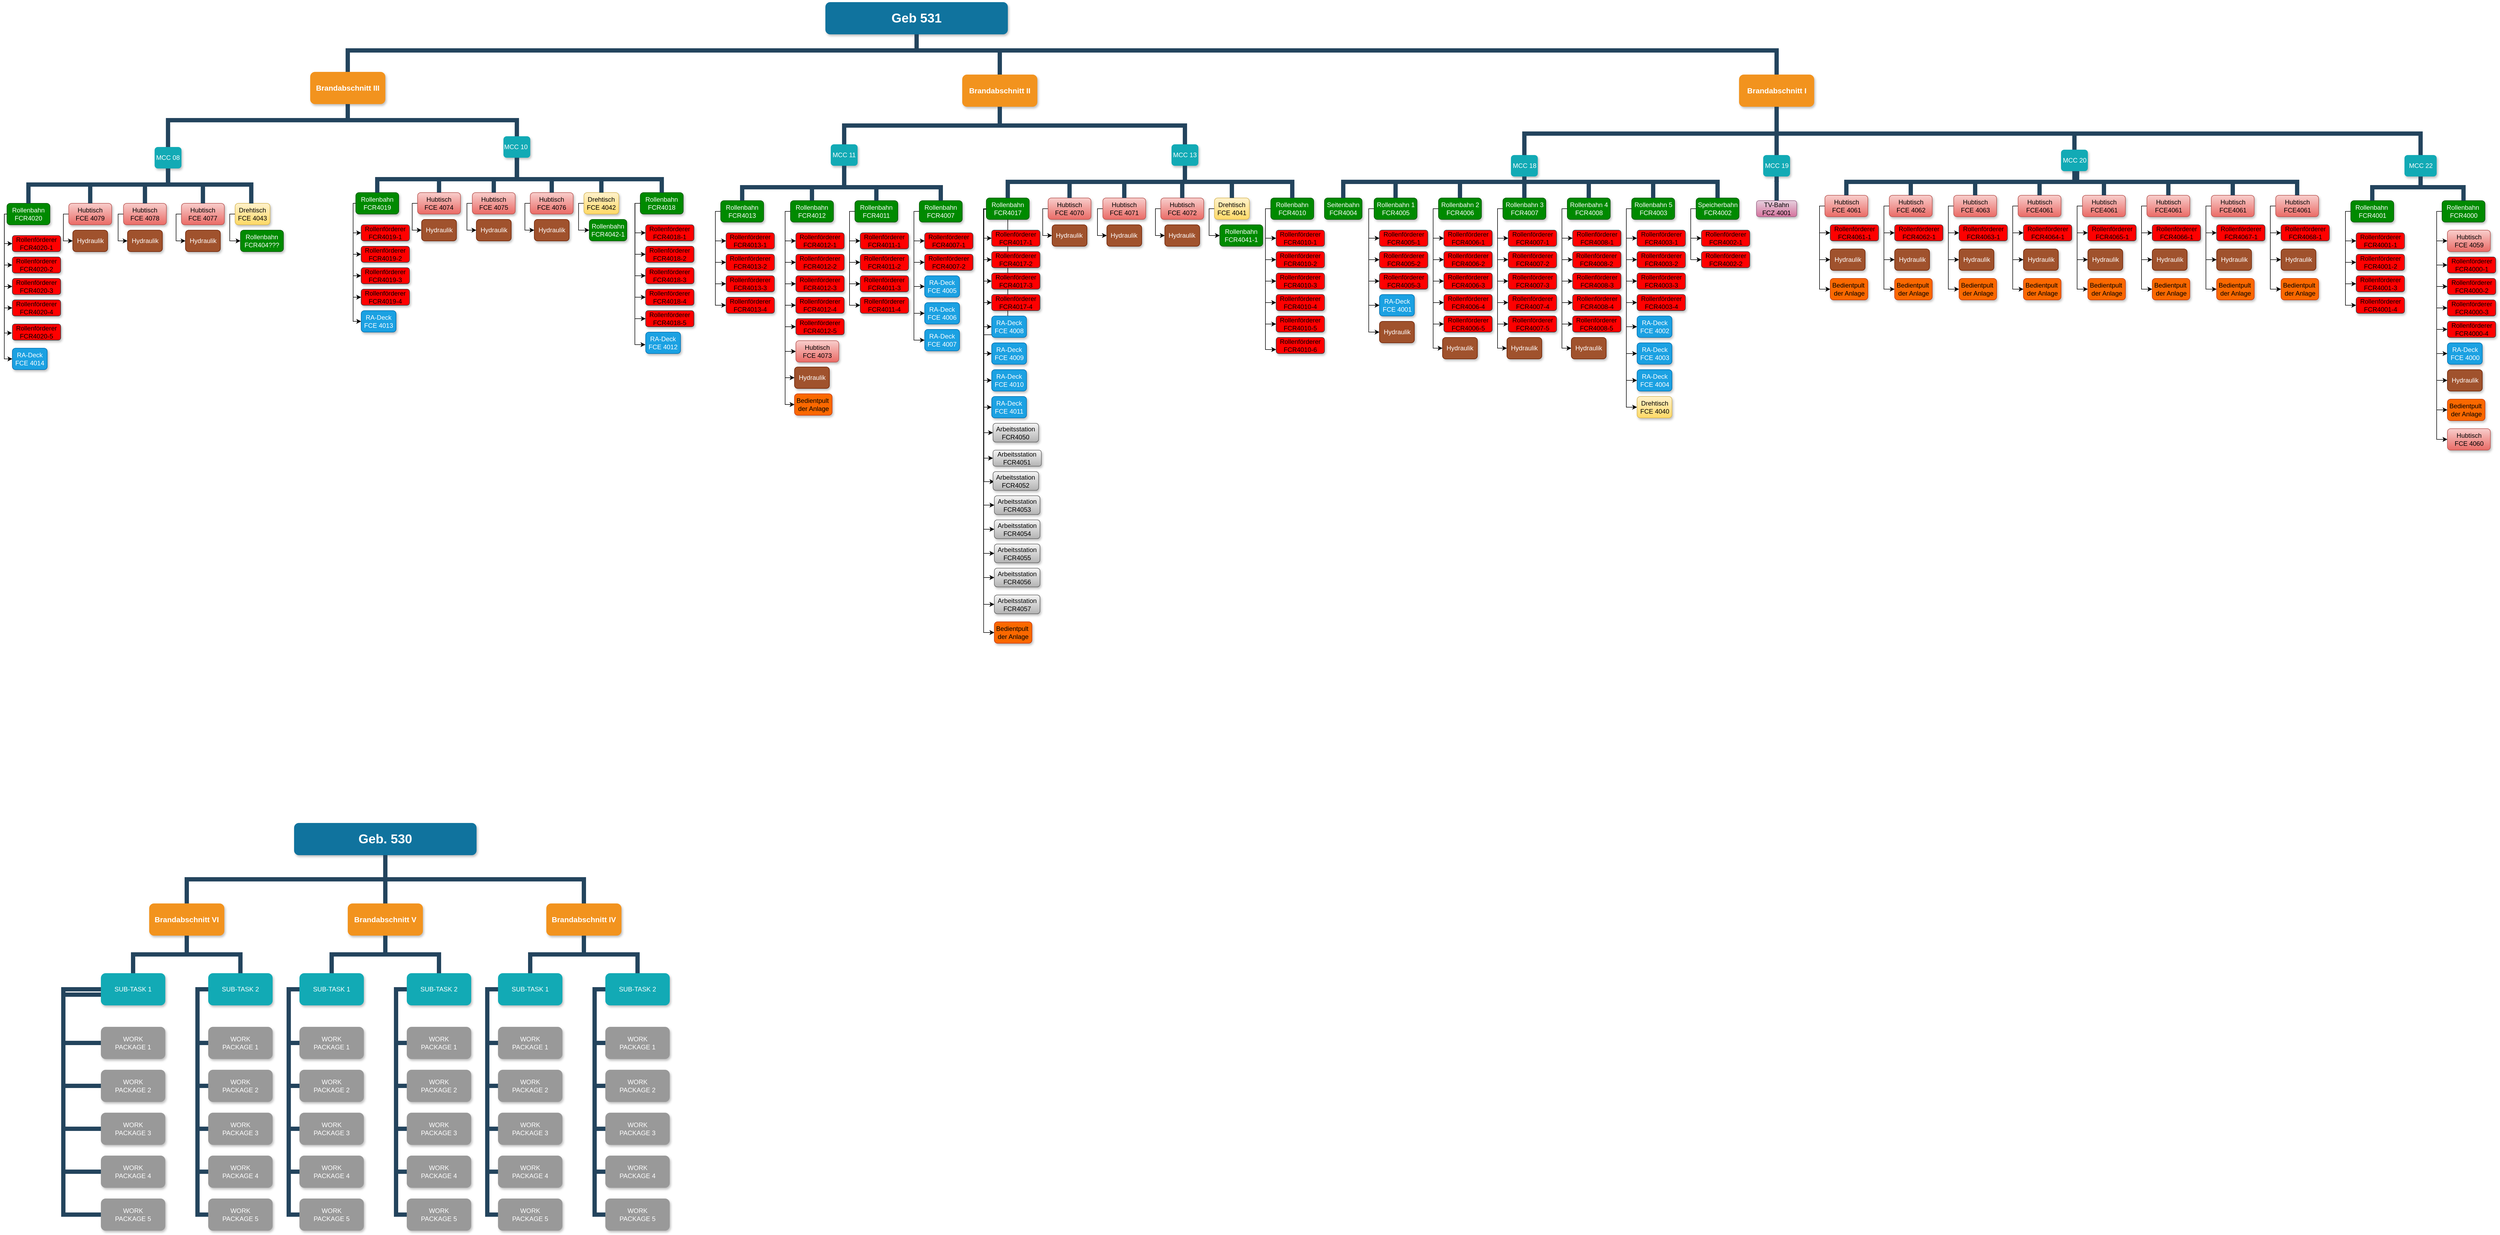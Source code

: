 <mxfile version="22.1.18" type="github">
  <diagram name="Page-1" id="64c3da0e-402f-94eb-ee01-a36477274f13">
    <mxGraphModel dx="6965" dy="4180" grid="1" gridSize="10" guides="1" tooltips="1" connect="1" arrows="1" fold="1" page="1" pageScale="1" pageWidth="4681" pageHeight="3300" background="none" math="0" shadow="0">
      <root>
        <mxCell id="0" />
        <mxCell id="1" parent="0" />
        <mxCell id="2" value="Geb. 530" style="whiteSpace=wrap;rounded=1;shadow=1;fillColor=#10739E;strokeColor=none;fontColor=#FFFFFF;fontStyle=1;fontSize=24" parent="1" vertex="1">
          <mxGeometry x="550" y="1560" width="340" height="60" as="geometry" />
        </mxCell>
        <mxCell id="3" value="Brandabschnitt VI" style="whiteSpace=wrap;rounded=1;fillColor=#F2931E;strokeColor=none;shadow=1;fontColor=#FFFFFF;fontStyle=1;fontSize=14" parent="1" vertex="1">
          <mxGeometry x="280" y="1710.0" width="140" height="60" as="geometry" />
        </mxCell>
        <mxCell id="4" value="Brandabschnitt V" style="whiteSpace=wrap;rounded=1;fillColor=#F2931E;strokeColor=none;shadow=1;fontColor=#FFFFFF;fontStyle=1;fontSize=14" parent="1" vertex="1">
          <mxGeometry x="650" y="1710.0" width="140" height="60" as="geometry" />
        </mxCell>
        <mxCell id="5" value="Brandabschnitt I" style="whiteSpace=wrap;rounded=1;fillColor=#F2931E;strokeColor=none;shadow=1;fontColor=#FFFFFF;fontStyle=1;fontSize=14" parent="1" vertex="1">
          <mxGeometry x="3242.54" y="165.0" width="140" height="60" as="geometry" />
        </mxCell>
        <mxCell id="6" value="Brandabschnitt IV" style="whiteSpace=wrap;rounded=1;fillColor=#F2931E;strokeColor=none;shadow=1;fontColor=#FFFFFF;fontStyle=1;fontSize=14" parent="1" vertex="1">
          <mxGeometry x="1020" y="1710.0" width="140" height="60" as="geometry" />
        </mxCell>
        <mxCell id="7" value="Brandabschnitt III" style="whiteSpace=wrap;rounded=1;fillColor=#F2931E;strokeColor=none;shadow=1;fontColor=#FFFFFF;fontStyle=1;fontSize=14" parent="1" vertex="1">
          <mxGeometry x="580" y="160.0" width="140" height="60" as="geometry" />
        </mxCell>
        <mxCell id="8" value="Brandabschnitt II" style="whiteSpace=wrap;rounded=1;fillColor=#F2931E;strokeColor=none;shadow=1;fontColor=#FFFFFF;fontStyle=1;fontSize=14" parent="1" vertex="1">
          <mxGeometry x="1794.99" y="165.0" width="140" height="60" as="geometry" />
        </mxCell>
        <mxCell id="10" value="SUB-TASK 1" style="whiteSpace=wrap;rounded=1;fillColor=#12AAB5;strokeColor=none;shadow=1;fontColor=#FFFFFF;" parent="1" vertex="1">
          <mxGeometry x="190" y="1840" width="120" height="60" as="geometry" />
        </mxCell>
        <mxCell id="12" value="SUB-TASK 2" style="whiteSpace=wrap;rounded=1;fillColor=#12AAB5;strokeColor=none;shadow=1;fontColor=#FFFFFF;" parent="1" vertex="1">
          <mxGeometry x="390" y="1840" width="120" height="60" as="geometry" />
        </mxCell>
        <mxCell id="23" value="WORK&#xa;PACKAGE 1" style="whiteSpace=wrap;rounded=1;fillColor=#999999;strokeColor=none;shadow=1;fontColor=#FFFFFF;fontStyle=0" parent="1" vertex="1">
          <mxGeometry x="190.0" y="1940" width="120" height="60" as="geometry" />
        </mxCell>
        <mxCell id="24" value="WORK&#xa;PACKAGE 2" style="whiteSpace=wrap;rounded=1;fillColor=#999999;strokeColor=none;shadow=1;fontColor=#FFFFFF;fontStyle=0" parent="1" vertex="1">
          <mxGeometry x="190.0" y="2020" width="120" height="60" as="geometry" />
        </mxCell>
        <mxCell id="25" value="WORK&#xa;PACKAGE 3" style="whiteSpace=wrap;rounded=1;fillColor=#999999;strokeColor=none;shadow=1;fontColor=#FFFFFF;fontStyle=0" parent="1" vertex="1">
          <mxGeometry x="190.0" y="2100" width="120" height="60" as="geometry" />
        </mxCell>
        <mxCell id="26" value="WORK&#xa;PACKAGE 4" style="whiteSpace=wrap;rounded=1;fillColor=#999999;strokeColor=none;shadow=1;fontColor=#FFFFFF;fontStyle=0" parent="1" vertex="1">
          <mxGeometry x="190.0" y="2180" width="120" height="60" as="geometry" />
        </mxCell>
        <mxCell id="27" value="WORK&#xa;PACKAGE 5" style="whiteSpace=wrap;rounded=1;fillColor=#999999;strokeColor=none;shadow=1;fontColor=#FFFFFF;fontStyle=0" parent="1" vertex="1">
          <mxGeometry x="190.0" y="2260" width="120" height="60" as="geometry" />
        </mxCell>
        <mxCell id="38" value="WORK&#xa;PACKAGE 1" style="whiteSpace=wrap;rounded=1;fillColor=#999999;strokeColor=none;shadow=1;fontColor=#FFFFFF;fontStyle=0" parent="1" vertex="1">
          <mxGeometry x="390.0" y="1940" width="120" height="60" as="geometry" />
        </mxCell>
        <mxCell id="39" value="WORK&#xa;PACKAGE 2" style="whiteSpace=wrap;rounded=1;fillColor=#999999;strokeColor=none;shadow=1;fontColor=#FFFFFF;fontStyle=0" parent="1" vertex="1">
          <mxGeometry x="390.0" y="2020" width="120" height="60" as="geometry" />
        </mxCell>
        <mxCell id="40" value="WORK&#xa;PACKAGE 3" style="whiteSpace=wrap;rounded=1;fillColor=#999999;strokeColor=none;shadow=1;fontColor=#FFFFFF;fontStyle=0" parent="1" vertex="1">
          <mxGeometry x="390.0" y="2100" width="120" height="60" as="geometry" />
        </mxCell>
        <mxCell id="41" value="WORK&#xa;PACKAGE 4" style="whiteSpace=wrap;rounded=1;fillColor=#999999;strokeColor=none;shadow=1;fontColor=#FFFFFF;fontStyle=0" parent="1" vertex="1">
          <mxGeometry x="390.0" y="2180" width="120" height="60" as="geometry" />
        </mxCell>
        <mxCell id="42" value="WORK&#xa;PACKAGE 5" style="whiteSpace=wrap;rounded=1;fillColor=#999999;strokeColor=none;shadow=1;fontColor=#FFFFFF;fontStyle=0" parent="1" vertex="1">
          <mxGeometry x="390" y="2260" width="120" height="60" as="geometry" />
        </mxCell>
        <mxCell id="43" value="SUB-TASK 1" style="whiteSpace=wrap;rounded=1;fillColor=#12AAB5;strokeColor=none;shadow=1;fontColor=#FFFFFF;" parent="1" vertex="1">
          <mxGeometry x="560.0" y="1840" width="120" height="60" as="geometry" />
        </mxCell>
        <mxCell id="44" value="SUB-TASK 2" style="whiteSpace=wrap;rounded=1;fillColor=#12AAB5;strokeColor=none;shadow=1;fontColor=#FFFFFF;" parent="1" vertex="1">
          <mxGeometry x="760.0" y="1840" width="120" height="60" as="geometry" />
        </mxCell>
        <mxCell id="45" value="WORK&#xa;PACKAGE 1" style="whiteSpace=wrap;rounded=1;fillColor=#999999;strokeColor=none;shadow=1;fontColor=#FFFFFF;fontStyle=0" parent="1" vertex="1">
          <mxGeometry x="560.0" y="1940" width="120" height="60" as="geometry" />
        </mxCell>
        <mxCell id="46" value="WORK&#xa;PACKAGE 2" style="whiteSpace=wrap;rounded=1;fillColor=#999999;strokeColor=none;shadow=1;fontColor=#FFFFFF;fontStyle=0" parent="1" vertex="1">
          <mxGeometry x="560.0" y="2020" width="120" height="60" as="geometry" />
        </mxCell>
        <mxCell id="47" value="WORK&#xa;PACKAGE 3" style="whiteSpace=wrap;rounded=1;fillColor=#999999;strokeColor=none;shadow=1;fontColor=#FFFFFF;fontStyle=0" parent="1" vertex="1">
          <mxGeometry x="560.0" y="2100" width="120" height="60" as="geometry" />
        </mxCell>
        <mxCell id="48" value="WORK&#xa;PACKAGE 4" style="whiteSpace=wrap;rounded=1;fillColor=#999999;strokeColor=none;shadow=1;fontColor=#FFFFFF;fontStyle=0" parent="1" vertex="1">
          <mxGeometry x="560" y="2180" width="120" height="60" as="geometry" />
        </mxCell>
        <mxCell id="49" value="WORK&#xa;PACKAGE 5" style="whiteSpace=wrap;rounded=1;fillColor=#999999;strokeColor=none;shadow=1;fontColor=#FFFFFF;fontStyle=0" parent="1" vertex="1">
          <mxGeometry x="560.0" y="2260" width="120" height="60" as="geometry" />
        </mxCell>
        <mxCell id="50" value="WORK&#xa;PACKAGE 1" style="whiteSpace=wrap;rounded=1;fillColor=#999999;strokeColor=none;shadow=1;fontColor=#FFFFFF;fontStyle=0" parent="1" vertex="1">
          <mxGeometry x="760.0" y="1940" width="120" height="60" as="geometry" />
        </mxCell>
        <mxCell id="51" value="WORK&#xa;PACKAGE 2" style="whiteSpace=wrap;rounded=1;fillColor=#999999;strokeColor=none;shadow=1;fontColor=#FFFFFF;fontStyle=0" parent="1" vertex="1">
          <mxGeometry x="760.0" y="2020" width="120" height="60" as="geometry" />
        </mxCell>
        <mxCell id="52" value="WORK&#xa;PACKAGE 3" style="whiteSpace=wrap;rounded=1;fillColor=#999999;strokeColor=none;shadow=1;fontColor=#FFFFFF;fontStyle=0" parent="1" vertex="1">
          <mxGeometry x="760.0" y="2100" width="120" height="60" as="geometry" />
        </mxCell>
        <mxCell id="53" value="WORK&#xa;PACKAGE 4" style="whiteSpace=wrap;rounded=1;fillColor=#999999;strokeColor=none;shadow=1;fontColor=#FFFFFF;fontStyle=0" parent="1" vertex="1">
          <mxGeometry x="760.0" y="2180" width="120" height="60" as="geometry" />
        </mxCell>
        <mxCell id="54" value="WORK&#xa;PACKAGE 5" style="whiteSpace=wrap;rounded=1;fillColor=#999999;strokeColor=none;shadow=1;fontColor=#FFFFFF;fontStyle=0" parent="1" vertex="1">
          <mxGeometry x="760.0" y="2260" width="120" height="60" as="geometry" />
        </mxCell>
        <mxCell id="103" value="" style="edgeStyle=elbowEdgeStyle;elbow=vertical;rounded=0;fontColor=#000000;endArrow=none;endFill=0;strokeWidth=8;strokeColor=#23445D;" parent="1" source="3" target="10" edge="1">
          <mxGeometry width="100" height="100" relative="1" as="geometry">
            <mxPoint x="140" y="1830" as="sourcePoint" />
            <mxPoint x="240" y="1730" as="targetPoint" />
          </mxGeometry>
        </mxCell>
        <mxCell id="104" value="" style="edgeStyle=elbowEdgeStyle;elbow=vertical;rounded=0;fontColor=#000000;endArrow=none;endFill=0;strokeWidth=8;strokeColor=#23445D;" parent="1" source="3" target="12" edge="1">
          <mxGeometry width="100" height="100" relative="1" as="geometry">
            <mxPoint x="480" y="1830" as="sourcePoint" />
            <mxPoint x="580" y="1730" as="targetPoint" />
          </mxGeometry>
        </mxCell>
        <mxCell id="105" value="" style="edgeStyle=elbowEdgeStyle;elbow=horizontal;rounded=0;fontColor=#000000;endArrow=none;endFill=0;strokeWidth=8;strokeColor=#23445D;" parent="1" source="10" target="23" edge="1">
          <mxGeometry width="100" height="100" relative="1" as="geometry">
            <mxPoint x="80" y="1820" as="sourcePoint" />
            <mxPoint x="180" y="1720" as="targetPoint" />
            <Array as="points">
              <mxPoint x="120" y="1720" />
            </Array>
          </mxGeometry>
        </mxCell>
        <mxCell id="106" value="" style="edgeStyle=elbowEdgeStyle;elbow=horizontal;rounded=0;fontColor=#000000;endArrow=none;endFill=0;strokeWidth=8;strokeColor=#23445D;" parent="1" source="10" target="24" edge="1">
          <mxGeometry width="100" height="100" relative="1" as="geometry">
            <mxPoint x="150" y="1680" as="sourcePoint" />
            <mxPoint x="150" y="1780" as="targetPoint" />
            <Array as="points">
              <mxPoint x="120" y="1740" />
            </Array>
          </mxGeometry>
        </mxCell>
        <mxCell id="107" value="" style="edgeStyle=elbowEdgeStyle;elbow=horizontal;rounded=0;fontColor=#000000;endArrow=none;endFill=0;strokeWidth=8;strokeColor=#23445D;" parent="1" source="10" target="27" edge="1">
          <mxGeometry width="100" height="100" relative="1" as="geometry">
            <mxPoint x="150" y="1680" as="sourcePoint" />
            <mxPoint x="150" y="1780" as="targetPoint" />
            <Array as="points">
              <mxPoint x="120" y="1880" />
            </Array>
          </mxGeometry>
        </mxCell>
        <mxCell id="109" value="" style="edgeStyle=elbowEdgeStyle;elbow=horizontal;rounded=0;fontColor=#000000;endArrow=none;endFill=0;strokeWidth=8;strokeColor=#23445D;" parent="1" source="10" target="26" edge="1">
          <mxGeometry width="100" height="100" relative="1" as="geometry">
            <mxPoint x="170" y="1700" as="sourcePoint" />
            <mxPoint x="170" y="1800" as="targetPoint" />
            <Array as="points">
              <mxPoint x="120" y="1750" />
            </Array>
          </mxGeometry>
        </mxCell>
        <mxCell id="110" value="" style="edgeStyle=elbowEdgeStyle;elbow=horizontal;rounded=0;fontColor=#000000;endArrow=none;endFill=0;strokeWidth=8;strokeColor=#23445D;" parent="1" source="10" target="25" edge="1">
          <mxGeometry width="100" height="100" relative="1" as="geometry">
            <mxPoint x="180" y="1710" as="sourcePoint" />
            <mxPoint x="180" y="1810" as="targetPoint" />
            <Array as="points">
              <mxPoint x="120" y="1770" />
            </Array>
          </mxGeometry>
        </mxCell>
        <mxCell id="111" value="" style="edgeStyle=elbowEdgeStyle;elbow=horizontal;rounded=0;fontColor=#000000;endArrow=none;endFill=0;strokeWidth=8;strokeColor=#23445D;" parent="1" target="38" edge="1">
          <mxGeometry width="100" height="100" relative="1" as="geometry">
            <mxPoint x="380" y="1870.0" as="sourcePoint" />
            <mxPoint x="380" y="1970.0" as="targetPoint" />
            <Array as="points">
              <mxPoint x="370" y="1920" />
            </Array>
          </mxGeometry>
        </mxCell>
        <mxCell id="112" value="" style="edgeStyle=elbowEdgeStyle;elbow=horizontal;rounded=0;fontColor=#000000;endArrow=none;endFill=0;strokeWidth=8;strokeColor=#23445D;" parent="1" source="12" target="39" edge="1">
          <mxGeometry width="100" height="100" relative="1" as="geometry">
            <mxPoint x="380" y="1870.0" as="sourcePoint" />
            <mxPoint x="380" y="2050.0" as="targetPoint" />
            <Array as="points">
              <mxPoint x="370" y="1960" />
            </Array>
          </mxGeometry>
        </mxCell>
        <mxCell id="113" value="" style="edgeStyle=elbowEdgeStyle;elbow=horizontal;rounded=0;fontColor=#000000;endArrow=none;endFill=0;strokeWidth=8;strokeColor=#23445D;" parent="1" source="12" target="42" edge="1">
          <mxGeometry width="100" height="100" relative="1" as="geometry">
            <mxPoint x="380" y="1870.0" as="sourcePoint" />
            <mxPoint x="380.0" y="2290.0" as="targetPoint" />
            <Array as="points">
              <mxPoint x="370" y="2080" />
            </Array>
          </mxGeometry>
        </mxCell>
        <mxCell id="114" value="" style="edgeStyle=elbowEdgeStyle;elbow=horizontal;rounded=0;fontColor=#000000;endArrow=none;endFill=0;strokeWidth=8;strokeColor=#23445D;" parent="1" source="12" target="41" edge="1">
          <mxGeometry width="100" height="100" relative="1" as="geometry">
            <mxPoint x="380" y="1870.0" as="sourcePoint" />
            <mxPoint x="380.0" y="2210.0" as="targetPoint" />
            <Array as="points">
              <mxPoint x="370" y="2040" />
            </Array>
          </mxGeometry>
        </mxCell>
        <mxCell id="115" value="" style="edgeStyle=elbowEdgeStyle;elbow=horizontal;rounded=0;fontColor=#000000;endArrow=none;endFill=0;strokeWidth=8;strokeColor=#23445D;" parent="1" source="12" target="40" edge="1">
          <mxGeometry width="100" height="100" relative="1" as="geometry">
            <mxPoint x="380" y="1870.0" as="sourcePoint" />
            <mxPoint x="380" y="2130.0" as="targetPoint" />
            <Array as="points">
              <mxPoint x="370" y="2000" />
            </Array>
          </mxGeometry>
        </mxCell>
        <mxCell id="116" value="" style="edgeStyle=elbowEdgeStyle;elbow=vertical;rounded=0;fontColor=#000000;endArrow=none;endFill=0;strokeWidth=8;strokeColor=#23445D;" parent="1" source="4" target="43" edge="1">
          <mxGeometry width="100" height="100" relative="1" as="geometry">
            <mxPoint x="360" y="1780.0" as="sourcePoint" />
            <mxPoint x="260" y="1850" as="targetPoint" />
          </mxGeometry>
        </mxCell>
        <mxCell id="117" value="" style="edgeStyle=elbowEdgeStyle;elbow=vertical;rounded=0;fontColor=#000000;endArrow=none;endFill=0;strokeWidth=8;strokeColor=#23445D;" parent="1" source="4" target="44" edge="1">
          <mxGeometry width="100" height="100" relative="1" as="geometry">
            <mxPoint x="360" y="1780.0" as="sourcePoint" />
            <mxPoint x="460" y="1850" as="targetPoint" />
          </mxGeometry>
        </mxCell>
        <mxCell id="118" value="" style="edgeStyle=elbowEdgeStyle;elbow=horizontal;rounded=0;fontColor=#000000;endArrow=none;endFill=0;strokeWidth=8;strokeColor=#23445D;" parent="1" source="43" target="45" edge="1">
          <mxGeometry width="100" height="100" relative="1" as="geometry">
            <mxPoint x="540" y="1870.0" as="sourcePoint" />
            <mxPoint x="550.0" y="1970" as="targetPoint" />
            <Array as="points">
              <mxPoint x="540" y="1920" />
            </Array>
          </mxGeometry>
        </mxCell>
        <mxCell id="119" value="" style="edgeStyle=elbowEdgeStyle;elbow=horizontal;rounded=0;fontColor=#000000;endArrow=none;endFill=0;strokeWidth=8;strokeColor=#23445D;" parent="1" source="43" target="46" edge="1">
          <mxGeometry width="100" height="100" relative="1" as="geometry">
            <mxPoint x="550" y="1870" as="sourcePoint" />
            <mxPoint x="550.0" y="2050" as="targetPoint" />
            <Array as="points">
              <mxPoint x="540" y="1960" />
            </Array>
          </mxGeometry>
        </mxCell>
        <mxCell id="120" value="" style="edgeStyle=elbowEdgeStyle;elbow=horizontal;rounded=0;fontColor=#000000;endArrow=none;endFill=0;strokeWidth=8;strokeColor=#23445D;" parent="1" source="43" target="49" edge="1">
          <mxGeometry width="100" height="100" relative="1" as="geometry">
            <mxPoint x="550" y="1870" as="sourcePoint" />
            <mxPoint x="550" y="2290" as="targetPoint" />
            <Array as="points">
              <mxPoint x="540" y="2090" />
            </Array>
          </mxGeometry>
        </mxCell>
        <mxCell id="121" value="" style="edgeStyle=elbowEdgeStyle;elbow=horizontal;rounded=0;fontColor=#000000;endArrow=none;endFill=0;strokeWidth=8;strokeColor=#23445D;" parent="1" source="43" target="48" edge="1">
          <mxGeometry width="100" height="100" relative="1" as="geometry">
            <mxPoint x="550" y="1870" as="sourcePoint" />
            <mxPoint x="550" y="2210" as="targetPoint" />
            <Array as="points">
              <mxPoint x="540" y="2040" />
            </Array>
          </mxGeometry>
        </mxCell>
        <mxCell id="122" value="" style="edgeStyle=elbowEdgeStyle;elbow=horizontal;rounded=0;fontColor=#000000;endArrow=none;endFill=0;strokeWidth=8;strokeColor=#23445D;" parent="1" source="43" target="47" edge="1">
          <mxGeometry width="100" height="100" relative="1" as="geometry">
            <mxPoint x="550" y="1870" as="sourcePoint" />
            <mxPoint x="550.0" y="2130" as="targetPoint" />
            <Array as="points">
              <mxPoint x="540" y="2010" />
            </Array>
          </mxGeometry>
        </mxCell>
        <mxCell id="123" value="" style="edgeStyle=elbowEdgeStyle;elbow=horizontal;rounded=0;fontColor=#000000;endArrow=none;endFill=0;strokeWidth=8;strokeColor=#23445D;" parent="1" source="44" target="50" edge="1">
          <mxGeometry width="100" height="100" relative="1" as="geometry">
            <mxPoint x="730" y="1870.0" as="sourcePoint" />
            <mxPoint x="740.0" y="1970" as="targetPoint" />
            <Array as="points">
              <mxPoint x="740" y="1920" />
            </Array>
          </mxGeometry>
        </mxCell>
        <mxCell id="124" value="" style="edgeStyle=elbowEdgeStyle;elbow=horizontal;rounded=0;fontColor=#000000;endArrow=none;endFill=0;strokeWidth=8;strokeColor=#23445D;" parent="1" source="44" target="51" edge="1">
          <mxGeometry width="100" height="100" relative="1" as="geometry">
            <mxPoint x="740" y="1870" as="sourcePoint" />
            <mxPoint x="740.0" y="2050" as="targetPoint" />
            <Array as="points">
              <mxPoint x="740" y="1960" />
            </Array>
          </mxGeometry>
        </mxCell>
        <mxCell id="125" value="" style="edgeStyle=elbowEdgeStyle;elbow=horizontal;rounded=0;fontColor=#000000;endArrow=none;endFill=0;strokeWidth=8;strokeColor=#23445D;" parent="1" source="44" target="54" edge="1">
          <mxGeometry width="100" height="100" relative="1" as="geometry">
            <mxPoint x="740" y="1870" as="sourcePoint" />
            <mxPoint x="740" y="2290" as="targetPoint" />
            <Array as="points">
              <mxPoint x="740" y="2080" />
            </Array>
          </mxGeometry>
        </mxCell>
        <mxCell id="126" value="" style="edgeStyle=elbowEdgeStyle;elbow=horizontal;rounded=0;fontColor=#000000;endArrow=none;endFill=0;strokeWidth=8;strokeColor=#23445D;" parent="1" source="44" target="53" edge="1">
          <mxGeometry width="100" height="100" relative="1" as="geometry">
            <mxPoint x="740" y="1870" as="sourcePoint" />
            <mxPoint x="740" y="2210" as="targetPoint" />
            <Array as="points">
              <mxPoint x="740" y="2040" />
            </Array>
          </mxGeometry>
        </mxCell>
        <mxCell id="127" value="" style="edgeStyle=elbowEdgeStyle;elbow=horizontal;rounded=0;fontColor=#000000;endArrow=none;endFill=0;strokeWidth=8;strokeColor=#23445D;" parent="1" source="44" target="52" edge="1">
          <mxGeometry width="100" height="100" relative="1" as="geometry">
            <mxPoint x="740" y="1870" as="sourcePoint" />
            <mxPoint x="740.0" y="2130" as="targetPoint" />
            <Array as="points">
              <mxPoint x="740" y="2010" />
            </Array>
          </mxGeometry>
        </mxCell>
        <mxCell id="133" value="SUB-TASK 1" style="whiteSpace=wrap;rounded=1;fillColor=#12AAB5;strokeColor=none;shadow=1;fontColor=#FFFFFF;" parent="1" vertex="1">
          <mxGeometry x="930.0" y="1840" width="120" height="60" as="geometry" />
        </mxCell>
        <mxCell id="134" value="SUB-TASK 2" style="whiteSpace=wrap;rounded=1;fillColor=#12AAB5;strokeColor=none;shadow=1;fontColor=#FFFFFF;" parent="1" vertex="1">
          <mxGeometry x="1130.0" y="1840" width="120" height="60" as="geometry" />
        </mxCell>
        <mxCell id="135" value="WORK&#xa;PACKAGE 1" style="whiteSpace=wrap;rounded=1;fillColor=#999999;strokeColor=none;shadow=1;fontColor=#FFFFFF;fontStyle=0" parent="1" vertex="1">
          <mxGeometry x="930.0" y="1940" width="120" height="60" as="geometry" />
        </mxCell>
        <mxCell id="136" value="WORK&#xa;PACKAGE 2" style="whiteSpace=wrap;rounded=1;fillColor=#999999;strokeColor=none;shadow=1;fontColor=#FFFFFF;fontStyle=0" parent="1" vertex="1">
          <mxGeometry x="930.0" y="2020" width="120" height="60" as="geometry" />
        </mxCell>
        <mxCell id="137" value="WORK&#xa;PACKAGE 3" style="whiteSpace=wrap;rounded=1;fillColor=#999999;strokeColor=none;shadow=1;fontColor=#FFFFFF;fontStyle=0" parent="1" vertex="1">
          <mxGeometry x="930.0" y="2100" width="120" height="60" as="geometry" />
        </mxCell>
        <mxCell id="138" value="WORK&#xa;PACKAGE 4" style="whiteSpace=wrap;rounded=1;fillColor=#999999;strokeColor=none;shadow=1;fontColor=#FFFFFF;fontStyle=0" parent="1" vertex="1">
          <mxGeometry x="930" y="2180" width="120" height="60" as="geometry" />
        </mxCell>
        <mxCell id="139" value="WORK&#xa;PACKAGE 5" style="whiteSpace=wrap;rounded=1;fillColor=#999999;strokeColor=none;shadow=1;fontColor=#FFFFFF;fontStyle=0" parent="1" vertex="1">
          <mxGeometry x="930.0" y="2260" width="120" height="60" as="geometry" />
        </mxCell>
        <mxCell id="140" value="WORK&#xa;PACKAGE 1" style="whiteSpace=wrap;rounded=1;fillColor=#999999;strokeColor=none;shadow=1;fontColor=#FFFFFF;fontStyle=0" parent="1" vertex="1">
          <mxGeometry x="1130.0" y="1940" width="120" height="60" as="geometry" />
        </mxCell>
        <mxCell id="141" value="WORK&#xa;PACKAGE 2" style="whiteSpace=wrap;rounded=1;fillColor=#999999;strokeColor=none;shadow=1;fontColor=#FFFFFF;fontStyle=0" parent="1" vertex="1">
          <mxGeometry x="1130.0" y="2020" width="120" height="60" as="geometry" />
        </mxCell>
        <mxCell id="142" value="WORK&#xa;PACKAGE 3" style="whiteSpace=wrap;rounded=1;fillColor=#999999;strokeColor=none;shadow=1;fontColor=#FFFFFF;fontStyle=0" parent="1" vertex="1">
          <mxGeometry x="1130.0" y="2100" width="120" height="60" as="geometry" />
        </mxCell>
        <mxCell id="143" value="WORK&#xa;PACKAGE 4" style="whiteSpace=wrap;rounded=1;fillColor=#999999;strokeColor=none;shadow=1;fontColor=#FFFFFF;fontStyle=0" parent="1" vertex="1">
          <mxGeometry x="1130.0" y="2180" width="120" height="60" as="geometry" />
        </mxCell>
        <mxCell id="144" value="WORK&#xa;PACKAGE 5" style="whiteSpace=wrap;rounded=1;fillColor=#999999;strokeColor=none;shadow=1;fontColor=#FFFFFF;fontStyle=0" parent="1" vertex="1">
          <mxGeometry x="1130.0" y="2260" width="120" height="60" as="geometry" />
        </mxCell>
        <mxCell id="145" value="" style="edgeStyle=elbowEdgeStyle;elbow=horizontal;rounded=0;fontColor=#000000;endArrow=none;endFill=0;strokeWidth=8;strokeColor=#23445D;" parent="1" source="133" target="135" edge="1">
          <mxGeometry width="100" height="100" relative="1" as="geometry">
            <mxPoint x="910" y="1870.0" as="sourcePoint" />
            <mxPoint x="920.0" y="1970" as="targetPoint" />
            <Array as="points">
              <mxPoint x="910" y="1920" />
            </Array>
          </mxGeometry>
        </mxCell>
        <mxCell id="146" value="" style="edgeStyle=elbowEdgeStyle;elbow=horizontal;rounded=0;fontColor=#000000;endArrow=none;endFill=0;strokeWidth=8;strokeColor=#23445D;" parent="1" source="133" target="136" edge="1">
          <mxGeometry width="100" height="100" relative="1" as="geometry">
            <mxPoint x="920" y="1870" as="sourcePoint" />
            <mxPoint x="920.0" y="2050" as="targetPoint" />
            <Array as="points">
              <mxPoint x="910" y="1960" />
            </Array>
          </mxGeometry>
        </mxCell>
        <mxCell id="147" value="" style="edgeStyle=elbowEdgeStyle;elbow=horizontal;rounded=0;fontColor=#000000;endArrow=none;endFill=0;strokeWidth=8;strokeColor=#23445D;" parent="1" source="133" target="139" edge="1">
          <mxGeometry width="100" height="100" relative="1" as="geometry">
            <mxPoint x="920" y="1870" as="sourcePoint" />
            <mxPoint x="920" y="2290" as="targetPoint" />
            <Array as="points">
              <mxPoint x="910" y="2090" />
            </Array>
          </mxGeometry>
        </mxCell>
        <mxCell id="148" value="" style="edgeStyle=elbowEdgeStyle;elbow=horizontal;rounded=0;fontColor=#000000;endArrow=none;endFill=0;strokeWidth=8;strokeColor=#23445D;" parent="1" source="133" target="138" edge="1">
          <mxGeometry width="100" height="100" relative="1" as="geometry">
            <mxPoint x="920" y="1870" as="sourcePoint" />
            <mxPoint x="920" y="2210" as="targetPoint" />
            <Array as="points">
              <mxPoint x="910" y="2040" />
            </Array>
          </mxGeometry>
        </mxCell>
        <mxCell id="149" value="" style="edgeStyle=elbowEdgeStyle;elbow=horizontal;rounded=0;fontColor=#000000;endArrow=none;endFill=0;strokeWidth=8;strokeColor=#23445D;" parent="1" source="133" target="137" edge="1">
          <mxGeometry width="100" height="100" relative="1" as="geometry">
            <mxPoint x="920" y="1870" as="sourcePoint" />
            <mxPoint x="920.0" y="2130" as="targetPoint" />
            <Array as="points">
              <mxPoint x="910" y="2010" />
            </Array>
          </mxGeometry>
        </mxCell>
        <mxCell id="150" value="" style="edgeStyle=elbowEdgeStyle;elbow=horizontal;rounded=0;fontColor=#000000;endArrow=none;endFill=0;strokeWidth=8;strokeColor=#23445D;" parent="1" source="134" target="140" edge="1">
          <mxGeometry width="100" height="100" relative="1" as="geometry">
            <mxPoint x="1100" y="1870.0" as="sourcePoint" />
            <mxPoint x="1110.0" y="1970" as="targetPoint" />
            <Array as="points">
              <mxPoint x="1110" y="1920" />
            </Array>
          </mxGeometry>
        </mxCell>
        <mxCell id="151" value="" style="edgeStyle=elbowEdgeStyle;elbow=horizontal;rounded=0;fontColor=#000000;endArrow=none;endFill=0;strokeWidth=8;strokeColor=#23445D;" parent="1" source="134" target="141" edge="1">
          <mxGeometry width="100" height="100" relative="1" as="geometry">
            <mxPoint x="1110" y="1870" as="sourcePoint" />
            <mxPoint x="1110.0" y="2050" as="targetPoint" />
            <Array as="points">
              <mxPoint x="1110" y="1960" />
            </Array>
          </mxGeometry>
        </mxCell>
        <mxCell id="152" value="" style="edgeStyle=elbowEdgeStyle;elbow=horizontal;rounded=0;fontColor=#000000;endArrow=none;endFill=0;strokeWidth=8;strokeColor=#23445D;" parent="1" source="134" target="144" edge="1">
          <mxGeometry width="100" height="100" relative="1" as="geometry">
            <mxPoint x="1110" y="1870" as="sourcePoint" />
            <mxPoint x="1110" y="2290" as="targetPoint" />
            <Array as="points">
              <mxPoint x="1110" y="2080" />
            </Array>
          </mxGeometry>
        </mxCell>
        <mxCell id="153" value="" style="edgeStyle=elbowEdgeStyle;elbow=horizontal;rounded=0;fontColor=#000000;endArrow=none;endFill=0;strokeWidth=8;strokeColor=#23445D;" parent="1" source="134" target="143" edge="1">
          <mxGeometry width="100" height="100" relative="1" as="geometry">
            <mxPoint x="1110" y="1870" as="sourcePoint" />
            <mxPoint x="1110" y="2210" as="targetPoint" />
            <Array as="points">
              <mxPoint x="1110" y="2040" />
            </Array>
          </mxGeometry>
        </mxCell>
        <mxCell id="154" value="" style="edgeStyle=elbowEdgeStyle;elbow=horizontal;rounded=0;fontColor=#000000;endArrow=none;endFill=0;strokeWidth=8;strokeColor=#23445D;" parent="1" source="134" target="142" edge="1">
          <mxGeometry width="100" height="100" relative="1" as="geometry">
            <mxPoint x="1110" y="1870" as="sourcePoint" />
            <mxPoint x="1110.0" y="2130" as="targetPoint" />
            <Array as="points">
              <mxPoint x="1110" y="2010" />
            </Array>
          </mxGeometry>
        </mxCell>
        <mxCell id="199" value="MCC 20" style="whiteSpace=wrap;rounded=1;fillColor=#12AAB5;strokeColor=none;shadow=1;fontColor=#FFFFFF;" parent="1" vertex="1">
          <mxGeometry x="3842.5" y="305" width="50" height="40" as="geometry" />
        </mxCell>
        <mxCell id="221" value="" style="edgeStyle=elbowEdgeStyle;elbow=vertical;rounded=0;fontColor=#000000;endArrow=none;endFill=0;strokeWidth=8;strokeColor=#23445D;" parent="1" source="6" target="133" edge="1">
          <mxGeometry width="100" height="100" relative="1" as="geometry">
            <mxPoint x="900" y="1810" as="sourcePoint" />
            <mxPoint x="1000" y="1710" as="targetPoint" />
          </mxGeometry>
        </mxCell>
        <mxCell id="222" value="" style="edgeStyle=elbowEdgeStyle;elbow=vertical;rounded=0;fontColor=#000000;endArrow=none;endFill=0;strokeWidth=8;strokeColor=#23445D;" parent="1" source="6" target="134" edge="1">
          <mxGeometry width="100" height="100" relative="1" as="geometry">
            <mxPoint x="1150" y="1820" as="sourcePoint" />
            <mxPoint x="1250" y="1720" as="targetPoint" />
          </mxGeometry>
        </mxCell>
        <mxCell id="225" value="" style="edgeStyle=elbowEdgeStyle;elbow=vertical;rounded=0;fontColor=#000000;endArrow=none;endFill=0;strokeWidth=8;strokeColor=#23445D;entryX=0.5;entryY=0;entryDx=0;entryDy=0;" parent="1" source="8" target="TX3pzebjtwrbGhLkdpQe-363" edge="1">
          <mxGeometry width="100" height="100" relative="1" as="geometry">
            <mxPoint x="1704.99" y="285" as="sourcePoint" />
            <mxPoint x="1799.99" y="295" as="targetPoint" />
          </mxGeometry>
        </mxCell>
        <mxCell id="227" value="" style="edgeStyle=elbowEdgeStyle;elbow=vertical;rounded=0;fontColor=#000000;endArrow=none;endFill=0;strokeWidth=8;strokeColor=#23445D;" parent="1" source="5" target="199" edge="1">
          <mxGeometry width="100" height="100" relative="1" as="geometry">
            <mxPoint x="3132.54" y="285" as="sourcePoint" />
            <mxPoint x="3232.54" y="185" as="targetPoint" />
            <Array as="points">
              <mxPoint x="3312.54" y="275" />
            </Array>
          </mxGeometry>
        </mxCell>
        <mxCell id="229" value="" style="edgeStyle=elbowEdgeStyle;elbow=vertical;rounded=0;fontColor=#000000;endArrow=none;endFill=0;strokeWidth=8;strokeColor=#23445D;" parent="1" source="2" target="3" edge="1">
          <mxGeometry width="100" height="100" relative="1" as="geometry">
            <mxPoint x="660" y="1680" as="sourcePoint" />
            <mxPoint x="760" y="1580" as="targetPoint" />
          </mxGeometry>
        </mxCell>
        <mxCell id="230" value="" style="edgeStyle=elbowEdgeStyle;elbow=vertical;rounded=0;fontColor=#000000;endArrow=none;endFill=0;strokeWidth=8;strokeColor=#23445D;" parent="1" source="2" target="4" edge="1">
          <mxGeometry width="100" height="100" relative="1" as="geometry">
            <mxPoint x="670" y="1690" as="sourcePoint" />
            <mxPoint x="770" y="1590" as="targetPoint" />
          </mxGeometry>
        </mxCell>
        <mxCell id="231" value="" style="edgeStyle=elbowEdgeStyle;elbow=vertical;rounded=0;fontColor=#000000;endArrow=none;endFill=0;strokeWidth=8;strokeColor=#23445D;" parent="1" source="2" target="6" edge="1">
          <mxGeometry width="100" height="100" relative="1" as="geometry">
            <mxPoint x="680" y="1700" as="sourcePoint" />
            <mxPoint x="780" y="1600" as="targetPoint" />
          </mxGeometry>
        </mxCell>
        <mxCell id="TX3pzebjtwrbGhLkdpQe-234" value="Geb 531" style="whiteSpace=wrap;rounded=1;shadow=1;fillColor=#10739E;strokeColor=none;fontColor=#FFFFFF;fontStyle=1;fontSize=24" vertex="1" parent="1">
          <mxGeometry x="1540" y="30" width="340" height="60" as="geometry" />
        </mxCell>
        <mxCell id="TX3pzebjtwrbGhLkdpQe-242" value="" style="edgeStyle=elbowEdgeStyle;elbow=vertical;rounded=0;fontColor=#000000;endArrow=none;endFill=0;strokeWidth=8;strokeColor=#23445D;entryX=0.5;entryY=0;entryDx=0;entryDy=0;exitX=0.5;exitY=1;exitDx=0;exitDy=0;" edge="1" parent="1" source="TX3pzebjtwrbGhLkdpQe-234" target="8">
          <mxGeometry width="100" height="100" relative="1" as="geometry">
            <mxPoint x="1710" y="100" as="sourcePoint" />
            <mxPoint x="1810" y="170" as="targetPoint" />
            <Array as="points">
              <mxPoint x="1780" y="120" />
            </Array>
          </mxGeometry>
        </mxCell>
        <mxCell id="TX3pzebjtwrbGhLkdpQe-243" value="" style="edgeStyle=elbowEdgeStyle;elbow=vertical;rounded=0;fontColor=#000000;endArrow=none;endFill=0;strokeWidth=8;strokeColor=#23445D;entryX=0.5;entryY=0;entryDx=0;entryDy=0;" edge="1" parent="1" target="7">
          <mxGeometry width="100" height="100" relative="1" as="geometry">
            <mxPoint x="1710" y="120" as="sourcePoint" />
            <mxPoint x="1339.6" y="150" as="targetPoint" />
            <Array as="points">
              <mxPoint x="1530" y="120" />
              <mxPoint x="1710" y="115" />
            </Array>
          </mxGeometry>
        </mxCell>
        <mxCell id="TX3pzebjtwrbGhLkdpQe-244" value="" style="edgeStyle=elbowEdgeStyle;elbow=vertical;rounded=0;fontColor=#000000;endArrow=none;endFill=0;strokeWidth=8;strokeColor=#23445D;exitX=0.5;exitY=0;exitDx=0;exitDy=0;" edge="1" parent="1" source="5">
          <mxGeometry width="100" height="100" relative="1" as="geometry">
            <mxPoint x="2110" y="120" as="sourcePoint" />
            <mxPoint x="1710" y="120" as="targetPoint" />
            <Array as="points">
              <mxPoint x="1930" y="120" />
              <mxPoint x="2110" y="115" />
            </Array>
          </mxGeometry>
        </mxCell>
        <mxCell id="TX3pzebjtwrbGhLkdpQe-245" value="MCC 19" style="whiteSpace=wrap;rounded=1;fillColor=#12AAB5;strokeColor=none;shadow=1;fontColor=#FFFFFF;" vertex="1" parent="1">
          <mxGeometry x="3287.54" y="315" width="50" height="40" as="geometry" />
        </mxCell>
        <mxCell id="TX3pzebjtwrbGhLkdpQe-248" value="MCC 22" style="whiteSpace=wrap;rounded=1;fillColor=#12AAB5;strokeColor=none;shadow=1;fontColor=#FFFFFF;" vertex="1" parent="1">
          <mxGeometry x="4482.5" y="315" width="60" height="40" as="geometry" />
        </mxCell>
        <mxCell id="TX3pzebjtwrbGhLkdpQe-250" value="" style="edgeStyle=elbowEdgeStyle;elbow=vertical;rounded=0;fontColor=#000000;endArrow=none;endFill=0;strokeWidth=8;strokeColor=#23445D;entryX=0.5;entryY=0;entryDx=0;entryDy=0;" edge="1" parent="1" target="TX3pzebjtwrbGhLkdpQe-245">
          <mxGeometry width="100" height="100" relative="1" as="geometry">
            <mxPoint x="3312.54" y="265" as="sourcePoint" />
            <mxPoint x="3342.54" y="315" as="targetPoint" />
          </mxGeometry>
        </mxCell>
        <mxCell id="TX3pzebjtwrbGhLkdpQe-255" value="" style="edgeStyle=elbowEdgeStyle;elbow=vertical;rounded=0;fontColor=#000000;endArrow=none;endFill=0;strokeWidth=8;strokeColor=#23445D;entryX=0.5;entryY=0;entryDx=0;entryDy=0;" edge="1" parent="1" target="TX3pzebjtwrbGhLkdpQe-248">
          <mxGeometry width="100" height="100" relative="1" as="geometry">
            <mxPoint x="3312.54" y="275" as="sourcePoint" />
            <mxPoint x="3482.54" y="305" as="targetPoint" />
            <Array as="points">
              <mxPoint x="3392.54" y="275" />
              <mxPoint x="3510.04" y="245" />
            </Array>
          </mxGeometry>
        </mxCell>
        <mxCell id="TX3pzebjtwrbGhLkdpQe-315" value="MCC 18" style="whiteSpace=wrap;rounded=1;fillColor=#12AAB5;strokeColor=none;shadow=1;fontColor=#FFFFFF;" vertex="1" parent="1">
          <mxGeometry x="2817.5" y="315" width="50" height="40" as="geometry" />
        </mxCell>
        <mxCell id="TX3pzebjtwrbGhLkdpQe-503" style="edgeStyle=orthogonalEdgeStyle;rounded=0;orthogonalLoop=1;jettySize=auto;html=1;entryX=0;entryY=0.5;entryDx=0;entryDy=0;" edge="1" parent="1" source="TX3pzebjtwrbGhLkdpQe-316" target="TX3pzebjtwrbGhLkdpQe-497">
          <mxGeometry relative="1" as="geometry">
            <Array as="points">
              <mxPoint x="2912.5" y="415" />
              <mxPoint x="2912.5" y="470" />
            </Array>
          </mxGeometry>
        </mxCell>
        <mxCell id="TX3pzebjtwrbGhLkdpQe-504" style="edgeStyle=orthogonalEdgeStyle;rounded=0;orthogonalLoop=1;jettySize=auto;html=1;entryX=0;entryY=0.5;entryDx=0;entryDy=0;" edge="1" parent="1" source="TX3pzebjtwrbGhLkdpQe-316" target="TX3pzebjtwrbGhLkdpQe-498">
          <mxGeometry relative="1" as="geometry">
            <Array as="points">
              <mxPoint x="2912.5" y="415" />
              <mxPoint x="2912.5" y="510" />
            </Array>
          </mxGeometry>
        </mxCell>
        <mxCell id="TX3pzebjtwrbGhLkdpQe-505" style="edgeStyle=orthogonalEdgeStyle;rounded=0;orthogonalLoop=1;jettySize=auto;html=1;entryX=0;entryY=0.5;entryDx=0;entryDy=0;" edge="1" parent="1" source="TX3pzebjtwrbGhLkdpQe-316" target="TX3pzebjtwrbGhLkdpQe-499">
          <mxGeometry relative="1" as="geometry">
            <Array as="points">
              <mxPoint x="2912.5" y="415" />
              <mxPoint x="2912.5" y="550" />
            </Array>
          </mxGeometry>
        </mxCell>
        <mxCell id="TX3pzebjtwrbGhLkdpQe-506" style="edgeStyle=orthogonalEdgeStyle;rounded=0;orthogonalLoop=1;jettySize=auto;html=1;entryX=0;entryY=0.5;entryDx=0;entryDy=0;" edge="1" parent="1" source="TX3pzebjtwrbGhLkdpQe-316" target="TX3pzebjtwrbGhLkdpQe-500">
          <mxGeometry relative="1" as="geometry">
            <Array as="points">
              <mxPoint x="2912.5" y="415" />
              <mxPoint x="2912.5" y="590" />
            </Array>
          </mxGeometry>
        </mxCell>
        <mxCell id="TX3pzebjtwrbGhLkdpQe-507" style="edgeStyle=orthogonalEdgeStyle;rounded=0;orthogonalLoop=1;jettySize=auto;html=1;entryX=0;entryY=0.5;entryDx=0;entryDy=0;" edge="1" parent="1" source="TX3pzebjtwrbGhLkdpQe-316" target="TX3pzebjtwrbGhLkdpQe-501">
          <mxGeometry relative="1" as="geometry">
            <Array as="points">
              <mxPoint x="2912.5" y="415" />
              <mxPoint x="2912.5" y="630" />
            </Array>
          </mxGeometry>
        </mxCell>
        <mxCell id="TX3pzebjtwrbGhLkdpQe-509" style="edgeStyle=orthogonalEdgeStyle;rounded=0;orthogonalLoop=1;jettySize=auto;html=1;entryX=0;entryY=0.5;entryDx=0;entryDy=0;" edge="1" parent="1" source="TX3pzebjtwrbGhLkdpQe-316" target="TX3pzebjtwrbGhLkdpQe-502">
          <mxGeometry relative="1" as="geometry">
            <Array as="points">
              <mxPoint x="2912.5" y="415" />
              <mxPoint x="2912.5" y="675" />
            </Array>
          </mxGeometry>
        </mxCell>
        <mxCell id="TX3pzebjtwrbGhLkdpQe-316" value="Rollenbahn 4&#xa;FCR4008" style="whiteSpace=wrap;rounded=1;fillColor=#008a00;strokeColor=#005700;shadow=1;fontColor=#ffffff;fontStyle=0" vertex="1" parent="1">
          <mxGeometry x="2922.5" y="395" width="80" height="40" as="geometry" />
        </mxCell>
        <mxCell id="TX3pzebjtwrbGhLkdpQe-488" style="edgeStyle=orthogonalEdgeStyle;rounded=0;orthogonalLoop=1;jettySize=auto;html=1;entryX=0;entryY=0.5;entryDx=0;entryDy=0;" edge="1" parent="1" source="TX3pzebjtwrbGhLkdpQe-317" target="TX3pzebjtwrbGhLkdpQe-482">
          <mxGeometry relative="1" as="geometry">
            <Array as="points">
              <mxPoint x="2792.5" y="415" />
              <mxPoint x="2792.5" y="470" />
            </Array>
          </mxGeometry>
        </mxCell>
        <mxCell id="TX3pzebjtwrbGhLkdpQe-489" style="edgeStyle=orthogonalEdgeStyle;rounded=0;orthogonalLoop=1;jettySize=auto;html=1;entryX=0;entryY=0.5;entryDx=0;entryDy=0;" edge="1" parent="1" source="TX3pzebjtwrbGhLkdpQe-317" target="TX3pzebjtwrbGhLkdpQe-483">
          <mxGeometry relative="1" as="geometry">
            <Array as="points">
              <mxPoint x="2792.5" y="415" />
              <mxPoint x="2792.5" y="510" />
            </Array>
          </mxGeometry>
        </mxCell>
        <mxCell id="TX3pzebjtwrbGhLkdpQe-490" style="edgeStyle=orthogonalEdgeStyle;rounded=0;orthogonalLoop=1;jettySize=auto;html=1;entryX=0;entryY=0.5;entryDx=0;entryDy=0;" edge="1" parent="1" source="TX3pzebjtwrbGhLkdpQe-317" target="TX3pzebjtwrbGhLkdpQe-484">
          <mxGeometry relative="1" as="geometry">
            <Array as="points">
              <mxPoint x="2792.5" y="415" />
              <mxPoint x="2792.5" y="550" />
            </Array>
          </mxGeometry>
        </mxCell>
        <mxCell id="TX3pzebjtwrbGhLkdpQe-491" style="edgeStyle=orthogonalEdgeStyle;rounded=0;orthogonalLoop=1;jettySize=auto;html=1;entryX=0;entryY=0.5;entryDx=0;entryDy=0;" edge="1" parent="1" source="TX3pzebjtwrbGhLkdpQe-317" target="TX3pzebjtwrbGhLkdpQe-485">
          <mxGeometry relative="1" as="geometry">
            <Array as="points">
              <mxPoint x="2792.5" y="415" />
              <mxPoint x="2792.5" y="590" />
            </Array>
          </mxGeometry>
        </mxCell>
        <mxCell id="TX3pzebjtwrbGhLkdpQe-492" style="edgeStyle=orthogonalEdgeStyle;rounded=0;orthogonalLoop=1;jettySize=auto;html=1;entryX=0;entryY=0.5;entryDx=0;entryDy=0;" edge="1" parent="1" source="TX3pzebjtwrbGhLkdpQe-317" target="TX3pzebjtwrbGhLkdpQe-486">
          <mxGeometry relative="1" as="geometry">
            <Array as="points">
              <mxPoint x="2792.5" y="415" />
              <mxPoint x="2792.5" y="630" />
            </Array>
          </mxGeometry>
        </mxCell>
        <mxCell id="TX3pzebjtwrbGhLkdpQe-494" style="edgeStyle=orthogonalEdgeStyle;rounded=0;orthogonalLoop=1;jettySize=auto;html=1;" edge="1" parent="1" source="TX3pzebjtwrbGhLkdpQe-317" target="TX3pzebjtwrbGhLkdpQe-487">
          <mxGeometry relative="1" as="geometry">
            <Array as="points">
              <mxPoint x="2792.5" y="415" />
              <mxPoint x="2792.5" y="675" />
            </Array>
          </mxGeometry>
        </mxCell>
        <mxCell id="TX3pzebjtwrbGhLkdpQe-317" value="Rollenbahn 3&#xa;FCR4007" style="whiteSpace=wrap;rounded=1;fillColor=#008a00;strokeColor=#005700;shadow=1;fontColor=#ffffff;fontStyle=0" vertex="1" parent="1">
          <mxGeometry x="2802.5" y="395" width="80" height="40" as="geometry" />
        </mxCell>
        <mxCell id="TX3pzebjtwrbGhLkdpQe-445" style="edgeStyle=orthogonalEdgeStyle;rounded=0;orthogonalLoop=1;jettySize=auto;html=1;entryX=0;entryY=0.5;entryDx=0;entryDy=0;" edge="1" parent="1" source="TX3pzebjtwrbGhLkdpQe-319" target="TX3pzebjtwrbGhLkdpQe-439">
          <mxGeometry relative="1" as="geometry">
            <Array as="points">
              <mxPoint x="2552.5" y="415" />
              <mxPoint x="2552.5" y="470" />
            </Array>
          </mxGeometry>
        </mxCell>
        <mxCell id="TX3pzebjtwrbGhLkdpQe-446" style="edgeStyle=orthogonalEdgeStyle;rounded=0;orthogonalLoop=1;jettySize=auto;html=1;entryX=0;entryY=0.5;entryDx=0;entryDy=0;" edge="1" parent="1" source="TX3pzebjtwrbGhLkdpQe-319" target="TX3pzebjtwrbGhLkdpQe-440">
          <mxGeometry relative="1" as="geometry">
            <Array as="points">
              <mxPoint x="2552.5" y="415" />
              <mxPoint x="2552.5" y="510" />
            </Array>
          </mxGeometry>
        </mxCell>
        <mxCell id="TX3pzebjtwrbGhLkdpQe-447" style="edgeStyle=orthogonalEdgeStyle;rounded=0;orthogonalLoop=1;jettySize=auto;html=1;entryX=0;entryY=0.5;entryDx=0;entryDy=0;" edge="1" parent="1" source="TX3pzebjtwrbGhLkdpQe-319" target="TX3pzebjtwrbGhLkdpQe-323">
          <mxGeometry relative="1" as="geometry">
            <Array as="points">
              <mxPoint x="2552.5" y="415" />
              <mxPoint x="2552.5" y="595" />
            </Array>
          </mxGeometry>
        </mxCell>
        <mxCell id="TX3pzebjtwrbGhLkdpQe-448" style="edgeStyle=orthogonalEdgeStyle;rounded=0;orthogonalLoop=1;jettySize=auto;html=1;entryX=0;entryY=0.5;entryDx=0;entryDy=0;" edge="1" parent="1" source="TX3pzebjtwrbGhLkdpQe-319" target="TX3pzebjtwrbGhLkdpQe-442">
          <mxGeometry relative="1" as="geometry">
            <Array as="points">
              <mxPoint x="2552.5" y="415" />
              <mxPoint x="2552.5" y="550" />
            </Array>
          </mxGeometry>
        </mxCell>
        <mxCell id="TX3pzebjtwrbGhLkdpQe-449" style="edgeStyle=orthogonalEdgeStyle;rounded=0;orthogonalLoop=1;jettySize=auto;html=1;entryX=0;entryY=0.5;entryDx=0;entryDy=0;" edge="1" parent="1" source="TX3pzebjtwrbGhLkdpQe-319" target="TX3pzebjtwrbGhLkdpQe-444">
          <mxGeometry relative="1" as="geometry">
            <Array as="points">
              <mxPoint x="2552.5" y="415" />
              <mxPoint x="2552.5" y="645" />
            </Array>
          </mxGeometry>
        </mxCell>
        <mxCell id="TX3pzebjtwrbGhLkdpQe-319" value="Rollenbahn 1&#xa;FCR4005" style="whiteSpace=wrap;rounded=1;fillColor=#008a00;strokeColor=#005700;shadow=1;fontColor=#ffffff;fontStyle=0" vertex="1" parent="1">
          <mxGeometry x="2562.5" y="395" width="80" height="40" as="geometry" />
        </mxCell>
        <mxCell id="TX3pzebjtwrbGhLkdpQe-320" value="Seitenbahn&#xa;FCR4004" style="whiteSpace=wrap;rounded=1;fillColor=#008a00;strokeColor=#005700;shadow=1;fontColor=#ffffff;fontStyle=0" vertex="1" parent="1">
          <mxGeometry x="2470" y="395" width="70" height="40" as="geometry" />
        </mxCell>
        <mxCell id="TX3pzebjtwrbGhLkdpQe-519" style="edgeStyle=orthogonalEdgeStyle;rounded=0;orthogonalLoop=1;jettySize=auto;html=1;entryX=0;entryY=0.5;entryDx=0;entryDy=0;" edge="1" parent="1" source="TX3pzebjtwrbGhLkdpQe-321" target="TX3pzebjtwrbGhLkdpQe-510">
          <mxGeometry relative="1" as="geometry">
            <Array as="points">
              <mxPoint x="3032.5" y="415" />
              <mxPoint x="3032.5" y="470" />
            </Array>
          </mxGeometry>
        </mxCell>
        <mxCell id="TX3pzebjtwrbGhLkdpQe-520" style="edgeStyle=orthogonalEdgeStyle;rounded=0;orthogonalLoop=1;jettySize=auto;html=1;entryX=0;entryY=0.5;entryDx=0;entryDy=0;" edge="1" parent="1" source="TX3pzebjtwrbGhLkdpQe-321" target="TX3pzebjtwrbGhLkdpQe-511">
          <mxGeometry relative="1" as="geometry">
            <Array as="points">
              <mxPoint x="3032.5" y="415" />
              <mxPoint x="3032.5" y="510" />
            </Array>
          </mxGeometry>
        </mxCell>
        <mxCell id="TX3pzebjtwrbGhLkdpQe-521" style="edgeStyle=orthogonalEdgeStyle;rounded=0;orthogonalLoop=1;jettySize=auto;html=1;entryX=0;entryY=0.5;entryDx=0;entryDy=0;" edge="1" parent="1" source="TX3pzebjtwrbGhLkdpQe-321" target="TX3pzebjtwrbGhLkdpQe-512">
          <mxGeometry relative="1" as="geometry">
            <Array as="points">
              <mxPoint x="3032.5" y="415" />
              <mxPoint x="3032.5" y="550" />
            </Array>
          </mxGeometry>
        </mxCell>
        <mxCell id="TX3pzebjtwrbGhLkdpQe-522" style="edgeStyle=orthogonalEdgeStyle;rounded=0;orthogonalLoop=1;jettySize=auto;html=1;entryX=0;entryY=0.5;entryDx=0;entryDy=0;" edge="1" parent="1" source="TX3pzebjtwrbGhLkdpQe-321" target="TX3pzebjtwrbGhLkdpQe-513">
          <mxGeometry relative="1" as="geometry">
            <Array as="points">
              <mxPoint x="3032.5" y="415" />
              <mxPoint x="3032.5" y="590" />
            </Array>
          </mxGeometry>
        </mxCell>
        <mxCell id="TX3pzebjtwrbGhLkdpQe-523" style="edgeStyle=orthogonalEdgeStyle;rounded=0;orthogonalLoop=1;jettySize=auto;html=1;entryX=0;entryY=0.5;entryDx=0;entryDy=0;" edge="1" parent="1" source="TX3pzebjtwrbGhLkdpQe-321" target="TX3pzebjtwrbGhLkdpQe-515">
          <mxGeometry relative="1" as="geometry">
            <Array as="points">
              <mxPoint x="3032.5" y="415" />
              <mxPoint x="3032.5" y="635" />
            </Array>
          </mxGeometry>
        </mxCell>
        <mxCell id="TX3pzebjtwrbGhLkdpQe-524" style="edgeStyle=orthogonalEdgeStyle;rounded=0;orthogonalLoop=1;jettySize=auto;html=1;entryX=0;entryY=0.5;entryDx=0;entryDy=0;" edge="1" parent="1" source="TX3pzebjtwrbGhLkdpQe-321" target="TX3pzebjtwrbGhLkdpQe-516">
          <mxGeometry relative="1" as="geometry">
            <Array as="points">
              <mxPoint x="3032.5" y="415" />
              <mxPoint x="3032.5" y="685" />
            </Array>
          </mxGeometry>
        </mxCell>
        <mxCell id="TX3pzebjtwrbGhLkdpQe-525" style="edgeStyle=orthogonalEdgeStyle;rounded=0;orthogonalLoop=1;jettySize=auto;html=1;entryX=0;entryY=0.5;entryDx=0;entryDy=0;" edge="1" parent="1" source="TX3pzebjtwrbGhLkdpQe-321" target="TX3pzebjtwrbGhLkdpQe-517">
          <mxGeometry relative="1" as="geometry">
            <Array as="points">
              <mxPoint x="3032.5" y="415" />
              <mxPoint x="3032.5" y="735" />
            </Array>
          </mxGeometry>
        </mxCell>
        <mxCell id="TX3pzebjtwrbGhLkdpQe-526" style="edgeStyle=orthogonalEdgeStyle;rounded=0;orthogonalLoop=1;jettySize=auto;html=1;entryX=0;entryY=0.5;entryDx=0;entryDy=0;" edge="1" parent="1" source="TX3pzebjtwrbGhLkdpQe-321" target="TX3pzebjtwrbGhLkdpQe-518">
          <mxGeometry relative="1" as="geometry">
            <Array as="points">
              <mxPoint x="3032.5" y="415" />
              <mxPoint x="3032.5" y="785" />
            </Array>
          </mxGeometry>
        </mxCell>
        <mxCell id="TX3pzebjtwrbGhLkdpQe-321" value="Rollenbahn 5&#xa;FCR4003" style="whiteSpace=wrap;rounded=1;fillColor=#008a00;strokeColor=#005700;shadow=1;fontColor=#ffffff;fontStyle=0" vertex="1" parent="1">
          <mxGeometry x="3042.5" y="395" width="80" height="40" as="geometry" />
        </mxCell>
        <mxCell id="TX3pzebjtwrbGhLkdpQe-529" style="edgeStyle=orthogonalEdgeStyle;rounded=0;orthogonalLoop=1;jettySize=auto;html=1;entryX=0;entryY=0.5;entryDx=0;entryDy=0;" edge="1" parent="1" source="TX3pzebjtwrbGhLkdpQe-322" target="TX3pzebjtwrbGhLkdpQe-527">
          <mxGeometry relative="1" as="geometry">
            <Array as="points">
              <mxPoint x="3152.5" y="415" />
              <mxPoint x="3152.5" y="470" />
            </Array>
          </mxGeometry>
        </mxCell>
        <mxCell id="TX3pzebjtwrbGhLkdpQe-530" style="edgeStyle=orthogonalEdgeStyle;rounded=0;orthogonalLoop=1;jettySize=auto;html=1;entryX=0;entryY=0.5;entryDx=0;entryDy=0;" edge="1" parent="1" source="TX3pzebjtwrbGhLkdpQe-322" target="TX3pzebjtwrbGhLkdpQe-528">
          <mxGeometry relative="1" as="geometry">
            <Array as="points">
              <mxPoint x="3152.5" y="415" />
              <mxPoint x="3152.5" y="510" />
            </Array>
          </mxGeometry>
        </mxCell>
        <mxCell id="TX3pzebjtwrbGhLkdpQe-322" value="Speicherbahn&#xa;FCR4002" style="whiteSpace=wrap;rounded=1;fillColor=#008a00;strokeColor=#005700;shadow=1;fontColor=#ffffff;fontStyle=0" vertex="1" parent="1">
          <mxGeometry x="3162.5" y="395" width="80" height="40" as="geometry" />
        </mxCell>
        <mxCell id="TX3pzebjtwrbGhLkdpQe-323" value="RA-Deck&#xa;FCE 4001" style="whiteSpace=wrap;rounded=1;shadow=1;fontStyle=0;fillColor=#1ba1e2;strokeColor=#006EAF;fontColor=#ffffff;" vertex="1" parent="1">
          <mxGeometry x="2572.54" y="575" width="65" height="40" as="geometry" />
        </mxCell>
        <mxCell id="TX3pzebjtwrbGhLkdpQe-338" value="" style="edgeStyle=elbowEdgeStyle;elbow=vertical;rounded=0;fontColor=#000000;endArrow=none;endFill=0;strokeWidth=8;strokeColor=#23445D;entryX=0.5;entryY=0;entryDx=0;entryDy=0;exitX=0.5;exitY=1;exitDx=0;exitDy=0;" edge="1" parent="1" source="8" target="TX3pzebjtwrbGhLkdpQe-394">
          <mxGeometry width="100" height="100" relative="1" as="geometry">
            <mxPoint x="1874.99" y="235" as="sourcePoint" />
            <mxPoint x="1929.99" y="295" as="targetPoint" />
          </mxGeometry>
        </mxCell>
        <mxCell id="TX3pzebjtwrbGhLkdpQe-363" value="MCC 11" style="whiteSpace=wrap;rounded=1;fillColor=#12AAB5;strokeColor=none;shadow=1;fontColor=#FFFFFF;" vertex="1" parent="1">
          <mxGeometry x="1550.03" y="295" width="50" height="40" as="geometry" />
        </mxCell>
        <mxCell id="TX3pzebjtwrbGhLkdpQe-394" value="MCC 13" style="whiteSpace=wrap;rounded=1;fillColor=#12AAB5;strokeColor=none;shadow=1;fontColor=#FFFFFF;" vertex="1" parent="1">
          <mxGeometry x="2184.99" y="295" width="50" height="40" as="geometry" />
        </mxCell>
        <mxCell id="TX3pzebjtwrbGhLkdpQe-430" value="" style="edgeStyle=elbowEdgeStyle;elbow=vertical;rounded=0;fontColor=#000000;endArrow=none;endFill=0;strokeWidth=8;strokeColor=#23445D;entryX=0.5;entryY=0;entryDx=0;entryDy=0;exitX=0.5;exitY=1;exitDx=0;exitDy=0;" edge="1" parent="1" source="5" target="TX3pzebjtwrbGhLkdpQe-315">
          <mxGeometry width="100" height="100" relative="1" as="geometry">
            <mxPoint x="2903.5" y="215" as="sourcePoint" />
            <mxPoint x="2728.5" y="305" as="targetPoint" />
            <Array as="points">
              <mxPoint x="3032.5" y="275" />
              <mxPoint x="2892.5" y="285" />
            </Array>
          </mxGeometry>
        </mxCell>
        <mxCell id="TX3pzebjtwrbGhLkdpQe-432" value="" style="edgeStyle=elbowEdgeStyle;elbow=vertical;rounded=0;fontColor=#000000;endArrow=none;endFill=0;strokeWidth=8;strokeColor=#23445D;entryX=0.5;entryY=0;entryDx=0;entryDy=0;exitX=0.5;exitY=1;exitDx=0;exitDy=0;" edge="1" parent="1" source="TX3pzebjtwrbGhLkdpQe-315" target="TX3pzebjtwrbGhLkdpQe-320">
          <mxGeometry width="100" height="100" relative="1" as="geometry">
            <mxPoint x="3224.5" y="255" as="sourcePoint" />
            <mxPoint x="2632.5" y="345" as="targetPoint" />
            <Array as="points">
              <mxPoint x="2522.5" y="365" />
              <mxPoint x="2804.5" y="315" />
            </Array>
          </mxGeometry>
        </mxCell>
        <mxCell id="TX3pzebjtwrbGhLkdpQe-433" value="" style="edgeStyle=elbowEdgeStyle;elbow=vertical;rounded=0;fontColor=#000000;endArrow=none;endFill=0;strokeWidth=8;strokeColor=#23445D;entryX=0.5;entryY=0;entryDx=0;entryDy=0;exitX=0.5;exitY=1;exitDx=0;exitDy=0;" edge="1" parent="1" source="TX3pzebjtwrbGhLkdpQe-315" target="TX3pzebjtwrbGhLkdpQe-319">
          <mxGeometry width="100" height="100" relative="1" as="geometry">
            <mxPoint x="2770.5" y="365" as="sourcePoint" />
            <mxPoint x="2515.5" y="405" as="targetPoint" />
            <Array as="points">
              <mxPoint x="2602.5" y="365" />
            </Array>
          </mxGeometry>
        </mxCell>
        <mxCell id="TX3pzebjtwrbGhLkdpQe-434" value="" style="edgeStyle=elbowEdgeStyle;elbow=vertical;rounded=0;fontColor=#000000;endArrow=none;endFill=0;strokeWidth=8;strokeColor=#23445D;entryX=0.5;entryY=1;entryDx=0;entryDy=0;exitX=0.5;exitY=0;exitDx=0;exitDy=0;" edge="1" parent="1" source="TX3pzebjtwrbGhLkdpQe-322" target="TX3pzebjtwrbGhLkdpQe-315">
          <mxGeometry width="100" height="100" relative="1" as="geometry">
            <mxPoint x="3130.5" y="335" as="sourcePoint" />
            <mxPoint x="2972.5" y="375" as="targetPoint" />
            <Array as="points">
              <mxPoint x="2942.5" y="365" />
            </Array>
          </mxGeometry>
        </mxCell>
        <mxCell id="TX3pzebjtwrbGhLkdpQe-435" value="" style="edgeStyle=elbowEdgeStyle;elbow=vertical;rounded=0;fontColor=#000000;endArrow=none;endFill=0;strokeWidth=8;strokeColor=#23445D;entryX=0.5;entryY=0;entryDx=0;entryDy=0;exitX=0.5;exitY=1;exitDx=0;exitDy=0;" edge="1" parent="1" source="TX3pzebjtwrbGhLkdpQe-315" target="TX3pzebjtwrbGhLkdpQe-457">
          <mxGeometry width="100" height="100" relative="1" as="geometry">
            <mxPoint x="2772.5" y="255" as="sourcePoint" />
            <mxPoint x="2702.52" y="395.0" as="targetPoint" />
            <Array as="points">
              <mxPoint x="2712.5" y="365" />
            </Array>
          </mxGeometry>
        </mxCell>
        <mxCell id="TX3pzebjtwrbGhLkdpQe-436" value="" style="edgeStyle=elbowEdgeStyle;elbow=vertical;rounded=0;fontColor=#000000;endArrow=none;endFill=0;strokeWidth=8;strokeColor=#23445D;entryX=0.5;entryY=1;entryDx=0;entryDy=0;exitX=0.5;exitY=0;exitDx=0;exitDy=0;" edge="1" parent="1" source="TX3pzebjtwrbGhLkdpQe-317" target="TX3pzebjtwrbGhLkdpQe-315">
          <mxGeometry width="100" height="100" relative="1" as="geometry">
            <mxPoint x="2991.5" y="305" as="sourcePoint" />
            <mxPoint x="2833.5" y="345" as="targetPoint" />
            <Array as="points">
              <mxPoint x="2802.5" y="365" />
            </Array>
          </mxGeometry>
        </mxCell>
        <mxCell id="TX3pzebjtwrbGhLkdpQe-437" value="" style="edgeStyle=elbowEdgeStyle;elbow=vertical;rounded=0;fontColor=#000000;endArrow=none;endFill=0;strokeWidth=8;strokeColor=#23445D;entryX=0.5;entryY=1;entryDx=0;entryDy=0;exitX=0.5;exitY=0;exitDx=0;exitDy=0;" edge="1" parent="1" source="TX3pzebjtwrbGhLkdpQe-316" target="TX3pzebjtwrbGhLkdpQe-315">
          <mxGeometry width="100" height="100" relative="1" as="geometry">
            <mxPoint x="2952.5" y="315" as="sourcePoint" />
            <mxPoint x="2794.5" y="355" as="targetPoint" />
            <Array as="points">
              <mxPoint x="2832.5" y="365" />
            </Array>
          </mxGeometry>
        </mxCell>
        <mxCell id="TX3pzebjtwrbGhLkdpQe-438" value="" style="edgeStyle=elbowEdgeStyle;elbow=vertical;rounded=0;fontColor=#000000;endArrow=none;endFill=0;strokeWidth=8;strokeColor=#23445D;entryX=0.5;entryY=1;entryDx=0;entryDy=0;exitX=0.5;exitY=0;exitDx=0;exitDy=0;" edge="1" parent="1" source="TX3pzebjtwrbGhLkdpQe-321" target="TX3pzebjtwrbGhLkdpQe-315">
          <mxGeometry width="100" height="100" relative="1" as="geometry">
            <mxPoint x="3019.5" y="365" as="sourcePoint" />
            <mxPoint x="2867.5" y="325" as="targetPoint" />
            <Array as="points">
              <mxPoint x="2842.5" y="365" />
            </Array>
          </mxGeometry>
        </mxCell>
        <mxCell id="TX3pzebjtwrbGhLkdpQe-439" value="Rollenförderer&#xa;FCR4005-1" style="whiteSpace=wrap;rounded=1;fillColor=#ff0000;strokeColor=#36393d;shadow=1;fontStyle=0;" vertex="1" parent="1">
          <mxGeometry x="2572.54" y="455" width="89.98" height="30" as="geometry" />
        </mxCell>
        <mxCell id="TX3pzebjtwrbGhLkdpQe-440" value="Rollenförderer&#xa;FCR4005-2" style="whiteSpace=wrap;rounded=1;fillColor=#ff0000;strokeColor=#36393d;shadow=1;fontStyle=0;" vertex="1" parent="1">
          <mxGeometry x="2572.52" y="495" width="90" height="30" as="geometry" />
        </mxCell>
        <mxCell id="TX3pzebjtwrbGhLkdpQe-442" value="Rollenförderer&#xa;FCR4005-3" style="whiteSpace=wrap;rounded=1;fillColor=#ff0000;strokeColor=#36393d;shadow=1;fontStyle=0;" vertex="1" parent="1">
          <mxGeometry x="2572.54" y="535" width="90" height="30" as="geometry" />
        </mxCell>
        <mxCell id="TX3pzebjtwrbGhLkdpQe-444" value="Hydraulik" style="whiteSpace=wrap;rounded=1;shadow=1;fontStyle=0;fillColor=#a0522d;strokeColor=#6D1F00;fontColor=#ffffff;" vertex="1" parent="1">
          <mxGeometry x="2572.52" y="625" width="65" height="40" as="geometry" />
        </mxCell>
        <mxCell id="TX3pzebjtwrbGhLkdpQe-452" style="edgeStyle=orthogonalEdgeStyle;rounded=0;orthogonalLoop=1;jettySize=auto;html=1;entryX=0;entryY=0.5;entryDx=0;entryDy=0;" edge="1" parent="1" source="TX3pzebjtwrbGhLkdpQe-457" target="TX3pzebjtwrbGhLkdpQe-459">
          <mxGeometry relative="1" as="geometry">
            <Array as="points">
              <mxPoint x="2672.52" y="415" />
              <mxPoint x="2672.52" y="470" />
            </Array>
          </mxGeometry>
        </mxCell>
        <mxCell id="TX3pzebjtwrbGhLkdpQe-453" style="edgeStyle=orthogonalEdgeStyle;rounded=0;orthogonalLoop=1;jettySize=auto;html=1;entryX=0;entryY=0.5;entryDx=0;entryDy=0;" edge="1" parent="1" source="TX3pzebjtwrbGhLkdpQe-457" target="TX3pzebjtwrbGhLkdpQe-460">
          <mxGeometry relative="1" as="geometry">
            <Array as="points">
              <mxPoint x="2672.52" y="415" />
              <mxPoint x="2672.52" y="510" />
            </Array>
          </mxGeometry>
        </mxCell>
        <mxCell id="TX3pzebjtwrbGhLkdpQe-455" style="edgeStyle=orthogonalEdgeStyle;rounded=0;orthogonalLoop=1;jettySize=auto;html=1;entryX=0;entryY=0.5;entryDx=0;entryDy=0;" edge="1" parent="1" source="TX3pzebjtwrbGhLkdpQe-457" target="TX3pzebjtwrbGhLkdpQe-461">
          <mxGeometry relative="1" as="geometry">
            <Array as="points">
              <mxPoint x="2672.52" y="415" />
              <mxPoint x="2672.52" y="550" />
            </Array>
          </mxGeometry>
        </mxCell>
        <mxCell id="TX3pzebjtwrbGhLkdpQe-478" style="edgeStyle=orthogonalEdgeStyle;rounded=0;orthogonalLoop=1;jettySize=auto;html=1;entryX=0;entryY=0.5;entryDx=0;entryDy=0;" edge="1" parent="1" source="TX3pzebjtwrbGhLkdpQe-457" target="TX3pzebjtwrbGhLkdpQe-475">
          <mxGeometry relative="1" as="geometry">
            <Array as="points">
              <mxPoint x="2672.5" y="415" />
              <mxPoint x="2672.5" y="590" />
            </Array>
          </mxGeometry>
        </mxCell>
        <mxCell id="TX3pzebjtwrbGhLkdpQe-479" style="edgeStyle=orthogonalEdgeStyle;rounded=0;orthogonalLoop=1;jettySize=auto;html=1;entryX=0;entryY=0.5;entryDx=0;entryDy=0;" edge="1" parent="1" source="TX3pzebjtwrbGhLkdpQe-457" target="TX3pzebjtwrbGhLkdpQe-477">
          <mxGeometry relative="1" as="geometry">
            <Array as="points">
              <mxPoint x="2672.5" y="415" />
              <mxPoint x="2672.5" y="630" />
            </Array>
          </mxGeometry>
        </mxCell>
        <mxCell id="TX3pzebjtwrbGhLkdpQe-481" style="edgeStyle=orthogonalEdgeStyle;rounded=0;orthogonalLoop=1;jettySize=auto;html=1;entryX=0;entryY=0.5;entryDx=0;entryDy=0;" edge="1" parent="1" source="TX3pzebjtwrbGhLkdpQe-457" target="TX3pzebjtwrbGhLkdpQe-480">
          <mxGeometry relative="1" as="geometry">
            <Array as="points">
              <mxPoint x="2672.5" y="415" />
              <mxPoint x="2672.5" y="675" />
            </Array>
          </mxGeometry>
        </mxCell>
        <mxCell id="TX3pzebjtwrbGhLkdpQe-457" value="Rollenbahn 2&#xa;FCR4006" style="whiteSpace=wrap;rounded=1;fillColor=#008a00;strokeColor=#005700;shadow=1;fontColor=#ffffff;fontStyle=0" vertex="1" parent="1">
          <mxGeometry x="2682.52" y="395" width="80" height="40" as="geometry" />
        </mxCell>
        <mxCell id="TX3pzebjtwrbGhLkdpQe-459" value="Rollenförderer&#xa;FCR4006-1" style="whiteSpace=wrap;rounded=1;fillColor=#ff0000;strokeColor=#36393d;shadow=1;fontStyle=0;" vertex="1" parent="1">
          <mxGeometry x="2692.56" y="455" width="89.98" height="30" as="geometry" />
        </mxCell>
        <mxCell id="TX3pzebjtwrbGhLkdpQe-460" value="Rollenförderer&#xa;FCR4006-2" style="whiteSpace=wrap;rounded=1;fillColor=#ff0000;strokeColor=#36393d;shadow=1;fontStyle=0;" vertex="1" parent="1">
          <mxGeometry x="2692.54" y="495" width="90" height="30" as="geometry" />
        </mxCell>
        <mxCell id="TX3pzebjtwrbGhLkdpQe-461" value="Rollenförderer&#xa;FCR4006-3" style="whiteSpace=wrap;rounded=1;fillColor=#ff0000;strokeColor=#36393d;shadow=1;fontStyle=0;" vertex="1" parent="1">
          <mxGeometry x="2692.56" y="535" width="90" height="30" as="geometry" />
        </mxCell>
        <mxCell id="TX3pzebjtwrbGhLkdpQe-475" value="Rollenförderer&#xa;FCR4006-4" style="whiteSpace=wrap;rounded=1;fillColor=#ff0000;strokeColor=#36393d;shadow=1;fontStyle=0;" vertex="1" parent="1">
          <mxGeometry x="2692.56" y="575" width="90" height="30" as="geometry" />
        </mxCell>
        <mxCell id="TX3pzebjtwrbGhLkdpQe-477" value="Rollenförderer&#xa;FCR4006-5" style="whiteSpace=wrap;rounded=1;fillColor=#ff0000;strokeColor=#36393d;shadow=1;fontStyle=0;" vertex="1" parent="1">
          <mxGeometry x="2692.54" y="615" width="90" height="30" as="geometry" />
        </mxCell>
        <mxCell id="TX3pzebjtwrbGhLkdpQe-480" value="Hydraulik" style="whiteSpace=wrap;rounded=1;shadow=1;fontStyle=0;fillColor=#a0522d;strokeColor=#6D1F00;fontColor=#ffffff;" vertex="1" parent="1">
          <mxGeometry x="2690.02" y="655" width="65" height="40" as="geometry" />
        </mxCell>
        <mxCell id="TX3pzebjtwrbGhLkdpQe-482" value="Rollenförderer&#xa;FCR4007-1" style="whiteSpace=wrap;rounded=1;fillColor=#ff0000;strokeColor=#36393d;shadow=1;fontStyle=0;" vertex="1" parent="1">
          <mxGeometry x="2812.52" y="455" width="89.98" height="30" as="geometry" />
        </mxCell>
        <mxCell id="TX3pzebjtwrbGhLkdpQe-483" value="Rollenförderer&#xa;FCR4007-2" style="whiteSpace=wrap;rounded=1;fillColor=#ff0000;strokeColor=#36393d;shadow=1;fontStyle=0;" vertex="1" parent="1">
          <mxGeometry x="2812.5" y="495" width="90" height="30" as="geometry" />
        </mxCell>
        <mxCell id="TX3pzebjtwrbGhLkdpQe-484" value="Rollenförderer&#xa;FCR4007-3" style="whiteSpace=wrap;rounded=1;fillColor=#ff0000;strokeColor=#36393d;shadow=1;fontStyle=0;" vertex="1" parent="1">
          <mxGeometry x="2812.52" y="535" width="90" height="30" as="geometry" />
        </mxCell>
        <mxCell id="TX3pzebjtwrbGhLkdpQe-485" value="Rollenförderer&#xa;FCR4007-4" style="whiteSpace=wrap;rounded=1;fillColor=#ff0000;strokeColor=#36393d;shadow=1;fontStyle=0;" vertex="1" parent="1">
          <mxGeometry x="2812.52" y="575" width="90" height="30" as="geometry" />
        </mxCell>
        <mxCell id="TX3pzebjtwrbGhLkdpQe-486" value="Rollenförderer&#xa;FCR4007-5" style="whiteSpace=wrap;rounded=1;fillColor=#ff0000;strokeColor=#36393d;shadow=1;fontStyle=0;" vertex="1" parent="1">
          <mxGeometry x="2812.5" y="615" width="90" height="30" as="geometry" />
        </mxCell>
        <mxCell id="TX3pzebjtwrbGhLkdpQe-487" value="Hydraulik" style="whiteSpace=wrap;rounded=1;shadow=1;fontStyle=0;fillColor=#a0522d;strokeColor=#6D1F00;fontColor=#ffffff;" vertex="1" parent="1">
          <mxGeometry x="2810" y="655" width="65" height="40" as="geometry" />
        </mxCell>
        <mxCell id="TX3pzebjtwrbGhLkdpQe-497" value="Rollenförderer&#xa;FCR4008-1" style="whiteSpace=wrap;rounded=1;fillColor=#ff0000;strokeColor=#36393d;shadow=1;fontStyle=0;" vertex="1" parent="1">
          <mxGeometry x="2932.5" y="455" width="89.98" height="30" as="geometry" />
        </mxCell>
        <mxCell id="TX3pzebjtwrbGhLkdpQe-498" value="Rollenförderer&#xa;FCR4008-2" style="whiteSpace=wrap;rounded=1;fillColor=#ff0000;strokeColor=#36393d;shadow=1;fontStyle=0;" vertex="1" parent="1">
          <mxGeometry x="2932.48" y="495" width="90" height="30" as="geometry" />
        </mxCell>
        <mxCell id="TX3pzebjtwrbGhLkdpQe-499" value="Rollenförderer&#xa;FCR4008-3" style="whiteSpace=wrap;rounded=1;fillColor=#ff0000;strokeColor=#36393d;shadow=1;fontStyle=0;" vertex="1" parent="1">
          <mxGeometry x="2932.5" y="535" width="90" height="30" as="geometry" />
        </mxCell>
        <mxCell id="TX3pzebjtwrbGhLkdpQe-500" value="Rollenförderer&#xa;FCR4008-4" style="whiteSpace=wrap;rounded=1;fillColor=#ff0000;strokeColor=#36393d;shadow=1;fontStyle=0;" vertex="1" parent="1">
          <mxGeometry x="2932.5" y="575" width="90" height="30" as="geometry" />
        </mxCell>
        <mxCell id="TX3pzebjtwrbGhLkdpQe-501" value="Rollenförderer&#xa;FCR4008-5" style="whiteSpace=wrap;rounded=1;fillColor=#ff0000;strokeColor=#36393d;shadow=1;fontStyle=0;" vertex="1" parent="1">
          <mxGeometry x="2932.48" y="615" width="90" height="30" as="geometry" />
        </mxCell>
        <mxCell id="TX3pzebjtwrbGhLkdpQe-502" value="Hydraulik" style="whiteSpace=wrap;rounded=1;shadow=1;fontStyle=0;fillColor=#a0522d;strokeColor=#6D1F00;fontColor=#ffffff;" vertex="1" parent="1">
          <mxGeometry x="2929.98" y="655" width="65" height="40" as="geometry" />
        </mxCell>
        <mxCell id="TX3pzebjtwrbGhLkdpQe-510" value="Rollenförderer&#xa;FCR4003-1" style="whiteSpace=wrap;rounded=1;fillColor=#ff0000;strokeColor=#36393d;shadow=1;fontStyle=0;" vertex="1" parent="1">
          <mxGeometry x="3052.52" y="455" width="89.98" height="30" as="geometry" />
        </mxCell>
        <mxCell id="TX3pzebjtwrbGhLkdpQe-511" value="Rollenförderer&#xa;FCR4003-2" style="whiteSpace=wrap;rounded=1;fillColor=#ff0000;strokeColor=#36393d;shadow=1;fontStyle=0;" vertex="1" parent="1">
          <mxGeometry x="3052.5" y="495" width="90" height="30" as="geometry" />
        </mxCell>
        <mxCell id="TX3pzebjtwrbGhLkdpQe-512" value="Rollenförderer&#xa;FCR4003-3" style="whiteSpace=wrap;rounded=1;fillColor=#ff0000;strokeColor=#36393d;shadow=1;fontStyle=0;" vertex="1" parent="1">
          <mxGeometry x="3052.52" y="535" width="90" height="30" as="geometry" />
        </mxCell>
        <mxCell id="TX3pzebjtwrbGhLkdpQe-513" value="Rollenförderer&#xa;FCR4003-4" style="whiteSpace=wrap;rounded=1;fillColor=#ff0000;strokeColor=#36393d;shadow=1;fontStyle=0;" vertex="1" parent="1">
          <mxGeometry x="3052.52" y="575" width="90" height="30" as="geometry" />
        </mxCell>
        <mxCell id="TX3pzebjtwrbGhLkdpQe-515" value="RA-Deck&#xa;FCE 4002" style="whiteSpace=wrap;rounded=1;shadow=1;fontStyle=0;fillColor=#1ba1e2;strokeColor=#006EAF;fontColor=#ffffff;" vertex="1" parent="1">
          <mxGeometry x="3052.52" y="615" width="65" height="40" as="geometry" />
        </mxCell>
        <mxCell id="TX3pzebjtwrbGhLkdpQe-516" value="RA-Deck&#xa;FCE 4003" style="whiteSpace=wrap;rounded=1;shadow=1;fontStyle=0;fillColor=#1ba1e2;strokeColor=#006EAF;fontColor=#ffffff;" vertex="1" parent="1">
          <mxGeometry x="3052.5" y="665" width="65" height="40" as="geometry" />
        </mxCell>
        <mxCell id="TX3pzebjtwrbGhLkdpQe-517" value="RA-Deck&#xa;FCE 4004" style="whiteSpace=wrap;rounded=1;shadow=1;fontStyle=0;fillColor=#1ba1e2;strokeColor=#006EAF;fontColor=#ffffff;" vertex="1" parent="1">
          <mxGeometry x="3052.52" y="715" width="65" height="40" as="geometry" />
        </mxCell>
        <mxCell id="TX3pzebjtwrbGhLkdpQe-518" value="Drehtisch&#xa;FCE 4040" style="whiteSpace=wrap;rounded=1;shadow=1;fontStyle=0;fillColor=#fff2cc;strokeColor=#d6b656;gradientColor=#ffd966;" vertex="1" parent="1">
          <mxGeometry x="3052.52" y="765" width="65" height="40" as="geometry" />
        </mxCell>
        <mxCell id="TX3pzebjtwrbGhLkdpQe-527" value="Rollenförderer&#xa;FCR4002-1" style="whiteSpace=wrap;rounded=1;fillColor=#ff0000;strokeColor=#36393d;shadow=1;fontStyle=0;" vertex="1" parent="1">
          <mxGeometry x="3172.52" y="455" width="89.98" height="30" as="geometry" />
        </mxCell>
        <mxCell id="TX3pzebjtwrbGhLkdpQe-528" value="Rollenförderer&#xa;FCR4002-2" style="whiteSpace=wrap;rounded=1;fillColor=#ff0000;strokeColor=#36393d;shadow=1;fontStyle=0;" vertex="1" parent="1">
          <mxGeometry x="3172.5" y="495" width="90" height="30" as="geometry" />
        </mxCell>
        <mxCell id="TX3pzebjtwrbGhLkdpQe-538" value="" style="edgeStyle=orthogonalEdgeStyle;rounded=0;orthogonalLoop=1;jettySize=auto;html=1;" edge="1" parent="1" source="TX3pzebjtwrbGhLkdpQe-534" target="TX3pzebjtwrbGhLkdpQe-245">
          <mxGeometry relative="1" as="geometry" />
        </mxCell>
        <mxCell id="TX3pzebjtwrbGhLkdpQe-534" value="TV-Bahn&lt;br&gt;FCZ 4001" style="whiteSpace=wrap;html=1;fillColor=#e6d0de;strokeColor=#996185;rounded=1;shadow=1;gradientColor=#d5739d;" vertex="1" parent="1">
          <mxGeometry x="3275.01" y="400" width="75.06" height="30" as="geometry" />
        </mxCell>
        <mxCell id="TX3pzebjtwrbGhLkdpQe-537" value="" style="edgeStyle=elbowEdgeStyle;elbow=vertical;rounded=0;fontColor=#000000;endArrow=none;endFill=0;strokeWidth=8;strokeColor=#23445D;entryX=0.5;entryY=1;entryDx=0;entryDy=0;exitX=0.5;exitY=0;exitDx=0;exitDy=0;" edge="1" parent="1" source="TX3pzebjtwrbGhLkdpQe-534" target="TX3pzebjtwrbGhLkdpQe-245">
          <mxGeometry width="100" height="100" relative="1" as="geometry">
            <mxPoint x="3732.5" y="420" as="sourcePoint" />
            <mxPoint x="3372.5" y="380" as="targetPoint" />
            <Array as="points">
              <mxPoint x="3312.5" y="375" />
            </Array>
          </mxGeometry>
        </mxCell>
        <mxCell id="TX3pzebjtwrbGhLkdpQe-560" style="edgeStyle=orthogonalEdgeStyle;rounded=0;orthogonalLoop=1;jettySize=auto;html=1;entryX=0;entryY=0.5;entryDx=0;entryDy=0;" edge="1" parent="1" source="TX3pzebjtwrbGhLkdpQe-539" target="TX3pzebjtwrbGhLkdpQe-557">
          <mxGeometry relative="1" as="geometry">
            <Array as="points">
              <mxPoint x="3392.5" y="410" />
              <mxPoint x="3392.5" y="460" />
            </Array>
          </mxGeometry>
        </mxCell>
        <mxCell id="TX3pzebjtwrbGhLkdpQe-561" style="edgeStyle=orthogonalEdgeStyle;rounded=0;orthogonalLoop=1;jettySize=auto;html=1;entryX=0;entryY=0.5;entryDx=0;entryDy=0;" edge="1" parent="1" source="TX3pzebjtwrbGhLkdpQe-539" target="TX3pzebjtwrbGhLkdpQe-558">
          <mxGeometry relative="1" as="geometry">
            <Array as="points">
              <mxPoint x="3392.5" y="410" />
              <mxPoint x="3392.5" y="510" />
            </Array>
          </mxGeometry>
        </mxCell>
        <mxCell id="TX3pzebjtwrbGhLkdpQe-562" style="edgeStyle=orthogonalEdgeStyle;rounded=0;orthogonalLoop=1;jettySize=auto;html=1;entryX=0;entryY=0.5;entryDx=0;entryDy=0;" edge="1" parent="1" source="TX3pzebjtwrbGhLkdpQe-539" target="TX3pzebjtwrbGhLkdpQe-559">
          <mxGeometry relative="1" as="geometry">
            <Array as="points">
              <mxPoint x="3392.5" y="410" />
              <mxPoint x="3392.5" y="565" />
            </Array>
          </mxGeometry>
        </mxCell>
        <mxCell id="TX3pzebjtwrbGhLkdpQe-539" value="Hubtisch&#xa;FCE 4061" style="whiteSpace=wrap;rounded=1;fillColor=#f8cecc;strokeColor=#b85450;shadow=1;fontStyle=0;gradientColor=#ea6b66;" vertex="1" parent="1">
          <mxGeometry x="3402.5" y="390" width="80" height="40" as="geometry" />
        </mxCell>
        <mxCell id="TX3pzebjtwrbGhLkdpQe-584" style="edgeStyle=orthogonalEdgeStyle;rounded=0;orthogonalLoop=1;jettySize=auto;html=1;entryX=0;entryY=0.5;entryDx=0;entryDy=0;" edge="1" parent="1" source="TX3pzebjtwrbGhLkdpQe-540" target="TX3pzebjtwrbGhLkdpQe-563">
          <mxGeometry relative="1" as="geometry">
            <Array as="points">
              <mxPoint x="3512.5" y="410" />
              <mxPoint x="3512.5" y="460" />
            </Array>
          </mxGeometry>
        </mxCell>
        <mxCell id="TX3pzebjtwrbGhLkdpQe-585" style="edgeStyle=orthogonalEdgeStyle;rounded=0;orthogonalLoop=1;jettySize=auto;html=1;entryX=0;entryY=0.5;entryDx=0;entryDy=0;" edge="1" parent="1" source="TX3pzebjtwrbGhLkdpQe-540" target="TX3pzebjtwrbGhLkdpQe-564">
          <mxGeometry relative="1" as="geometry">
            <Array as="points">
              <mxPoint x="3512.5" y="410" />
              <mxPoint x="3512.5" y="510" />
            </Array>
          </mxGeometry>
        </mxCell>
        <mxCell id="TX3pzebjtwrbGhLkdpQe-586" style="edgeStyle=orthogonalEdgeStyle;rounded=0;orthogonalLoop=1;jettySize=auto;html=1;entryX=0;entryY=0.5;entryDx=0;entryDy=0;" edge="1" parent="1" source="TX3pzebjtwrbGhLkdpQe-540" target="TX3pzebjtwrbGhLkdpQe-565">
          <mxGeometry relative="1" as="geometry">
            <Array as="points">
              <mxPoint x="3512.5" y="410" />
              <mxPoint x="3512.5" y="565" />
            </Array>
          </mxGeometry>
        </mxCell>
        <mxCell id="TX3pzebjtwrbGhLkdpQe-540" value="Hubtisch&#xa;FCE 4062" style="whiteSpace=wrap;rounded=1;fillColor=#f8cecc;strokeColor=#b85450;shadow=1;fontStyle=0;gradientColor=#ea6b66;" vertex="1" parent="1">
          <mxGeometry x="3522.5" y="390" width="80" height="40" as="geometry" />
        </mxCell>
        <mxCell id="TX3pzebjtwrbGhLkdpQe-587" style="edgeStyle=orthogonalEdgeStyle;rounded=0;orthogonalLoop=1;jettySize=auto;html=1;entryX=0;entryY=0.5;entryDx=0;entryDy=0;" edge="1" parent="1" source="TX3pzebjtwrbGhLkdpQe-541" target="TX3pzebjtwrbGhLkdpQe-566">
          <mxGeometry relative="1" as="geometry">
            <Array as="points">
              <mxPoint x="3632.5" y="410" />
              <mxPoint x="3632.5" y="460" />
            </Array>
          </mxGeometry>
        </mxCell>
        <mxCell id="TX3pzebjtwrbGhLkdpQe-588" style="edgeStyle=orthogonalEdgeStyle;rounded=0;orthogonalLoop=1;jettySize=auto;html=1;entryX=0;entryY=0.5;entryDx=0;entryDy=0;" edge="1" parent="1" source="TX3pzebjtwrbGhLkdpQe-541" target="TX3pzebjtwrbGhLkdpQe-567">
          <mxGeometry relative="1" as="geometry">
            <Array as="points">
              <mxPoint x="3632.5" y="410" />
              <mxPoint x="3632.5" y="510" />
            </Array>
          </mxGeometry>
        </mxCell>
        <mxCell id="TX3pzebjtwrbGhLkdpQe-589" style="edgeStyle=orthogonalEdgeStyle;rounded=0;orthogonalLoop=1;jettySize=auto;html=1;entryX=0;entryY=0.5;entryDx=0;entryDy=0;" edge="1" parent="1" source="TX3pzebjtwrbGhLkdpQe-541" target="TX3pzebjtwrbGhLkdpQe-568">
          <mxGeometry relative="1" as="geometry">
            <Array as="points">
              <mxPoint x="3632.5" y="410" />
              <mxPoint x="3632.5" y="565" />
            </Array>
          </mxGeometry>
        </mxCell>
        <mxCell id="TX3pzebjtwrbGhLkdpQe-541" value="Hubtisch&#xa;FCE 4063" style="whiteSpace=wrap;rounded=1;fillColor=#f8cecc;strokeColor=#b85450;shadow=1;fontStyle=0;gradientColor=#ea6b66;" vertex="1" parent="1">
          <mxGeometry x="3642.5" y="390" width="80" height="40" as="geometry" />
        </mxCell>
        <mxCell id="TX3pzebjtwrbGhLkdpQe-590" style="edgeStyle=orthogonalEdgeStyle;rounded=0;orthogonalLoop=1;jettySize=auto;html=1;entryX=0;entryY=0.5;entryDx=0;entryDy=0;" edge="1" parent="1" source="TX3pzebjtwrbGhLkdpQe-542" target="TX3pzebjtwrbGhLkdpQe-569">
          <mxGeometry relative="1" as="geometry">
            <Array as="points">
              <mxPoint x="3752.5" y="410" />
              <mxPoint x="3752.5" y="460" />
            </Array>
          </mxGeometry>
        </mxCell>
        <mxCell id="TX3pzebjtwrbGhLkdpQe-591" style="edgeStyle=orthogonalEdgeStyle;rounded=0;orthogonalLoop=1;jettySize=auto;html=1;entryX=0;entryY=0.5;entryDx=0;entryDy=0;" edge="1" parent="1" source="TX3pzebjtwrbGhLkdpQe-542" target="TX3pzebjtwrbGhLkdpQe-570">
          <mxGeometry relative="1" as="geometry">
            <Array as="points">
              <mxPoint x="3752.5" y="410" />
              <mxPoint x="3752.5" y="510" />
            </Array>
          </mxGeometry>
        </mxCell>
        <mxCell id="TX3pzebjtwrbGhLkdpQe-592" style="edgeStyle=orthogonalEdgeStyle;rounded=0;orthogonalLoop=1;jettySize=auto;html=1;entryX=0;entryY=0.5;entryDx=0;entryDy=0;" edge="1" parent="1" source="TX3pzebjtwrbGhLkdpQe-542" target="TX3pzebjtwrbGhLkdpQe-571">
          <mxGeometry relative="1" as="geometry">
            <Array as="points">
              <mxPoint x="3752.5" y="410" />
              <mxPoint x="3752.5" y="565" />
            </Array>
          </mxGeometry>
        </mxCell>
        <mxCell id="TX3pzebjtwrbGhLkdpQe-542" value="Hubtisch&#xa;FCE4061" style="whiteSpace=wrap;rounded=1;fillColor=#f8cecc;strokeColor=#b85450;shadow=1;fontStyle=0;gradientColor=#ea6b66;" vertex="1" parent="1">
          <mxGeometry x="3762.5" y="390" width="80" height="40" as="geometry" />
        </mxCell>
        <mxCell id="TX3pzebjtwrbGhLkdpQe-593" style="edgeStyle=orthogonalEdgeStyle;rounded=0;orthogonalLoop=1;jettySize=auto;html=1;entryX=0;entryY=0.5;entryDx=0;entryDy=0;" edge="1" parent="1" source="TX3pzebjtwrbGhLkdpQe-543" target="TX3pzebjtwrbGhLkdpQe-572">
          <mxGeometry relative="1" as="geometry">
            <Array as="points">
              <mxPoint x="3872.5" y="410" />
              <mxPoint x="3872.5" y="460" />
            </Array>
          </mxGeometry>
        </mxCell>
        <mxCell id="TX3pzebjtwrbGhLkdpQe-594" style="edgeStyle=orthogonalEdgeStyle;rounded=0;orthogonalLoop=1;jettySize=auto;html=1;entryX=0;entryY=0.5;entryDx=0;entryDy=0;" edge="1" parent="1" source="TX3pzebjtwrbGhLkdpQe-543" target="TX3pzebjtwrbGhLkdpQe-573">
          <mxGeometry relative="1" as="geometry">
            <Array as="points">
              <mxPoint x="3872.5" y="410" />
              <mxPoint x="3872.5" y="510" />
            </Array>
          </mxGeometry>
        </mxCell>
        <mxCell id="TX3pzebjtwrbGhLkdpQe-595" style="edgeStyle=orthogonalEdgeStyle;rounded=0;orthogonalLoop=1;jettySize=auto;html=1;entryX=0;entryY=0.5;entryDx=0;entryDy=0;" edge="1" parent="1" source="TX3pzebjtwrbGhLkdpQe-543" target="TX3pzebjtwrbGhLkdpQe-574">
          <mxGeometry relative="1" as="geometry">
            <Array as="points">
              <mxPoint x="3872.5" y="410" />
              <mxPoint x="3872.5" y="565" />
            </Array>
          </mxGeometry>
        </mxCell>
        <mxCell id="TX3pzebjtwrbGhLkdpQe-543" value="Hubtisch&#xa;FCE4061" style="whiteSpace=wrap;rounded=1;fillColor=#f8cecc;strokeColor=#b85450;shadow=1;fontStyle=0;gradientColor=#ea6b66;" vertex="1" parent="1">
          <mxGeometry x="3882.5" y="390" width="80" height="40" as="geometry" />
        </mxCell>
        <mxCell id="TX3pzebjtwrbGhLkdpQe-596" style="edgeStyle=orthogonalEdgeStyle;rounded=0;orthogonalLoop=1;jettySize=auto;html=1;entryX=0;entryY=0.5;entryDx=0;entryDy=0;" edge="1" parent="1" source="TX3pzebjtwrbGhLkdpQe-544" target="TX3pzebjtwrbGhLkdpQe-575">
          <mxGeometry relative="1" as="geometry">
            <Array as="points">
              <mxPoint x="3992.5" y="410" />
              <mxPoint x="3992.5" y="460" />
            </Array>
          </mxGeometry>
        </mxCell>
        <mxCell id="TX3pzebjtwrbGhLkdpQe-597" style="edgeStyle=orthogonalEdgeStyle;rounded=0;orthogonalLoop=1;jettySize=auto;html=1;entryX=0;entryY=0.5;entryDx=0;entryDy=0;" edge="1" parent="1" source="TX3pzebjtwrbGhLkdpQe-544" target="TX3pzebjtwrbGhLkdpQe-576">
          <mxGeometry relative="1" as="geometry">
            <Array as="points">
              <mxPoint x="3992.5" y="410" />
              <mxPoint x="3992.5" y="510" />
            </Array>
          </mxGeometry>
        </mxCell>
        <mxCell id="TX3pzebjtwrbGhLkdpQe-598" style="edgeStyle=orthogonalEdgeStyle;rounded=0;orthogonalLoop=1;jettySize=auto;html=1;entryX=0;entryY=0.5;entryDx=0;entryDy=0;" edge="1" parent="1" source="TX3pzebjtwrbGhLkdpQe-544" target="TX3pzebjtwrbGhLkdpQe-577">
          <mxGeometry relative="1" as="geometry">
            <Array as="points">
              <mxPoint x="3992.5" y="410" />
              <mxPoint x="3992.5" y="565" />
            </Array>
          </mxGeometry>
        </mxCell>
        <mxCell id="TX3pzebjtwrbGhLkdpQe-544" value="Hubtisch&#xa;FCE4061" style="whiteSpace=wrap;rounded=1;fillColor=#f8cecc;strokeColor=#b85450;shadow=1;fontStyle=0;gradientColor=#ea6b66;" vertex="1" parent="1">
          <mxGeometry x="4002.5" y="390" width="80" height="40" as="geometry" />
        </mxCell>
        <mxCell id="TX3pzebjtwrbGhLkdpQe-599" style="edgeStyle=orthogonalEdgeStyle;rounded=0;orthogonalLoop=1;jettySize=auto;html=1;entryX=0;entryY=0.5;entryDx=0;entryDy=0;" edge="1" parent="1" source="TX3pzebjtwrbGhLkdpQe-545" target="TX3pzebjtwrbGhLkdpQe-578">
          <mxGeometry relative="1" as="geometry">
            <Array as="points">
              <mxPoint x="4112.5" y="410" />
              <mxPoint x="4112.5" y="460" />
            </Array>
          </mxGeometry>
        </mxCell>
        <mxCell id="TX3pzebjtwrbGhLkdpQe-600" style="edgeStyle=orthogonalEdgeStyle;rounded=0;orthogonalLoop=1;jettySize=auto;html=1;entryX=0;entryY=0.5;entryDx=0;entryDy=0;" edge="1" parent="1" source="TX3pzebjtwrbGhLkdpQe-545" target="TX3pzebjtwrbGhLkdpQe-579">
          <mxGeometry relative="1" as="geometry">
            <Array as="points">
              <mxPoint x="4112.5" y="410" />
              <mxPoint x="4112.5" y="510" />
            </Array>
          </mxGeometry>
        </mxCell>
        <mxCell id="TX3pzebjtwrbGhLkdpQe-601" style="edgeStyle=orthogonalEdgeStyle;rounded=0;orthogonalLoop=1;jettySize=auto;html=1;entryX=0;entryY=0.5;entryDx=0;entryDy=0;" edge="1" parent="1" source="TX3pzebjtwrbGhLkdpQe-545" target="TX3pzebjtwrbGhLkdpQe-580">
          <mxGeometry relative="1" as="geometry">
            <Array as="points">
              <mxPoint x="4112.5" y="410" />
              <mxPoint x="4112.5" y="565" />
            </Array>
          </mxGeometry>
        </mxCell>
        <mxCell id="TX3pzebjtwrbGhLkdpQe-545" value="Hubtisch&#xa;FCE4061" style="whiteSpace=wrap;rounded=1;fillColor=#f8cecc;strokeColor=#b85450;shadow=1;fontStyle=0;gradientColor=#ea6b66;" vertex="1" parent="1">
          <mxGeometry x="4122.5" y="390" width="80" height="40" as="geometry" />
        </mxCell>
        <mxCell id="TX3pzebjtwrbGhLkdpQe-602" style="edgeStyle=orthogonalEdgeStyle;rounded=0;orthogonalLoop=1;jettySize=auto;html=1;entryX=0;entryY=0.5;entryDx=0;entryDy=0;" edge="1" parent="1" source="TX3pzebjtwrbGhLkdpQe-546" target="TX3pzebjtwrbGhLkdpQe-581">
          <mxGeometry relative="1" as="geometry">
            <Array as="points">
              <mxPoint x="4232.5" y="410" />
              <mxPoint x="4232.5" y="460" />
            </Array>
          </mxGeometry>
        </mxCell>
        <mxCell id="TX3pzebjtwrbGhLkdpQe-603" style="edgeStyle=orthogonalEdgeStyle;rounded=0;orthogonalLoop=1;jettySize=auto;html=1;entryX=0;entryY=0.5;entryDx=0;entryDy=0;" edge="1" parent="1" source="TX3pzebjtwrbGhLkdpQe-546" target="TX3pzebjtwrbGhLkdpQe-582">
          <mxGeometry relative="1" as="geometry">
            <Array as="points">
              <mxPoint x="4232.5" y="410" />
              <mxPoint x="4232.5" y="510" />
            </Array>
          </mxGeometry>
        </mxCell>
        <mxCell id="TX3pzebjtwrbGhLkdpQe-604" style="edgeStyle=orthogonalEdgeStyle;rounded=0;orthogonalLoop=1;jettySize=auto;html=1;entryX=0;entryY=0.5;entryDx=0;entryDy=0;" edge="1" parent="1" source="TX3pzebjtwrbGhLkdpQe-546" target="TX3pzebjtwrbGhLkdpQe-583">
          <mxGeometry relative="1" as="geometry">
            <Array as="points">
              <mxPoint x="4232.5" y="410" />
              <mxPoint x="4232.5" y="565" />
            </Array>
          </mxGeometry>
        </mxCell>
        <mxCell id="TX3pzebjtwrbGhLkdpQe-546" value="Hubtisch&#xa;FCE4061" style="whiteSpace=wrap;rounded=1;fillColor=#f8cecc;strokeColor=#b85450;shadow=1;fontStyle=0;gradientColor=#ea6b66;" vertex="1" parent="1">
          <mxGeometry x="4242.5" y="390" width="80" height="40" as="geometry" />
        </mxCell>
        <mxCell id="TX3pzebjtwrbGhLkdpQe-547" value="" style="edgeStyle=elbowEdgeStyle;elbow=vertical;rounded=0;fontColor=#000000;endArrow=none;endFill=0;strokeWidth=8;strokeColor=#23445D;entryX=0.5;entryY=1;entryDx=0;entryDy=0;exitX=0.5;exitY=0;exitDx=0;exitDy=0;" edge="1" parent="1" source="TX3pzebjtwrbGhLkdpQe-539" target="199">
          <mxGeometry width="100" height="100" relative="1" as="geometry">
            <mxPoint x="3417.5" y="345" as="sourcePoint" />
            <mxPoint x="3772.5" y="310" as="targetPoint" />
            <Array as="points">
              <mxPoint x="3712.5" y="365" />
              <mxPoint x="3442.5" y="375" />
            </Array>
          </mxGeometry>
        </mxCell>
        <mxCell id="TX3pzebjtwrbGhLkdpQe-548" value="" style="edgeStyle=elbowEdgeStyle;elbow=vertical;rounded=0;fontColor=#000000;endArrow=none;endFill=0;strokeWidth=8;strokeColor=#23445D;entryX=0.5;entryY=1;entryDx=0;entryDy=0;exitX=0.5;exitY=0;exitDx=0;exitDy=0;" edge="1" parent="1" source="TX3pzebjtwrbGhLkdpQe-540" target="199">
          <mxGeometry width="100" height="100" relative="1" as="geometry">
            <mxPoint x="3452.5" y="400" as="sourcePoint" />
            <mxPoint x="3807.5" y="355" as="targetPoint" />
            <Array as="points">
              <mxPoint x="3672.5" y="365" />
              <mxPoint x="3452.5" y="385" />
            </Array>
          </mxGeometry>
        </mxCell>
        <mxCell id="TX3pzebjtwrbGhLkdpQe-549" value="" style="edgeStyle=elbowEdgeStyle;elbow=vertical;rounded=0;fontColor=#000000;endArrow=none;endFill=0;strokeWidth=8;strokeColor=#23445D;entryX=0.5;entryY=1;entryDx=0;entryDy=0;exitX=0.5;exitY=0;exitDx=0;exitDy=0;" edge="1" parent="1" source="TX3pzebjtwrbGhLkdpQe-541" target="199">
          <mxGeometry width="100" height="100" relative="1" as="geometry">
            <mxPoint x="3532.5" y="305" as="sourcePoint" />
            <mxPoint x="3787.5" y="260" as="targetPoint" />
            <Array as="points">
              <mxPoint x="3722.5" y="365" />
              <mxPoint x="3442.5" y="300" />
            </Array>
          </mxGeometry>
        </mxCell>
        <mxCell id="TX3pzebjtwrbGhLkdpQe-550" value="" style="edgeStyle=elbowEdgeStyle;elbow=vertical;rounded=0;fontColor=#000000;endArrow=none;endFill=0;strokeWidth=8;strokeColor=#23445D;exitX=0.5;exitY=0;exitDx=0;exitDy=0;entryX=0.5;entryY=1;entryDx=0;entryDy=0;" edge="1" parent="1" source="TX3pzebjtwrbGhLkdpQe-542" target="199">
          <mxGeometry width="100" height="100" relative="1" as="geometry">
            <mxPoint x="3812.5" y="370" as="sourcePoint" />
            <mxPoint x="3967.5" y="325" as="targetPoint" />
            <Array as="points">
              <mxPoint x="3792.5" y="365" />
              <mxPoint x="3612.5" y="280" />
            </Array>
          </mxGeometry>
        </mxCell>
        <mxCell id="TX3pzebjtwrbGhLkdpQe-551" value="" style="edgeStyle=elbowEdgeStyle;elbow=vertical;rounded=0;fontColor=#000000;endArrow=none;endFill=0;strokeWidth=8;strokeColor=#23445D;exitX=0.5;exitY=0;exitDx=0;exitDy=0;entryX=0.5;entryY=1;entryDx=0;entryDy=0;" edge="1" parent="1" source="TX3pzebjtwrbGhLkdpQe-543" target="199">
          <mxGeometry width="100" height="100" relative="1" as="geometry">
            <mxPoint x="3882.5" y="365" as="sourcePoint" />
            <mxPoint x="3937.5" y="320" as="targetPoint" />
            <Array as="points">
              <mxPoint x="3922.5" y="365" />
              <mxPoint x="3752.5" y="255" />
            </Array>
          </mxGeometry>
        </mxCell>
        <mxCell id="TX3pzebjtwrbGhLkdpQe-552" value="" style="edgeStyle=elbowEdgeStyle;elbow=vertical;rounded=0;fontColor=#000000;endArrow=none;endFill=0;strokeWidth=8;strokeColor=#23445D;exitX=0.5;exitY=0;exitDx=0;exitDy=0;" edge="1" parent="1" source="TX3pzebjtwrbGhLkdpQe-544" target="199">
          <mxGeometry width="100" height="100" relative="1" as="geometry">
            <mxPoint x="3957.5" y="380" as="sourcePoint" />
            <mxPoint x="3912.5" y="335" as="targetPoint" />
            <Array as="points">
              <mxPoint x="3872.5" y="365" />
              <mxPoint x="3867.5" y="245" />
            </Array>
          </mxGeometry>
        </mxCell>
        <mxCell id="TX3pzebjtwrbGhLkdpQe-553" value="" style="edgeStyle=elbowEdgeStyle;elbow=vertical;rounded=0;fontColor=#000000;endArrow=none;endFill=0;strokeWidth=8;strokeColor=#23445D;exitX=0.5;exitY=0;exitDx=0;exitDy=0;entryX=0.5;entryY=1;entryDx=0;entryDy=0;" edge="1" parent="1" source="TX3pzebjtwrbGhLkdpQe-545" target="199">
          <mxGeometry width="100" height="100" relative="1" as="geometry">
            <mxPoint x="4027.5" y="355" as="sourcePoint" />
            <mxPoint x="3882.5" y="310" as="targetPoint" />
            <Array as="points">
              <mxPoint x="3922.5" y="365" />
              <mxPoint x="3952.5" y="210" />
            </Array>
          </mxGeometry>
        </mxCell>
        <mxCell id="TX3pzebjtwrbGhLkdpQe-554" value="" style="edgeStyle=elbowEdgeStyle;elbow=vertical;rounded=0;fontColor=#000000;endArrow=none;endFill=0;strokeWidth=8;strokeColor=#23445D;exitX=0.5;exitY=0;exitDx=0;exitDy=0;entryX=0.5;entryY=1;entryDx=0;entryDy=0;" edge="1" parent="1" source="TX3pzebjtwrbGhLkdpQe-546" target="199">
          <mxGeometry width="100" height="100" relative="1" as="geometry">
            <mxPoint x="4197.5" y="290" as="sourcePoint" />
            <mxPoint x="3952.5" y="245" as="targetPoint" />
            <Array as="points">
              <mxPoint x="3972.5" y="365" />
              <mxPoint x="4107.5" y="110" />
            </Array>
          </mxGeometry>
        </mxCell>
        <mxCell id="TX3pzebjtwrbGhLkdpQe-557" value="Rollenförderer&#xa;FCR4061-1" style="whiteSpace=wrap;rounded=1;fillColor=#ff0000;strokeColor=#36393d;shadow=1;fontStyle=0;" vertex="1" parent="1">
          <mxGeometry x="3412.5" y="445" width="89.98" height="30" as="geometry" />
        </mxCell>
        <mxCell id="TX3pzebjtwrbGhLkdpQe-558" value="Hydraulik" style="whiteSpace=wrap;rounded=1;shadow=1;fontStyle=0;fillColor=#a0522d;strokeColor=#6D1F00;fontColor=#ffffff;" vertex="1" parent="1">
          <mxGeometry x="3412.5" y="490" width="65" height="40" as="geometry" />
        </mxCell>
        <mxCell id="TX3pzebjtwrbGhLkdpQe-559" value="Bedientpult  der Anlage" style="whiteSpace=wrap;rounded=1;shadow=1;fontStyle=0;fillColor=#fa6800;strokeColor=#C73500;fontColor=#000000;" vertex="1" parent="1">
          <mxGeometry x="3412.5" y="545" width="70" height="40" as="geometry" />
        </mxCell>
        <mxCell id="TX3pzebjtwrbGhLkdpQe-563" value="Rollenförderer&#xa;FCR4062-1" style="whiteSpace=wrap;rounded=1;fillColor=#ff0000;strokeColor=#36393d;shadow=1;fontStyle=0;" vertex="1" parent="1">
          <mxGeometry x="3532.5" y="445" width="89.98" height="30" as="geometry" />
        </mxCell>
        <mxCell id="TX3pzebjtwrbGhLkdpQe-564" value="Hydraulik" style="whiteSpace=wrap;rounded=1;shadow=1;fontStyle=0;fillColor=#a0522d;strokeColor=#6D1F00;fontColor=#ffffff;" vertex="1" parent="1">
          <mxGeometry x="3532.5" y="490" width="65" height="40" as="geometry" />
        </mxCell>
        <mxCell id="TX3pzebjtwrbGhLkdpQe-565" value="Bedientpult  der Anlage" style="whiteSpace=wrap;rounded=1;shadow=1;fontStyle=0;fillColor=#fa6800;strokeColor=#C73500;fontColor=#000000;" vertex="1" parent="1">
          <mxGeometry x="3532.5" y="545" width="70" height="40" as="geometry" />
        </mxCell>
        <mxCell id="TX3pzebjtwrbGhLkdpQe-566" value="Rollenförderer&#xa;FCR4063-1" style="whiteSpace=wrap;rounded=1;fillColor=#ff0000;strokeColor=#36393d;shadow=1;fontStyle=0;" vertex="1" parent="1">
          <mxGeometry x="3652.5" y="445" width="89.98" height="30" as="geometry" />
        </mxCell>
        <mxCell id="TX3pzebjtwrbGhLkdpQe-567" value="Hydraulik" style="whiteSpace=wrap;rounded=1;shadow=1;fontStyle=0;fillColor=#a0522d;strokeColor=#6D1F00;fontColor=#ffffff;" vertex="1" parent="1">
          <mxGeometry x="3652.5" y="490" width="65" height="40" as="geometry" />
        </mxCell>
        <mxCell id="TX3pzebjtwrbGhLkdpQe-568" value="Bedientpult  der Anlage" style="whiteSpace=wrap;rounded=1;shadow=1;fontStyle=0;fillColor=#fa6800;strokeColor=#C73500;fontColor=#000000;" vertex="1" parent="1">
          <mxGeometry x="3652.5" y="545" width="70" height="40" as="geometry" />
        </mxCell>
        <mxCell id="TX3pzebjtwrbGhLkdpQe-569" value="Rollenförderer&#xa;FCR4064-1" style="whiteSpace=wrap;rounded=1;fillColor=#ff0000;strokeColor=#36393d;shadow=1;fontStyle=0;" vertex="1" parent="1">
          <mxGeometry x="3772.5" y="445" width="89.98" height="30" as="geometry" />
        </mxCell>
        <mxCell id="TX3pzebjtwrbGhLkdpQe-570" value="Hydraulik" style="whiteSpace=wrap;rounded=1;shadow=1;fontStyle=0;fillColor=#a0522d;strokeColor=#6D1F00;fontColor=#ffffff;" vertex="1" parent="1">
          <mxGeometry x="3772.5" y="490" width="65" height="40" as="geometry" />
        </mxCell>
        <mxCell id="TX3pzebjtwrbGhLkdpQe-571" value="Bedientpult  der Anlage" style="whiteSpace=wrap;rounded=1;shadow=1;fontStyle=0;fillColor=#fa6800;strokeColor=#C73500;fontColor=#000000;" vertex="1" parent="1">
          <mxGeometry x="3772.5" y="545" width="70" height="40" as="geometry" />
        </mxCell>
        <mxCell id="TX3pzebjtwrbGhLkdpQe-572" value="Rollenförderer&#xa;FCR4065-1" style="whiteSpace=wrap;rounded=1;fillColor=#ff0000;strokeColor=#36393d;shadow=1;fontStyle=0;" vertex="1" parent="1">
          <mxGeometry x="3892.5" y="445" width="89.98" height="30" as="geometry" />
        </mxCell>
        <mxCell id="TX3pzebjtwrbGhLkdpQe-573" value="Hydraulik" style="whiteSpace=wrap;rounded=1;shadow=1;fontStyle=0;fillColor=#a0522d;strokeColor=#6D1F00;fontColor=#ffffff;" vertex="1" parent="1">
          <mxGeometry x="3892.5" y="490" width="65" height="40" as="geometry" />
        </mxCell>
        <mxCell id="TX3pzebjtwrbGhLkdpQe-574" value="Bedientpult  der Anlage" style="whiteSpace=wrap;rounded=1;shadow=1;fontStyle=0;fillColor=#fa6800;strokeColor=#C73500;fontColor=#000000;" vertex="1" parent="1">
          <mxGeometry x="3892.5" y="545" width="70" height="40" as="geometry" />
        </mxCell>
        <mxCell id="TX3pzebjtwrbGhLkdpQe-575" value="Rollenförderer&#xa;FCR4066-1" style="whiteSpace=wrap;rounded=1;fillColor=#ff0000;strokeColor=#36393d;shadow=1;fontStyle=0;" vertex="1" parent="1">
          <mxGeometry x="4012.5" y="445" width="89.98" height="30" as="geometry" />
        </mxCell>
        <mxCell id="TX3pzebjtwrbGhLkdpQe-576" value="Hydraulik" style="whiteSpace=wrap;rounded=1;shadow=1;fontStyle=0;fillColor=#a0522d;strokeColor=#6D1F00;fontColor=#ffffff;" vertex="1" parent="1">
          <mxGeometry x="4012.5" y="490" width="65" height="40" as="geometry" />
        </mxCell>
        <mxCell id="TX3pzebjtwrbGhLkdpQe-577" value="Bedientpult  der Anlage" style="whiteSpace=wrap;rounded=1;shadow=1;fontStyle=0;fillColor=#fa6800;strokeColor=#C73500;fontColor=#000000;" vertex="1" parent="1">
          <mxGeometry x="4012.5" y="545" width="70" height="40" as="geometry" />
        </mxCell>
        <mxCell id="TX3pzebjtwrbGhLkdpQe-578" value="Rollenförderer&#xa;FCR4067-1" style="whiteSpace=wrap;rounded=1;fillColor=#ff0000;strokeColor=#36393d;shadow=1;fontStyle=0;" vertex="1" parent="1">
          <mxGeometry x="4132.5" y="445" width="89.98" height="30" as="geometry" />
        </mxCell>
        <mxCell id="TX3pzebjtwrbGhLkdpQe-579" value="Hydraulik" style="whiteSpace=wrap;rounded=1;shadow=1;fontStyle=0;fillColor=#a0522d;strokeColor=#6D1F00;fontColor=#ffffff;" vertex="1" parent="1">
          <mxGeometry x="4132.5" y="490" width="65" height="40" as="geometry" />
        </mxCell>
        <mxCell id="TX3pzebjtwrbGhLkdpQe-580" value="Bedientpult  der Anlage" style="whiteSpace=wrap;rounded=1;shadow=1;fontStyle=0;fillColor=#fa6800;strokeColor=#C73500;fontColor=#000000;" vertex="1" parent="1">
          <mxGeometry x="4132.5" y="545" width="70" height="40" as="geometry" />
        </mxCell>
        <mxCell id="TX3pzebjtwrbGhLkdpQe-581" value="Rollenförderer&#xa;FCR4068-1" style="whiteSpace=wrap;rounded=1;fillColor=#ff0000;strokeColor=#36393d;shadow=1;fontStyle=0;" vertex="1" parent="1">
          <mxGeometry x="4252.5" y="445" width="89.98" height="30" as="geometry" />
        </mxCell>
        <mxCell id="TX3pzebjtwrbGhLkdpQe-582" value="Hydraulik" style="whiteSpace=wrap;rounded=1;shadow=1;fontStyle=0;fillColor=#a0522d;strokeColor=#6D1F00;fontColor=#ffffff;" vertex="1" parent="1">
          <mxGeometry x="4252.5" y="490" width="65" height="40" as="geometry" />
        </mxCell>
        <mxCell id="TX3pzebjtwrbGhLkdpQe-583" value="Bedientpult  der Anlage" style="whiteSpace=wrap;rounded=1;shadow=1;fontStyle=0;fillColor=#fa6800;strokeColor=#C73500;fontColor=#000000;" vertex="1" parent="1">
          <mxGeometry x="4252.5" y="545" width="70" height="40" as="geometry" />
        </mxCell>
        <mxCell id="TX3pzebjtwrbGhLkdpQe-623" style="edgeStyle=orthogonalEdgeStyle;rounded=0;orthogonalLoop=1;jettySize=auto;html=1;entryX=0;entryY=0.5;entryDx=0;entryDy=0;" edge="1" parent="1" source="TX3pzebjtwrbGhLkdpQe-605" target="TX3pzebjtwrbGhLkdpQe-606">
          <mxGeometry relative="1" as="geometry">
            <Array as="points">
              <mxPoint x="4372.5" y="420" />
              <mxPoint x="4372.5" y="475" />
            </Array>
          </mxGeometry>
        </mxCell>
        <mxCell id="TX3pzebjtwrbGhLkdpQe-624" style="edgeStyle=orthogonalEdgeStyle;rounded=0;orthogonalLoop=1;jettySize=auto;html=1;entryX=0;entryY=0.5;entryDx=0;entryDy=0;" edge="1" parent="1" source="TX3pzebjtwrbGhLkdpQe-605" target="TX3pzebjtwrbGhLkdpQe-607">
          <mxGeometry relative="1" as="geometry">
            <Array as="points">
              <mxPoint x="4372.5" y="420" />
              <mxPoint x="4372.5" y="515" />
            </Array>
          </mxGeometry>
        </mxCell>
        <mxCell id="TX3pzebjtwrbGhLkdpQe-625" style="edgeStyle=orthogonalEdgeStyle;rounded=0;orthogonalLoop=1;jettySize=auto;html=1;entryX=0;entryY=0.5;entryDx=0;entryDy=0;" edge="1" parent="1" source="TX3pzebjtwrbGhLkdpQe-605" target="TX3pzebjtwrbGhLkdpQe-608">
          <mxGeometry relative="1" as="geometry">
            <Array as="points">
              <mxPoint x="4372.5" y="420" />
              <mxPoint x="4372.5" y="555" />
            </Array>
          </mxGeometry>
        </mxCell>
        <mxCell id="TX3pzebjtwrbGhLkdpQe-626" style="edgeStyle=orthogonalEdgeStyle;rounded=0;orthogonalLoop=1;jettySize=auto;html=1;entryX=0;entryY=0.5;entryDx=0;entryDy=0;" edge="1" parent="1" source="TX3pzebjtwrbGhLkdpQe-605" target="TX3pzebjtwrbGhLkdpQe-609">
          <mxGeometry relative="1" as="geometry">
            <Array as="points">
              <mxPoint x="4372.5" y="420" />
              <mxPoint x="4372.5" y="595" />
            </Array>
          </mxGeometry>
        </mxCell>
        <mxCell id="TX3pzebjtwrbGhLkdpQe-605" value="Rollenbahn &#xa;FCR4001" style="whiteSpace=wrap;rounded=1;fillColor=#008a00;strokeColor=#005700;shadow=1;fontColor=#ffffff;fontStyle=0" vertex="1" parent="1">
          <mxGeometry x="4382.5" y="400" width="80" height="40" as="geometry" />
        </mxCell>
        <mxCell id="TX3pzebjtwrbGhLkdpQe-606" value="Rollenförderer&#xa;FCR4001-1" style="whiteSpace=wrap;rounded=1;fillColor=#ff0000;strokeColor=#36393d;shadow=1;fontStyle=0;" vertex="1" parent="1">
          <mxGeometry x="4392.52" y="460" width="89.98" height="30" as="geometry" />
        </mxCell>
        <mxCell id="TX3pzebjtwrbGhLkdpQe-607" value="Rollenförderer&#xa;FCR4001-2" style="whiteSpace=wrap;rounded=1;fillColor=#ff0000;strokeColor=#36393d;shadow=1;fontStyle=0;" vertex="1" parent="1">
          <mxGeometry x="4392.5" y="500" width="90" height="30" as="geometry" />
        </mxCell>
        <mxCell id="TX3pzebjtwrbGhLkdpQe-608" value="Rollenförderer&#xa;FCR4001-3" style="whiteSpace=wrap;rounded=1;fillColor=#ff0000;strokeColor=#36393d;shadow=1;fontStyle=0;" vertex="1" parent="1">
          <mxGeometry x="4392.52" y="540" width="90" height="30" as="geometry" />
        </mxCell>
        <mxCell id="TX3pzebjtwrbGhLkdpQe-609" value="Rollenförderer&#xa;FCR4001-4" style="whiteSpace=wrap;rounded=1;fillColor=#ff0000;strokeColor=#36393d;shadow=1;fontStyle=0;" vertex="1" parent="1">
          <mxGeometry x="4392.52" y="580" width="90" height="30" as="geometry" />
        </mxCell>
        <mxCell id="TX3pzebjtwrbGhLkdpQe-627" style="edgeStyle=orthogonalEdgeStyle;rounded=0;orthogonalLoop=1;jettySize=auto;html=1;entryX=0;entryY=0.5;entryDx=0;entryDy=0;" edge="1" parent="1" source="TX3pzebjtwrbGhLkdpQe-611" target="TX3pzebjtwrbGhLkdpQe-621">
          <mxGeometry relative="1" as="geometry">
            <Array as="points">
              <mxPoint x="4542.5" y="420" />
              <mxPoint x="4542.5" y="475" />
            </Array>
          </mxGeometry>
        </mxCell>
        <mxCell id="TX3pzebjtwrbGhLkdpQe-628" style="edgeStyle=orthogonalEdgeStyle;rounded=0;orthogonalLoop=1;jettySize=auto;html=1;entryX=0;entryY=0.5;entryDx=0;entryDy=0;" edge="1" parent="1" source="TX3pzebjtwrbGhLkdpQe-611" target="TX3pzebjtwrbGhLkdpQe-612">
          <mxGeometry relative="1" as="geometry">
            <Array as="points">
              <mxPoint x="4542.5" y="420" />
              <mxPoint x="4542.5" y="520" />
            </Array>
          </mxGeometry>
        </mxCell>
        <mxCell id="TX3pzebjtwrbGhLkdpQe-629" style="edgeStyle=orthogonalEdgeStyle;rounded=0;orthogonalLoop=1;jettySize=auto;html=1;entryX=0;entryY=0.5;entryDx=0;entryDy=0;" edge="1" parent="1" source="TX3pzebjtwrbGhLkdpQe-611" target="TX3pzebjtwrbGhLkdpQe-613">
          <mxGeometry relative="1" as="geometry">
            <Array as="points">
              <mxPoint x="4542.5" y="420" />
              <mxPoint x="4542.5" y="560" />
            </Array>
          </mxGeometry>
        </mxCell>
        <mxCell id="TX3pzebjtwrbGhLkdpQe-631" style="edgeStyle=orthogonalEdgeStyle;rounded=0;orthogonalLoop=1;jettySize=auto;html=1;entryX=0;entryY=0.5;entryDx=0;entryDy=0;" edge="1" parent="1" source="TX3pzebjtwrbGhLkdpQe-611" target="TX3pzebjtwrbGhLkdpQe-614">
          <mxGeometry relative="1" as="geometry">
            <Array as="points">
              <mxPoint x="4542.5" y="420" />
              <mxPoint x="4542.5" y="600" />
            </Array>
          </mxGeometry>
        </mxCell>
        <mxCell id="TX3pzebjtwrbGhLkdpQe-632" style="edgeStyle=orthogonalEdgeStyle;rounded=0;orthogonalLoop=1;jettySize=auto;html=1;entryX=0;entryY=0.5;entryDx=0;entryDy=0;" edge="1" parent="1" source="TX3pzebjtwrbGhLkdpQe-611" target="TX3pzebjtwrbGhLkdpQe-615">
          <mxGeometry relative="1" as="geometry">
            <Array as="points">
              <mxPoint x="4542.5" y="420" />
              <mxPoint x="4542.5" y="640" />
            </Array>
          </mxGeometry>
        </mxCell>
        <mxCell id="TX3pzebjtwrbGhLkdpQe-633" style="edgeStyle=orthogonalEdgeStyle;rounded=0;orthogonalLoop=1;jettySize=auto;html=1;entryX=0;entryY=0.5;entryDx=0;entryDy=0;" edge="1" parent="1" source="TX3pzebjtwrbGhLkdpQe-611" target="TX3pzebjtwrbGhLkdpQe-616">
          <mxGeometry relative="1" as="geometry">
            <Array as="points">
              <mxPoint x="4542.5" y="420" />
              <mxPoint x="4542.5" y="685" />
            </Array>
          </mxGeometry>
        </mxCell>
        <mxCell id="TX3pzebjtwrbGhLkdpQe-634" style="edgeStyle=orthogonalEdgeStyle;rounded=0;orthogonalLoop=1;jettySize=auto;html=1;entryX=0;entryY=0.5;entryDx=0;entryDy=0;" edge="1" parent="1" source="TX3pzebjtwrbGhLkdpQe-611" target="TX3pzebjtwrbGhLkdpQe-619">
          <mxGeometry relative="1" as="geometry">
            <Array as="points">
              <mxPoint x="4542.5" y="420" />
              <mxPoint x="4542.5" y="735" />
            </Array>
          </mxGeometry>
        </mxCell>
        <mxCell id="TX3pzebjtwrbGhLkdpQe-635" style="edgeStyle=orthogonalEdgeStyle;rounded=0;orthogonalLoop=1;jettySize=auto;html=1;entryX=0;entryY=0.5;entryDx=0;entryDy=0;" edge="1" parent="1" source="TX3pzebjtwrbGhLkdpQe-611" target="TX3pzebjtwrbGhLkdpQe-620">
          <mxGeometry relative="1" as="geometry">
            <Array as="points">
              <mxPoint x="4542.5" y="420" />
              <mxPoint x="4542.5" y="790" />
            </Array>
          </mxGeometry>
        </mxCell>
        <mxCell id="TX3pzebjtwrbGhLkdpQe-636" style="edgeStyle=orthogonalEdgeStyle;rounded=0;orthogonalLoop=1;jettySize=auto;html=1;entryX=0;entryY=0.5;entryDx=0;entryDy=0;" edge="1" parent="1" source="TX3pzebjtwrbGhLkdpQe-611" target="TX3pzebjtwrbGhLkdpQe-622">
          <mxGeometry relative="1" as="geometry">
            <Array as="points">
              <mxPoint x="4542.5" y="420" />
              <mxPoint x="4542.5" y="845" />
            </Array>
          </mxGeometry>
        </mxCell>
        <mxCell id="TX3pzebjtwrbGhLkdpQe-611" value="Rollenbahn &#xa;FCR4000" style="whiteSpace=wrap;rounded=1;fillColor=#008a00;strokeColor=#005700;shadow=1;fontColor=#ffffff;fontStyle=0" vertex="1" parent="1">
          <mxGeometry x="4552.5" y="400" width="80" height="40" as="geometry" />
        </mxCell>
        <mxCell id="TX3pzebjtwrbGhLkdpQe-612" value="Rollenförderer&#xa;FCR4000-1" style="whiteSpace=wrap;rounded=1;fillColor=#ff0000;strokeColor=#36393d;shadow=1;fontStyle=0;" vertex="1" parent="1">
          <mxGeometry x="4562.54" y="505" width="89.98" height="30" as="geometry" />
        </mxCell>
        <mxCell id="TX3pzebjtwrbGhLkdpQe-613" value="Rollenförderer&#xa;FCR4000-2" style="whiteSpace=wrap;rounded=1;fillColor=#ff0000;strokeColor=#36393d;shadow=1;fontStyle=0;" vertex="1" parent="1">
          <mxGeometry x="4562.54" y="545" width="90" height="30" as="geometry" />
        </mxCell>
        <mxCell id="TX3pzebjtwrbGhLkdpQe-614" value="Rollenförderer&#xa;FCR4000-3" style="whiteSpace=wrap;rounded=1;fillColor=#ff0000;strokeColor=#36393d;shadow=1;fontStyle=0;" vertex="1" parent="1">
          <mxGeometry x="4562.54" y="585" width="90" height="30" as="geometry" />
        </mxCell>
        <mxCell id="TX3pzebjtwrbGhLkdpQe-615" value="Rollenförderer&#xa;FCR4000-4" style="whiteSpace=wrap;rounded=1;fillColor=#ff0000;strokeColor=#36393d;shadow=1;fontStyle=0;" vertex="1" parent="1">
          <mxGeometry x="4562.54" y="625" width="90" height="30" as="geometry" />
        </mxCell>
        <mxCell id="TX3pzebjtwrbGhLkdpQe-616" value="RA-Deck&#xa;FCE 4000" style="whiteSpace=wrap;rounded=1;shadow=1;fontStyle=0;fillColor=#1ba1e2;strokeColor=#006EAF;fontColor=#ffffff;" vertex="1" parent="1">
          <mxGeometry x="4562.52" y="665" width="65" height="40" as="geometry" />
        </mxCell>
        <mxCell id="TX3pzebjtwrbGhLkdpQe-617" value="" style="edgeStyle=elbowEdgeStyle;elbow=vertical;rounded=0;fontColor=#000000;endArrow=none;endFill=0;strokeWidth=8;strokeColor=#23445D;exitX=0.5;exitY=0;exitDx=0;exitDy=0;entryX=0.5;entryY=1;entryDx=0;entryDy=0;" edge="1" parent="1" source="TX3pzebjtwrbGhLkdpQe-605" target="TX3pzebjtwrbGhLkdpQe-248">
          <mxGeometry width="100" height="100" relative="1" as="geometry">
            <mxPoint x="4447.5" y="370" as="sourcePoint" />
            <mxPoint x="4032.5" y="325" as="targetPoint" />
            <Array as="points">
              <mxPoint x="4422.5" y="375" />
              <mxPoint x="4272.5" y="90" />
            </Array>
          </mxGeometry>
        </mxCell>
        <mxCell id="TX3pzebjtwrbGhLkdpQe-618" value="" style="edgeStyle=elbowEdgeStyle;elbow=vertical;rounded=0;fontColor=#000000;endArrow=none;endFill=0;strokeWidth=8;strokeColor=#23445D;exitX=0.5;exitY=0;exitDx=0;exitDy=0;entryX=0.5;entryY=1;entryDx=0;entryDy=0;" edge="1" parent="1" source="TX3pzebjtwrbGhLkdpQe-611" target="TX3pzebjtwrbGhLkdpQe-248">
          <mxGeometry width="100" height="100" relative="1" as="geometry">
            <mxPoint x="4602.5" y="357.5" as="sourcePoint" />
            <mxPoint x="4672.5" y="312.5" as="targetPoint" />
            <Array as="points">
              <mxPoint x="4542.5" y="375" />
              <mxPoint x="4452.5" y="47.5" />
            </Array>
          </mxGeometry>
        </mxCell>
        <mxCell id="TX3pzebjtwrbGhLkdpQe-619" value="Hydraulik" style="whiteSpace=wrap;rounded=1;shadow=1;fontStyle=0;fillColor=#a0522d;strokeColor=#6D1F00;fontColor=#ffffff;" vertex="1" parent="1">
          <mxGeometry x="4562.52" y="715" width="65" height="40" as="geometry" />
        </mxCell>
        <mxCell id="TX3pzebjtwrbGhLkdpQe-620" value="Bedientpult  der Anlage" style="whiteSpace=wrap;rounded=1;shadow=1;fontStyle=0;fillColor=#fa6800;strokeColor=#C73500;fontColor=#000000;" vertex="1" parent="1">
          <mxGeometry x="4562.52" y="770" width="70" height="40" as="geometry" />
        </mxCell>
        <mxCell id="TX3pzebjtwrbGhLkdpQe-621" value="Hubtisch&#xa;FCE 4059" style="whiteSpace=wrap;rounded=1;fillColor=#f8cecc;strokeColor=#b85450;shadow=1;fontStyle=0;gradientColor=#ea6b66;" vertex="1" parent="1">
          <mxGeometry x="4562.5" y="455" width="80" height="40" as="geometry" />
        </mxCell>
        <mxCell id="TX3pzebjtwrbGhLkdpQe-622" value="Hubtisch&#xa;FCE 4060" style="whiteSpace=wrap;rounded=1;fillColor=#f8cecc;strokeColor=#b85450;shadow=1;fontStyle=0;gradientColor=#ea6b66;" vertex="1" parent="1">
          <mxGeometry x="4562.54" y="825" width="80" height="40" as="geometry" />
        </mxCell>
        <mxCell id="TX3pzebjtwrbGhLkdpQe-638" style="edgeStyle=orthogonalEdgeStyle;rounded=0;orthogonalLoop=1;jettySize=auto;html=1;entryX=0;entryY=0.5;entryDx=0;entryDy=0;" edge="1" parent="1" source="TX3pzebjtwrbGhLkdpQe-644" target="TX3pzebjtwrbGhLkdpQe-667">
          <mxGeometry relative="1" as="geometry">
            <Array as="points">
              <mxPoint x="1585.02" y="420" />
              <mxPoint x="1585.02" y="475" />
            </Array>
          </mxGeometry>
        </mxCell>
        <mxCell id="TX3pzebjtwrbGhLkdpQe-639" style="edgeStyle=orthogonalEdgeStyle;rounded=0;orthogonalLoop=1;jettySize=auto;html=1;entryX=0;entryY=0.5;entryDx=0;entryDy=0;" edge="1" parent="1" source="TX3pzebjtwrbGhLkdpQe-644" target="TX3pzebjtwrbGhLkdpQe-668">
          <mxGeometry relative="1" as="geometry">
            <Array as="points">
              <mxPoint x="1585.02" y="420" />
              <mxPoint x="1585.02" y="515" />
            </Array>
          </mxGeometry>
        </mxCell>
        <mxCell id="TX3pzebjtwrbGhLkdpQe-640" style="edgeStyle=orthogonalEdgeStyle;rounded=0;orthogonalLoop=1;jettySize=auto;html=1;entryX=0;entryY=0.5;entryDx=0;entryDy=0;" edge="1" parent="1" source="TX3pzebjtwrbGhLkdpQe-644" target="TX3pzebjtwrbGhLkdpQe-669">
          <mxGeometry relative="1" as="geometry">
            <Array as="points">
              <mxPoint x="1585.02" y="420" />
              <mxPoint x="1585.02" y="555" />
            </Array>
          </mxGeometry>
        </mxCell>
        <mxCell id="TX3pzebjtwrbGhLkdpQe-641" style="edgeStyle=orthogonalEdgeStyle;rounded=0;orthogonalLoop=1;jettySize=auto;html=1;entryX=0;entryY=0.5;entryDx=0;entryDy=0;" edge="1" parent="1" source="TX3pzebjtwrbGhLkdpQe-644" target="TX3pzebjtwrbGhLkdpQe-670">
          <mxGeometry relative="1" as="geometry">
            <Array as="points">
              <mxPoint x="1585.02" y="420" />
              <mxPoint x="1585.02" y="595" />
            </Array>
          </mxGeometry>
        </mxCell>
        <mxCell id="TX3pzebjtwrbGhLkdpQe-644" value="Rollenbahn&#xa;FCR4011" style="whiteSpace=wrap;rounded=1;fillColor=#008a00;strokeColor=#005700;shadow=1;fontColor=#ffffff;fontStyle=0" vertex="1" parent="1">
          <mxGeometry x="1595.02" y="400" width="80" height="40" as="geometry" />
        </mxCell>
        <mxCell id="TX3pzebjtwrbGhLkdpQe-645" style="edgeStyle=orthogonalEdgeStyle;rounded=0;orthogonalLoop=1;jettySize=auto;html=1;entryX=0;entryY=0.5;entryDx=0;entryDy=0;" edge="1" parent="1" source="TX3pzebjtwrbGhLkdpQe-651" target="TX3pzebjtwrbGhLkdpQe-661">
          <mxGeometry relative="1" as="geometry">
            <Array as="points">
              <mxPoint x="1465.02" y="420" />
              <mxPoint x="1465.02" y="475" />
            </Array>
          </mxGeometry>
        </mxCell>
        <mxCell id="TX3pzebjtwrbGhLkdpQe-646" style="edgeStyle=orthogonalEdgeStyle;rounded=0;orthogonalLoop=1;jettySize=auto;html=1;entryX=0;entryY=0.5;entryDx=0;entryDy=0;" edge="1" parent="1" source="TX3pzebjtwrbGhLkdpQe-651" target="TX3pzebjtwrbGhLkdpQe-662">
          <mxGeometry relative="1" as="geometry">
            <Array as="points">
              <mxPoint x="1465.02" y="420" />
              <mxPoint x="1465.02" y="515" />
            </Array>
          </mxGeometry>
        </mxCell>
        <mxCell id="TX3pzebjtwrbGhLkdpQe-647" style="edgeStyle=orthogonalEdgeStyle;rounded=0;orthogonalLoop=1;jettySize=auto;html=1;entryX=0;entryY=0.5;entryDx=0;entryDy=0;" edge="1" parent="1" source="TX3pzebjtwrbGhLkdpQe-651" target="TX3pzebjtwrbGhLkdpQe-663">
          <mxGeometry relative="1" as="geometry">
            <Array as="points">
              <mxPoint x="1465.02" y="420" />
              <mxPoint x="1465.02" y="555" />
            </Array>
          </mxGeometry>
        </mxCell>
        <mxCell id="TX3pzebjtwrbGhLkdpQe-648" style="edgeStyle=orthogonalEdgeStyle;rounded=0;orthogonalLoop=1;jettySize=auto;html=1;entryX=0;entryY=0.5;entryDx=0;entryDy=0;" edge="1" parent="1" source="TX3pzebjtwrbGhLkdpQe-651" target="TX3pzebjtwrbGhLkdpQe-664">
          <mxGeometry relative="1" as="geometry">
            <Array as="points">
              <mxPoint x="1465.02" y="420" />
              <mxPoint x="1465.02" y="595" />
            </Array>
          </mxGeometry>
        </mxCell>
        <mxCell id="TX3pzebjtwrbGhLkdpQe-695" style="edgeStyle=orthogonalEdgeStyle;rounded=0;orthogonalLoop=1;jettySize=auto;html=1;entryX=0;entryY=0.5;entryDx=0;entryDy=0;" edge="1" parent="1" source="TX3pzebjtwrbGhLkdpQe-651" target="TX3pzebjtwrbGhLkdpQe-694">
          <mxGeometry relative="1" as="geometry">
            <Array as="points">
              <mxPoint x="1465.02" y="420" />
              <mxPoint x="1465.02" y="635" />
            </Array>
          </mxGeometry>
        </mxCell>
        <mxCell id="TX3pzebjtwrbGhLkdpQe-699" style="edgeStyle=orthogonalEdgeStyle;rounded=0;orthogonalLoop=1;jettySize=auto;html=1;entryX=0;entryY=0.5;entryDx=0;entryDy=0;" edge="1" parent="1" source="TX3pzebjtwrbGhLkdpQe-651" target="TX3pzebjtwrbGhLkdpQe-696">
          <mxGeometry relative="1" as="geometry">
            <Array as="points">
              <mxPoint x="1465.02" y="420" />
              <mxPoint x="1465.02" y="681" />
            </Array>
          </mxGeometry>
        </mxCell>
        <mxCell id="TX3pzebjtwrbGhLkdpQe-700" style="edgeStyle=orthogonalEdgeStyle;rounded=0;orthogonalLoop=1;jettySize=auto;html=1;entryX=0;entryY=0.5;entryDx=0;entryDy=0;" edge="1" parent="1" source="TX3pzebjtwrbGhLkdpQe-651" target="TX3pzebjtwrbGhLkdpQe-697">
          <mxGeometry relative="1" as="geometry">
            <Array as="points">
              <mxPoint x="1465.02" y="420" />
              <mxPoint x="1465.02" y="730" />
            </Array>
          </mxGeometry>
        </mxCell>
        <mxCell id="TX3pzebjtwrbGhLkdpQe-701" style="edgeStyle=orthogonalEdgeStyle;rounded=0;orthogonalLoop=1;jettySize=auto;html=1;entryX=0;entryY=0.5;entryDx=0;entryDy=0;" edge="1" parent="1" source="TX3pzebjtwrbGhLkdpQe-651" target="TX3pzebjtwrbGhLkdpQe-698">
          <mxGeometry relative="1" as="geometry">
            <Array as="points">
              <mxPoint x="1465.02" y="420" />
              <mxPoint x="1465.02" y="780" />
            </Array>
          </mxGeometry>
        </mxCell>
        <mxCell id="TX3pzebjtwrbGhLkdpQe-651" value="Rollenbahn&#xa;FCR4012" style="whiteSpace=wrap;rounded=1;fillColor=#008a00;strokeColor=#005700;shadow=1;fontColor=#ffffff;fontStyle=0" vertex="1" parent="1">
          <mxGeometry x="1475.02" y="400" width="80" height="40" as="geometry" />
        </mxCell>
        <mxCell id="TX3pzebjtwrbGhLkdpQe-652" style="edgeStyle=orthogonalEdgeStyle;rounded=0;orthogonalLoop=1;jettySize=auto;html=1;entryX=0;entryY=0.5;entryDx=0;entryDy=0;" edge="1" parent="1" source="TX3pzebjtwrbGhLkdpQe-660" target="TX3pzebjtwrbGhLkdpQe-673">
          <mxGeometry relative="1" as="geometry">
            <Array as="points">
              <mxPoint x="1705.02" y="420" />
              <mxPoint x="1705.02" y="475" />
            </Array>
          </mxGeometry>
        </mxCell>
        <mxCell id="TX3pzebjtwrbGhLkdpQe-653" style="edgeStyle=orthogonalEdgeStyle;rounded=0;orthogonalLoop=1;jettySize=auto;html=1;entryX=0;entryY=0.5;entryDx=0;entryDy=0;" edge="1" parent="1" source="TX3pzebjtwrbGhLkdpQe-660" target="TX3pzebjtwrbGhLkdpQe-674">
          <mxGeometry relative="1" as="geometry">
            <Array as="points">
              <mxPoint x="1705.02" y="420" />
              <mxPoint x="1705.02" y="515" />
            </Array>
          </mxGeometry>
        </mxCell>
        <mxCell id="TX3pzebjtwrbGhLkdpQe-656" style="edgeStyle=orthogonalEdgeStyle;rounded=0;orthogonalLoop=1;jettySize=auto;html=1;entryX=0;entryY=0.5;entryDx=0;entryDy=0;" edge="1" parent="1" source="TX3pzebjtwrbGhLkdpQe-660" target="TX3pzebjtwrbGhLkdpQe-677">
          <mxGeometry relative="1" as="geometry">
            <Array as="points">
              <mxPoint x="1705.02" y="420" />
              <mxPoint x="1705.02" y="560" />
            </Array>
          </mxGeometry>
        </mxCell>
        <mxCell id="TX3pzebjtwrbGhLkdpQe-657" style="edgeStyle=orthogonalEdgeStyle;rounded=0;orthogonalLoop=1;jettySize=auto;html=1;entryX=0;entryY=0.5;entryDx=0;entryDy=0;" edge="1" parent="1" source="TX3pzebjtwrbGhLkdpQe-660" target="TX3pzebjtwrbGhLkdpQe-678">
          <mxGeometry relative="1" as="geometry">
            <Array as="points">
              <mxPoint x="1705.02" y="420" />
              <mxPoint x="1705.02" y="610" />
            </Array>
          </mxGeometry>
        </mxCell>
        <mxCell id="TX3pzebjtwrbGhLkdpQe-658" style="edgeStyle=orthogonalEdgeStyle;rounded=0;orthogonalLoop=1;jettySize=auto;html=1;entryX=0;entryY=0.5;entryDx=0;entryDy=0;" edge="1" parent="1" source="TX3pzebjtwrbGhLkdpQe-660" target="TX3pzebjtwrbGhLkdpQe-679">
          <mxGeometry relative="1" as="geometry">
            <Array as="points">
              <mxPoint x="1705.02" y="420" />
              <mxPoint x="1705.02" y="660" />
            </Array>
          </mxGeometry>
        </mxCell>
        <mxCell id="TX3pzebjtwrbGhLkdpQe-660" value="Rollenbahn&#xa;FCR4007" style="whiteSpace=wrap;rounded=1;fillColor=#008a00;strokeColor=#005700;shadow=1;fontColor=#ffffff;fontStyle=0" vertex="1" parent="1">
          <mxGeometry x="1715.02" y="400" width="80" height="40" as="geometry" />
        </mxCell>
        <mxCell id="TX3pzebjtwrbGhLkdpQe-661" value="Rollenförderer&#xa;FCR4012-1" style="whiteSpace=wrap;rounded=1;fillColor=#ff0000;strokeColor=#36393d;shadow=1;fontStyle=0;" vertex="1" parent="1">
          <mxGeometry x="1485.04" y="460" width="89.98" height="30" as="geometry" />
        </mxCell>
        <mxCell id="TX3pzebjtwrbGhLkdpQe-662" value="Rollenförderer&#xa;FCR4012-2" style="whiteSpace=wrap;rounded=1;fillColor=#ff0000;strokeColor=#36393d;shadow=1;fontStyle=0;" vertex="1" parent="1">
          <mxGeometry x="1485.02" y="500" width="90" height="30" as="geometry" />
        </mxCell>
        <mxCell id="TX3pzebjtwrbGhLkdpQe-663" value="Rollenförderer&#xa;FCR4012-3" style="whiteSpace=wrap;rounded=1;fillColor=#ff0000;strokeColor=#36393d;shadow=1;fontStyle=0;" vertex="1" parent="1">
          <mxGeometry x="1485.04" y="540" width="90" height="30" as="geometry" />
        </mxCell>
        <mxCell id="TX3pzebjtwrbGhLkdpQe-664" value="Rollenförderer&#xa;FCR4012-4" style="whiteSpace=wrap;rounded=1;fillColor=#ff0000;strokeColor=#36393d;shadow=1;fontStyle=0;" vertex="1" parent="1">
          <mxGeometry x="1485.04" y="580" width="90" height="30" as="geometry" />
        </mxCell>
        <mxCell id="TX3pzebjtwrbGhLkdpQe-667" value="Rollenförderer&#xa;FCR4011-1" style="whiteSpace=wrap;rounded=1;fillColor=#ff0000;strokeColor=#36393d;shadow=1;fontStyle=0;" vertex="1" parent="1">
          <mxGeometry x="1605.02" y="460" width="89.98" height="30" as="geometry" />
        </mxCell>
        <mxCell id="TX3pzebjtwrbGhLkdpQe-668" value="Rollenförderer&#xa;FCR4011-2" style="whiteSpace=wrap;rounded=1;fillColor=#ff0000;strokeColor=#36393d;shadow=1;fontStyle=0;" vertex="1" parent="1">
          <mxGeometry x="1605.0" y="500" width="90" height="30" as="geometry" />
        </mxCell>
        <mxCell id="TX3pzebjtwrbGhLkdpQe-669" value="Rollenförderer&#xa;FCR4011-3" style="whiteSpace=wrap;rounded=1;fillColor=#ff0000;strokeColor=#36393d;shadow=1;fontStyle=0;" vertex="1" parent="1">
          <mxGeometry x="1605.02" y="540" width="90" height="30" as="geometry" />
        </mxCell>
        <mxCell id="TX3pzebjtwrbGhLkdpQe-670" value="Rollenförderer&#xa;FCR4011-4" style="whiteSpace=wrap;rounded=1;fillColor=#ff0000;strokeColor=#36393d;shadow=1;fontStyle=0;" vertex="1" parent="1">
          <mxGeometry x="1605.02" y="580" width="90" height="30" as="geometry" />
        </mxCell>
        <mxCell id="TX3pzebjtwrbGhLkdpQe-673" value="Rollenförderer&#xa;FCR4007-1" style="whiteSpace=wrap;rounded=1;fillColor=#ff0000;strokeColor=#36393d;shadow=1;fontStyle=0;" vertex="1" parent="1">
          <mxGeometry x="1725.04" y="460" width="89.98" height="30" as="geometry" />
        </mxCell>
        <mxCell id="TX3pzebjtwrbGhLkdpQe-674" value="Rollenförderer&#xa;FCR4007-2" style="whiteSpace=wrap;rounded=1;fillColor=#ff0000;strokeColor=#36393d;shadow=1;fontStyle=0;" vertex="1" parent="1">
          <mxGeometry x="1725.02" y="500" width="90" height="30" as="geometry" />
        </mxCell>
        <mxCell id="TX3pzebjtwrbGhLkdpQe-677" value="RA-Deck&#xa;FCE 4005" style="whiteSpace=wrap;rounded=1;shadow=1;fontStyle=0;fillColor=#1ba1e2;strokeColor=#006EAF;fontColor=#ffffff;" vertex="1" parent="1">
          <mxGeometry x="1725.04" y="540" width="65" height="40" as="geometry" />
        </mxCell>
        <mxCell id="TX3pzebjtwrbGhLkdpQe-678" value="RA-Deck&#xa;FCE 4006" style="whiteSpace=wrap;rounded=1;shadow=1;fontStyle=0;fillColor=#1ba1e2;strokeColor=#006EAF;fontColor=#ffffff;" vertex="1" parent="1">
          <mxGeometry x="1725.04" y="590" width="65" height="40" as="geometry" />
        </mxCell>
        <mxCell id="TX3pzebjtwrbGhLkdpQe-679" value="RA-Deck&#xa;FCE 4007" style="whiteSpace=wrap;rounded=1;shadow=1;fontStyle=0;fillColor=#1ba1e2;strokeColor=#006EAF;fontColor=#ffffff;" vertex="1" parent="1">
          <mxGeometry x="1725.04" y="640" width="65" height="40" as="geometry" />
        </mxCell>
        <mxCell id="TX3pzebjtwrbGhLkdpQe-681" style="edgeStyle=orthogonalEdgeStyle;rounded=0;orthogonalLoop=1;jettySize=auto;html=1;entryX=0;entryY=0.5;entryDx=0;entryDy=0;" edge="1" parent="1" source="TX3pzebjtwrbGhLkdpQe-687" target="TX3pzebjtwrbGhLkdpQe-688">
          <mxGeometry relative="1" as="geometry">
            <Array as="points">
              <mxPoint x="1334.98" y="420" />
              <mxPoint x="1334.98" y="475" />
            </Array>
          </mxGeometry>
        </mxCell>
        <mxCell id="TX3pzebjtwrbGhLkdpQe-682" style="edgeStyle=orthogonalEdgeStyle;rounded=0;orthogonalLoop=1;jettySize=auto;html=1;entryX=0;entryY=0.5;entryDx=0;entryDy=0;" edge="1" parent="1" source="TX3pzebjtwrbGhLkdpQe-687" target="TX3pzebjtwrbGhLkdpQe-689">
          <mxGeometry relative="1" as="geometry">
            <Array as="points">
              <mxPoint x="1334.98" y="420" />
              <mxPoint x="1334.98" y="515" />
            </Array>
          </mxGeometry>
        </mxCell>
        <mxCell id="TX3pzebjtwrbGhLkdpQe-683" style="edgeStyle=orthogonalEdgeStyle;rounded=0;orthogonalLoop=1;jettySize=auto;html=1;entryX=0;entryY=0.5;entryDx=0;entryDy=0;" edge="1" parent="1" source="TX3pzebjtwrbGhLkdpQe-687" target="TX3pzebjtwrbGhLkdpQe-690">
          <mxGeometry relative="1" as="geometry">
            <Array as="points">
              <mxPoint x="1334.98" y="420" />
              <mxPoint x="1334.98" y="555" />
            </Array>
          </mxGeometry>
        </mxCell>
        <mxCell id="TX3pzebjtwrbGhLkdpQe-684" style="edgeStyle=orthogonalEdgeStyle;rounded=0;orthogonalLoop=1;jettySize=auto;html=1;entryX=0;entryY=0.5;entryDx=0;entryDy=0;" edge="1" parent="1" source="TX3pzebjtwrbGhLkdpQe-687" target="TX3pzebjtwrbGhLkdpQe-691">
          <mxGeometry relative="1" as="geometry">
            <Array as="points">
              <mxPoint x="1334.98" y="420" />
              <mxPoint x="1334.98" y="595" />
            </Array>
          </mxGeometry>
        </mxCell>
        <mxCell id="TX3pzebjtwrbGhLkdpQe-687" value="Rollenbahn&#xa;FCR4013" style="whiteSpace=wrap;rounded=1;fillColor=#008a00;strokeColor=#005700;shadow=1;fontColor=#ffffff;fontStyle=0" vertex="1" parent="1">
          <mxGeometry x="1344.98" y="400" width="80" height="40" as="geometry" />
        </mxCell>
        <mxCell id="TX3pzebjtwrbGhLkdpQe-688" value="Rollenförderer&#xa;FCR4013-1" style="whiteSpace=wrap;rounded=1;fillColor=#ff0000;strokeColor=#36393d;shadow=1;fontStyle=0;" vertex="1" parent="1">
          <mxGeometry x="1355.0" y="460" width="89.98" height="30" as="geometry" />
        </mxCell>
        <mxCell id="TX3pzebjtwrbGhLkdpQe-689" value="Rollenförderer&#xa;FCR4013-2" style="whiteSpace=wrap;rounded=1;fillColor=#ff0000;strokeColor=#36393d;shadow=1;fontStyle=0;" vertex="1" parent="1">
          <mxGeometry x="1354.98" y="500" width="90" height="30" as="geometry" />
        </mxCell>
        <mxCell id="TX3pzebjtwrbGhLkdpQe-690" value="Rollenförderer&#xa;FCR4013-3" style="whiteSpace=wrap;rounded=1;fillColor=#ff0000;strokeColor=#36393d;shadow=1;fontStyle=0;" vertex="1" parent="1">
          <mxGeometry x="1355.0" y="540" width="90" height="30" as="geometry" />
        </mxCell>
        <mxCell id="TX3pzebjtwrbGhLkdpQe-691" value="Rollenförderer&#xa;FCR4013-4" style="whiteSpace=wrap;rounded=1;fillColor=#ff0000;strokeColor=#36393d;shadow=1;fontStyle=0;" vertex="1" parent="1">
          <mxGeometry x="1355.0" y="580" width="90" height="30" as="geometry" />
        </mxCell>
        <mxCell id="TX3pzebjtwrbGhLkdpQe-694" value="Rollenförderer&#xa;FCR4012-5" style="whiteSpace=wrap;rounded=1;fillColor=#ff0000;strokeColor=#36393d;shadow=1;fontStyle=0;" vertex="1" parent="1">
          <mxGeometry x="1485.04" y="620" width="90" height="30" as="geometry" />
        </mxCell>
        <mxCell id="TX3pzebjtwrbGhLkdpQe-696" value="Hubtisch&#xa;FCE 4073" style="whiteSpace=wrap;rounded=1;fillColor=#f8cecc;strokeColor=#b85450;shadow=1;fontStyle=0;gradientColor=#ea6b66;" vertex="1" parent="1">
          <mxGeometry x="1485.02" y="661" width="80" height="40" as="geometry" />
        </mxCell>
        <mxCell id="TX3pzebjtwrbGhLkdpQe-697" value="Hydraulik" style="whiteSpace=wrap;rounded=1;shadow=1;fontStyle=0;fillColor=#a0522d;strokeColor=#6D1F00;fontColor=#ffffff;" vertex="1" parent="1">
          <mxGeometry x="1482.52" y="710" width="65" height="40" as="geometry" />
        </mxCell>
        <mxCell id="TX3pzebjtwrbGhLkdpQe-698" value="Bedientpult  der Anlage" style="whiteSpace=wrap;rounded=1;shadow=1;fontStyle=0;fillColor=#fa6800;strokeColor=#C73500;fontColor=#000000;" vertex="1" parent="1">
          <mxGeometry x="1482.52" y="760" width="70" height="40" as="geometry" />
        </mxCell>
        <mxCell id="TX3pzebjtwrbGhLkdpQe-702" value="" style="edgeStyle=elbowEdgeStyle;elbow=vertical;rounded=0;fontColor=#000000;endArrow=none;endFill=0;strokeWidth=8;strokeColor=#23445D;entryX=0.5;entryY=0;entryDx=0;entryDy=0;exitX=0.5;exitY=1;exitDx=0;exitDy=0;" edge="1" parent="1" source="TX3pzebjtwrbGhLkdpQe-363" target="TX3pzebjtwrbGhLkdpQe-687">
          <mxGeometry width="100" height="100" relative="1" as="geometry">
            <mxPoint x="2128.99" y="165" as="sourcePoint" />
            <mxPoint x="1790.99" y="205" as="targetPoint" />
            <Array as="points">
              <mxPoint x="1549.99" y="375" />
              <mxPoint x="2090.49" y="125" />
            </Array>
          </mxGeometry>
        </mxCell>
        <mxCell id="TX3pzebjtwrbGhLkdpQe-703" value="" style="edgeStyle=elbowEdgeStyle;elbow=vertical;rounded=0;fontColor=#000000;endArrow=none;endFill=0;strokeWidth=8;strokeColor=#23445D;entryX=0.5;entryY=0;entryDx=0;entryDy=0;exitX=0.5;exitY=1;exitDx=0;exitDy=0;" edge="1" parent="1" source="TX3pzebjtwrbGhLkdpQe-363" target="TX3pzebjtwrbGhLkdpQe-651">
          <mxGeometry width="100" height="100" relative="1" as="geometry">
            <mxPoint x="1987.99" y="345" as="sourcePoint" />
            <mxPoint x="1649.99" y="385" as="targetPoint" />
            <Array as="points">
              <mxPoint x="1539.99" y="375" />
            </Array>
          </mxGeometry>
        </mxCell>
        <mxCell id="TX3pzebjtwrbGhLkdpQe-704" value="" style="edgeStyle=elbowEdgeStyle;elbow=vertical;rounded=0;fontColor=#000000;endArrow=none;endFill=0;strokeWidth=8;strokeColor=#23445D;entryX=0.5;entryY=0;entryDx=0;entryDy=0;exitX=0.5;exitY=1;exitDx=0;exitDy=0;" edge="1" parent="1" source="TX3pzebjtwrbGhLkdpQe-363" target="TX3pzebjtwrbGhLkdpQe-644">
          <mxGeometry width="100" height="100" relative="1" as="geometry">
            <mxPoint x="1700.03" y="315" as="sourcePoint" />
            <mxPoint x="1775.03" y="380" as="targetPoint" />
            <Array as="points">
              <mxPoint x="1669.99" y="375" />
            </Array>
          </mxGeometry>
        </mxCell>
        <mxCell id="TX3pzebjtwrbGhLkdpQe-705" value="" style="edgeStyle=elbowEdgeStyle;elbow=vertical;rounded=0;fontColor=#000000;endArrow=none;endFill=0;strokeWidth=8;strokeColor=#23445D;entryX=0.5;entryY=0;entryDx=0;entryDy=0;exitX=0.5;exitY=1;exitDx=0;exitDy=0;" edge="1" parent="1" source="TX3pzebjtwrbGhLkdpQe-363" target="TX3pzebjtwrbGhLkdpQe-660">
          <mxGeometry width="100" height="100" relative="1" as="geometry">
            <mxPoint x="1709.99" y="305" as="sourcePoint" />
            <mxPoint x="1904.99" y="370" as="targetPoint" />
            <Array as="points">
              <mxPoint x="1729.99" y="375" />
            </Array>
          </mxGeometry>
        </mxCell>
        <mxCell id="TX3pzebjtwrbGhLkdpQe-720" style="edgeStyle=orthogonalEdgeStyle;rounded=0;orthogonalLoop=1;jettySize=auto;html=1;entryX=0;entryY=0.5;entryDx=0;entryDy=0;" edge="1" parent="1" source="TX3pzebjtwrbGhLkdpQe-725" target="TX3pzebjtwrbGhLkdpQe-734">
          <mxGeometry relative="1" as="geometry">
            <Array as="points">
              <mxPoint x="2360" y="415" />
              <mxPoint x="2360" y="470" />
            </Array>
          </mxGeometry>
        </mxCell>
        <mxCell id="TX3pzebjtwrbGhLkdpQe-721" style="edgeStyle=orthogonalEdgeStyle;rounded=0;orthogonalLoop=1;jettySize=auto;html=1;entryX=0;entryY=0.5;entryDx=0;entryDy=0;" edge="1" parent="1" source="TX3pzebjtwrbGhLkdpQe-725" target="TX3pzebjtwrbGhLkdpQe-735">
          <mxGeometry relative="1" as="geometry">
            <Array as="points">
              <mxPoint x="2360" y="415" />
              <mxPoint x="2360" y="510" />
            </Array>
          </mxGeometry>
        </mxCell>
        <mxCell id="TX3pzebjtwrbGhLkdpQe-795" style="edgeStyle=orthogonalEdgeStyle;rounded=0;orthogonalLoop=1;jettySize=auto;html=1;entryX=0;entryY=0.5;entryDx=0;entryDy=0;" edge="1" parent="1" source="TX3pzebjtwrbGhLkdpQe-725" target="TX3pzebjtwrbGhLkdpQe-790">
          <mxGeometry relative="1" as="geometry">
            <Array as="points">
              <mxPoint x="2359.99" y="415" />
              <mxPoint x="2359.99" y="550" />
            </Array>
          </mxGeometry>
        </mxCell>
        <mxCell id="TX3pzebjtwrbGhLkdpQe-796" style="edgeStyle=orthogonalEdgeStyle;rounded=0;orthogonalLoop=1;jettySize=auto;html=1;entryX=0;entryY=0.5;entryDx=0;entryDy=0;" edge="1" parent="1" source="TX3pzebjtwrbGhLkdpQe-725" target="TX3pzebjtwrbGhLkdpQe-791">
          <mxGeometry relative="1" as="geometry">
            <Array as="points">
              <mxPoint x="2359.99" y="415" />
              <mxPoint x="2359.99" y="590" />
            </Array>
          </mxGeometry>
        </mxCell>
        <mxCell id="TX3pzebjtwrbGhLkdpQe-797" style="edgeStyle=orthogonalEdgeStyle;rounded=0;orthogonalLoop=1;jettySize=auto;html=1;entryX=0;entryY=0.5;entryDx=0;entryDy=0;" edge="1" parent="1" source="TX3pzebjtwrbGhLkdpQe-725" target="TX3pzebjtwrbGhLkdpQe-792">
          <mxGeometry relative="1" as="geometry">
            <Array as="points">
              <mxPoint x="2359.99" y="415" />
              <mxPoint x="2359.99" y="630" />
            </Array>
          </mxGeometry>
        </mxCell>
        <mxCell id="TX3pzebjtwrbGhLkdpQe-798" style="edgeStyle=orthogonalEdgeStyle;rounded=0;orthogonalLoop=1;jettySize=auto;html=1;entryX=0;entryY=0.75;entryDx=0;entryDy=0;" edge="1" parent="1" source="TX3pzebjtwrbGhLkdpQe-725" target="TX3pzebjtwrbGhLkdpQe-793">
          <mxGeometry relative="1" as="geometry">
            <Array as="points">
              <mxPoint x="2359.99" y="415" />
              <mxPoint x="2359.99" y="678" />
            </Array>
          </mxGeometry>
        </mxCell>
        <mxCell id="TX3pzebjtwrbGhLkdpQe-725" value="Rollenbahn&#xa;FCR4010" style="whiteSpace=wrap;rounded=1;fillColor=#008a00;strokeColor=#005700;shadow=1;fontColor=#ffffff;fontStyle=0" vertex="1" parent="1">
          <mxGeometry x="2370" y="395" width="80" height="40" as="geometry" />
        </mxCell>
        <mxCell id="TX3pzebjtwrbGhLkdpQe-734" value="Rollenförderer&#xa;FCR4010-1" style="whiteSpace=wrap;rounded=1;fillColor=#ff0000;strokeColor=#36393d;shadow=1;fontStyle=0;" vertex="1" parent="1">
          <mxGeometry x="2380.02" y="455" width="89.98" height="30" as="geometry" />
        </mxCell>
        <mxCell id="TX3pzebjtwrbGhLkdpQe-735" value="Rollenförderer&#xa;FCR4010-2" style="whiteSpace=wrap;rounded=1;fillColor=#ff0000;strokeColor=#36393d;shadow=1;fontStyle=0;" vertex="1" parent="1">
          <mxGeometry x="2380" y="495" width="90" height="30" as="geometry" />
        </mxCell>
        <mxCell id="TX3pzebjtwrbGhLkdpQe-739" style="edgeStyle=orthogonalEdgeStyle;rounded=0;orthogonalLoop=1;jettySize=auto;html=1;entryX=0;entryY=0.5;entryDx=0;entryDy=0;" edge="1" parent="1" source="TX3pzebjtwrbGhLkdpQe-743" target="TX3pzebjtwrbGhLkdpQe-744">
          <mxGeometry relative="1" as="geometry">
            <Array as="points">
              <mxPoint x="1834.9" y="415" />
              <mxPoint x="1834.9" y="470" />
            </Array>
          </mxGeometry>
        </mxCell>
        <mxCell id="TX3pzebjtwrbGhLkdpQe-740" style="edgeStyle=orthogonalEdgeStyle;rounded=0;orthogonalLoop=1;jettySize=auto;html=1;entryX=0;entryY=0.5;entryDx=0;entryDy=0;" edge="1" parent="1" source="TX3pzebjtwrbGhLkdpQe-743" target="TX3pzebjtwrbGhLkdpQe-745">
          <mxGeometry relative="1" as="geometry">
            <Array as="points">
              <mxPoint x="1834.9" y="415" />
              <mxPoint x="1834.9" y="510" />
            </Array>
          </mxGeometry>
        </mxCell>
        <mxCell id="TX3pzebjtwrbGhLkdpQe-741" style="edgeStyle=orthogonalEdgeStyle;rounded=0;orthogonalLoop=1;jettySize=auto;html=1;entryX=0;entryY=0.5;entryDx=0;entryDy=0;" edge="1" parent="1" source="TX3pzebjtwrbGhLkdpQe-743" target="TX3pzebjtwrbGhLkdpQe-746">
          <mxGeometry relative="1" as="geometry">
            <Array as="points">
              <mxPoint x="1834.9" y="415" />
              <mxPoint x="1834.9" y="550" />
            </Array>
          </mxGeometry>
        </mxCell>
        <mxCell id="TX3pzebjtwrbGhLkdpQe-742" style="edgeStyle=orthogonalEdgeStyle;rounded=0;orthogonalLoop=1;jettySize=auto;html=1;entryX=0;entryY=0.5;entryDx=0;entryDy=0;" edge="1" parent="1" source="TX3pzebjtwrbGhLkdpQe-743" target="TX3pzebjtwrbGhLkdpQe-747">
          <mxGeometry relative="1" as="geometry">
            <Array as="points">
              <mxPoint x="1834.9" y="415" />
              <mxPoint x="1834.9" y="590" />
            </Array>
          </mxGeometry>
        </mxCell>
        <mxCell id="TX3pzebjtwrbGhLkdpQe-765" style="edgeStyle=orthogonalEdgeStyle;rounded=0;orthogonalLoop=1;jettySize=auto;html=1;entryX=0;entryY=0.5;entryDx=0;entryDy=0;" edge="1" parent="1" source="TX3pzebjtwrbGhLkdpQe-743" target="TX3pzebjtwrbGhLkdpQe-752">
          <mxGeometry relative="1" as="geometry">
            <Array as="points">
              <mxPoint x="1834.9" y="415" />
              <mxPoint x="1834.9" y="635" />
            </Array>
          </mxGeometry>
        </mxCell>
        <mxCell id="TX3pzebjtwrbGhLkdpQe-766" style="edgeStyle=orthogonalEdgeStyle;rounded=0;orthogonalLoop=1;jettySize=auto;html=1;entryX=0;entryY=0.5;entryDx=0;entryDy=0;" edge="1" parent="1" source="TX3pzebjtwrbGhLkdpQe-743" target="TX3pzebjtwrbGhLkdpQe-753">
          <mxGeometry relative="1" as="geometry">
            <Array as="points">
              <mxPoint x="1834.9" y="415" />
              <mxPoint x="1834.9" y="685" />
            </Array>
          </mxGeometry>
        </mxCell>
        <mxCell id="TX3pzebjtwrbGhLkdpQe-767" style="edgeStyle=orthogonalEdgeStyle;rounded=0;orthogonalLoop=1;jettySize=auto;html=1;entryX=0;entryY=0.5;entryDx=0;entryDy=0;" edge="1" parent="1" source="TX3pzebjtwrbGhLkdpQe-743" target="TX3pzebjtwrbGhLkdpQe-754">
          <mxGeometry relative="1" as="geometry">
            <Array as="points">
              <mxPoint x="1834.9" y="415" />
              <mxPoint x="1834.9" y="735" />
            </Array>
          </mxGeometry>
        </mxCell>
        <mxCell id="TX3pzebjtwrbGhLkdpQe-769" style="edgeStyle=orthogonalEdgeStyle;rounded=0;orthogonalLoop=1;jettySize=auto;html=1;entryX=0;entryY=0.5;entryDx=0;entryDy=0;" edge="1" parent="1" source="TX3pzebjtwrbGhLkdpQe-743" target="TX3pzebjtwrbGhLkdpQe-763">
          <mxGeometry relative="1" as="geometry">
            <Array as="points">
              <mxPoint x="1834.9" y="415" />
              <mxPoint x="1834.9" y="785" />
            </Array>
          </mxGeometry>
        </mxCell>
        <mxCell id="TX3pzebjtwrbGhLkdpQe-770" style="edgeStyle=orthogonalEdgeStyle;rounded=0;orthogonalLoop=1;jettySize=auto;html=1;entryX=0;entryY=0.5;entryDx=0;entryDy=0;" edge="1" parent="1" source="TX3pzebjtwrbGhLkdpQe-743" target="TX3pzebjtwrbGhLkdpQe-755">
          <mxGeometry relative="1" as="geometry">
            <Array as="points">
              <mxPoint x="1834.9" y="415" />
              <mxPoint x="1834.9" y="832" />
            </Array>
          </mxGeometry>
        </mxCell>
        <mxCell id="TX3pzebjtwrbGhLkdpQe-772" style="edgeStyle=orthogonalEdgeStyle;rounded=0;orthogonalLoop=1;jettySize=auto;html=1;entryX=0;entryY=0.5;entryDx=0;entryDy=0;" edge="1" parent="1">
          <mxGeometry relative="1" as="geometry">
            <mxPoint x="1842.38" y="416.256" as="sourcePoint" />
            <mxPoint x="1854.86" y="923.74" as="targetPoint" />
            <Array as="points">
              <mxPoint x="1835.41" y="416.24" />
              <mxPoint x="1835.41" y="923.24" />
            </Array>
          </mxGeometry>
        </mxCell>
        <mxCell id="TX3pzebjtwrbGhLkdpQe-773" style="edgeStyle=orthogonalEdgeStyle;rounded=0;orthogonalLoop=1;jettySize=auto;html=1;entryX=0;entryY=0.5;entryDx=0;entryDy=0;" edge="1" parent="1" source="TX3pzebjtwrbGhLkdpQe-743" target="TX3pzebjtwrbGhLkdpQe-758">
          <mxGeometry relative="1" as="geometry">
            <Array as="points">
              <mxPoint x="1834.9" y="415" />
              <mxPoint x="1834.9" y="968" />
            </Array>
          </mxGeometry>
        </mxCell>
        <mxCell id="TX3pzebjtwrbGhLkdpQe-774" style="edgeStyle=orthogonalEdgeStyle;rounded=0;orthogonalLoop=1;jettySize=auto;html=1;entryX=0;entryY=0.5;entryDx=0;entryDy=0;" edge="1" parent="1" source="TX3pzebjtwrbGhLkdpQe-743" target="TX3pzebjtwrbGhLkdpQe-759">
          <mxGeometry relative="1" as="geometry">
            <Array as="points">
              <mxPoint x="1834.9" y="415" />
              <mxPoint x="1834.9" y="1013" />
            </Array>
          </mxGeometry>
        </mxCell>
        <mxCell id="TX3pzebjtwrbGhLkdpQe-775" style="edgeStyle=orthogonalEdgeStyle;rounded=0;orthogonalLoop=1;jettySize=auto;html=1;entryX=0;entryY=0.5;entryDx=0;entryDy=0;" edge="1" parent="1" source="TX3pzebjtwrbGhLkdpQe-743" target="TX3pzebjtwrbGhLkdpQe-760">
          <mxGeometry relative="1" as="geometry">
            <Array as="points">
              <mxPoint x="1834.9" y="415" />
              <mxPoint x="1834.9" y="1058" />
            </Array>
          </mxGeometry>
        </mxCell>
        <mxCell id="TX3pzebjtwrbGhLkdpQe-776" style="edgeStyle=orthogonalEdgeStyle;rounded=0;orthogonalLoop=1;jettySize=auto;html=1;entryX=0;entryY=0.5;entryDx=0;entryDy=0;" edge="1" parent="1" source="TX3pzebjtwrbGhLkdpQe-743" target="TX3pzebjtwrbGhLkdpQe-761">
          <mxGeometry relative="1" as="geometry">
            <Array as="points">
              <mxPoint x="1834.9" y="415" />
              <mxPoint x="1834.9" y="1102" />
            </Array>
          </mxGeometry>
        </mxCell>
        <mxCell id="TX3pzebjtwrbGhLkdpQe-777" style="edgeStyle=orthogonalEdgeStyle;rounded=0;orthogonalLoop=1;jettySize=auto;html=1;entryX=0;entryY=0.5;entryDx=0;entryDy=0;" edge="1" parent="1" source="TX3pzebjtwrbGhLkdpQe-743" target="TX3pzebjtwrbGhLkdpQe-764">
          <mxGeometry relative="1" as="geometry">
            <Array as="points">
              <mxPoint x="1834.9" y="415" />
              <mxPoint x="1834.9" y="1205" />
            </Array>
          </mxGeometry>
        </mxCell>
        <mxCell id="TX3pzebjtwrbGhLkdpQe-779" style="edgeStyle=orthogonalEdgeStyle;rounded=0;orthogonalLoop=1;jettySize=auto;html=1;entryX=0;entryY=0.5;entryDx=0;entryDy=0;" edge="1" parent="1" source="TX3pzebjtwrbGhLkdpQe-743" target="TX3pzebjtwrbGhLkdpQe-778">
          <mxGeometry relative="1" as="geometry">
            <Array as="points">
              <mxPoint x="1834.9" y="415" />
              <mxPoint x="1834.9" y="1152" />
            </Array>
          </mxGeometry>
        </mxCell>
        <mxCell id="TX3pzebjtwrbGhLkdpQe-810" style="edgeStyle=orthogonalEdgeStyle;rounded=0;orthogonalLoop=1;jettySize=auto;html=1;entryX=0;entryY=0.5;entryDx=0;entryDy=0;" edge="1" parent="1" source="TX3pzebjtwrbGhLkdpQe-743" target="TX3pzebjtwrbGhLkdpQe-756">
          <mxGeometry relative="1" as="geometry">
            <Array as="points">
              <mxPoint x="1879.99" y="650" />
              <mxPoint x="1834.99" y="650" />
              <mxPoint x="1834.99" y="880" />
            </Array>
          </mxGeometry>
        </mxCell>
        <mxCell id="TX3pzebjtwrbGhLkdpQe-743" value="Rollenbahn&#xa;FCR4017" style="whiteSpace=wrap;rounded=1;fillColor=#008a00;strokeColor=#005700;shadow=1;fontColor=#ffffff;fontStyle=0" vertex="1" parent="1">
          <mxGeometry x="1839.87" y="395" width="80" height="40" as="geometry" />
        </mxCell>
        <mxCell id="TX3pzebjtwrbGhLkdpQe-744" value="Rollenförderer&#xa;FCR4017-1" style="whiteSpace=wrap;rounded=1;fillColor=#ff0000;strokeColor=#36393d;shadow=1;fontStyle=0;" vertex="1" parent="1">
          <mxGeometry x="1849.89" y="455" width="89.98" height="30" as="geometry" />
        </mxCell>
        <mxCell id="TX3pzebjtwrbGhLkdpQe-745" value="Rollenförderer&#xa;FCR4017-2" style="whiteSpace=wrap;rounded=1;fillColor=#ff0000;strokeColor=#36393d;shadow=1;fontStyle=0;" vertex="1" parent="1">
          <mxGeometry x="1849.87" y="495" width="90" height="30" as="geometry" />
        </mxCell>
        <mxCell id="TX3pzebjtwrbGhLkdpQe-746" value="Rollenförderer&#xa;FCR4017-3" style="whiteSpace=wrap;rounded=1;fillColor=#ff0000;strokeColor=#36393d;shadow=1;fontStyle=0;" vertex="1" parent="1">
          <mxGeometry x="1849.89" y="535" width="90" height="30" as="geometry" />
        </mxCell>
        <mxCell id="TX3pzebjtwrbGhLkdpQe-747" value="Rollenförderer&#xa;FCR4017-4" style="whiteSpace=wrap;rounded=1;fillColor=#ff0000;strokeColor=#36393d;shadow=1;fontStyle=0;" vertex="1" parent="1">
          <mxGeometry x="1849.89" y="575" width="90" height="30" as="geometry" />
        </mxCell>
        <mxCell id="TX3pzebjtwrbGhLkdpQe-752" value="RA-Deck&#xa;FCE 4008" style="whiteSpace=wrap;rounded=1;shadow=1;fontStyle=0;fillColor=#1ba1e2;strokeColor=#006EAF;fontColor=#ffffff;" vertex="1" parent="1">
          <mxGeometry x="1849.89" y="615" width="65" height="40" as="geometry" />
        </mxCell>
        <mxCell id="TX3pzebjtwrbGhLkdpQe-753" value="RA-Deck&#xa;FCE 4009" style="whiteSpace=wrap;rounded=1;shadow=1;fontStyle=0;fillColor=#1ba1e2;strokeColor=#006EAF;fontColor=#ffffff;" vertex="1" parent="1">
          <mxGeometry x="1849.89" y="665" width="65" height="40" as="geometry" />
        </mxCell>
        <mxCell id="TX3pzebjtwrbGhLkdpQe-754" value="RA-Deck&#xa;FCE 4010" style="whiteSpace=wrap;rounded=1;shadow=1;fontStyle=0;fillColor=#1ba1e2;strokeColor=#006EAF;fontColor=#ffffff;" vertex="1" parent="1">
          <mxGeometry x="1849.89" y="715" width="65" height="40" as="geometry" />
        </mxCell>
        <mxCell id="TX3pzebjtwrbGhLkdpQe-755" value="Arbeitsstation&#xa;FCR4050" style="whiteSpace=wrap;rounded=1;shadow=1;fontStyle=0;fillColor=#f5f5f5;strokeColor=#666666;gradientColor=#b3b3b3;" vertex="1" parent="1">
          <mxGeometry x="1852.33" y="815" width="85.01" height="35" as="geometry" />
        </mxCell>
        <mxCell id="TX3pzebjtwrbGhLkdpQe-756" value="Arbeitsstation&#xa;FCR4051" style="whiteSpace=wrap;rounded=1;shadow=1;fontStyle=0;fillColor=#f5f5f5;strokeColor=#666666;gradientColor=#b3b3b3;" vertex="1" parent="1">
          <mxGeometry x="1852.33" y="865" width="90.11" height="30" as="geometry" />
        </mxCell>
        <mxCell id="TX3pzebjtwrbGhLkdpQe-757" value="Arbeitsstation&#xa;FCR4052" style="whiteSpace=wrap;rounded=1;shadow=1;fontStyle=0;fillColor=#f5f5f5;strokeColor=#666666;gradientColor=#b3b3b3;" vertex="1" parent="1">
          <mxGeometry x="1852.35" y="905" width="85.01" height="35" as="geometry" />
        </mxCell>
        <mxCell id="TX3pzebjtwrbGhLkdpQe-758" value="Arbeitsstation&#xa;FCR4053" style="whiteSpace=wrap;rounded=1;shadow=1;fontStyle=0;fillColor=#f5f5f5;strokeColor=#666666;gradientColor=#b3b3b3;" vertex="1" parent="1">
          <mxGeometry x="1854.88" y="950" width="85.01" height="35" as="geometry" />
        </mxCell>
        <mxCell id="TX3pzebjtwrbGhLkdpQe-759" value="Arbeitsstation&#xa;FCR4054" style="whiteSpace=wrap;rounded=1;shadow=1;fontStyle=0;fillColor=#f5f5f5;strokeColor=#666666;gradientColor=#b3b3b3;" vertex="1" parent="1">
          <mxGeometry x="1854.88" y="995" width="85.01" height="35" as="geometry" />
        </mxCell>
        <mxCell id="TX3pzebjtwrbGhLkdpQe-760" value="Arbeitsstation&#xa;FCR4055" style="whiteSpace=wrap;rounded=1;shadow=1;fontStyle=0;fillColor=#f5f5f5;strokeColor=#666666;gradientColor=#b3b3b3;" vertex="1" parent="1">
          <mxGeometry x="1854.88" y="1040" width="85.01" height="35" as="geometry" />
        </mxCell>
        <mxCell id="TX3pzebjtwrbGhLkdpQe-761" value="Arbeitsstation&#xa;FCR4056" style="whiteSpace=wrap;rounded=1;shadow=1;fontStyle=0;fillColor=#f5f5f5;strokeColor=#666666;gradientColor=#b3b3b3;" vertex="1" parent="1">
          <mxGeometry x="1854.88" y="1085" width="85.01" height="35" as="geometry" />
        </mxCell>
        <mxCell id="TX3pzebjtwrbGhLkdpQe-763" value="RA-Deck&#xa;FCE 4011" style="whiteSpace=wrap;rounded=1;shadow=1;fontStyle=0;fillColor=#1ba1e2;strokeColor=#006EAF;fontColor=#ffffff;" vertex="1" parent="1">
          <mxGeometry x="1849.89" y="765" width="65" height="40" as="geometry" />
        </mxCell>
        <mxCell id="TX3pzebjtwrbGhLkdpQe-764" value="Bedientpult  der Anlage" style="whiteSpace=wrap;rounded=1;shadow=1;fontStyle=0;fillColor=#fa6800;strokeColor=#C73500;fontColor=#000000;" vertex="1" parent="1">
          <mxGeometry x="1854.88" y="1185" width="70" height="40" as="geometry" />
        </mxCell>
        <mxCell id="TX3pzebjtwrbGhLkdpQe-778" value="Arbeitsstation&#xa;FCR4057" style="whiteSpace=wrap;rounded=1;shadow=1;fontStyle=0;fillColor=#f5f5f5;strokeColor=#666666;gradientColor=#b3b3b3;" vertex="1" parent="1">
          <mxGeometry x="1854.88" y="1135" width="85.01" height="35" as="geometry" />
        </mxCell>
        <mxCell id="TX3pzebjtwrbGhLkdpQe-803" style="edgeStyle=orthogonalEdgeStyle;rounded=0;orthogonalLoop=1;jettySize=auto;html=1;entryX=0;entryY=0.5;entryDx=0;entryDy=0;" edge="1" parent="1" source="TX3pzebjtwrbGhLkdpQe-780" target="TX3pzebjtwrbGhLkdpQe-784">
          <mxGeometry relative="1" as="geometry">
            <Array as="points">
              <mxPoint x="1944.99" y="415" />
              <mxPoint x="1944.99" y="465" />
            </Array>
          </mxGeometry>
        </mxCell>
        <mxCell id="TX3pzebjtwrbGhLkdpQe-780" value="Hubtisch&#xa;FCE 4070" style="whiteSpace=wrap;rounded=1;fillColor=#f8cecc;strokeColor=#b85450;shadow=1;fontStyle=0;gradientColor=#ea6b66;" vertex="1" parent="1">
          <mxGeometry x="1954.99" y="395" width="80" height="40" as="geometry" />
        </mxCell>
        <mxCell id="TX3pzebjtwrbGhLkdpQe-800" style="edgeStyle=orthogonalEdgeStyle;rounded=0;orthogonalLoop=1;jettySize=auto;html=1;entryX=0;entryY=0.5;entryDx=0;entryDy=0;" edge="1" parent="1" source="TX3pzebjtwrbGhLkdpQe-783" target="TX3pzebjtwrbGhLkdpQe-789">
          <mxGeometry relative="1" as="geometry">
            <Array as="points">
              <mxPoint x="2254.99" y="415" />
              <mxPoint x="2254.99" y="465" />
            </Array>
          </mxGeometry>
        </mxCell>
        <mxCell id="TX3pzebjtwrbGhLkdpQe-783" value="Drehtisch&#xa;FCE 4041" style="whiteSpace=wrap;rounded=1;shadow=1;fontStyle=0;fillColor=#fff2cc;strokeColor=#d6b656;gradientColor=#ffd966;" vertex="1" parent="1">
          <mxGeometry x="2264.99" y="395" width="65" height="40" as="geometry" />
        </mxCell>
        <mxCell id="TX3pzebjtwrbGhLkdpQe-784" value="Hydraulik" style="whiteSpace=wrap;rounded=1;shadow=1;fontStyle=0;fillColor=#a0522d;strokeColor=#6D1F00;fontColor=#ffffff;" vertex="1" parent="1">
          <mxGeometry x="1962.49" y="445" width="65" height="40" as="geometry" />
        </mxCell>
        <mxCell id="TX3pzebjtwrbGhLkdpQe-802" style="edgeStyle=orthogonalEdgeStyle;rounded=0;orthogonalLoop=1;jettySize=auto;html=1;entryX=0;entryY=0.5;entryDx=0;entryDy=0;" edge="1" parent="1" source="TX3pzebjtwrbGhLkdpQe-785" target="TX3pzebjtwrbGhLkdpQe-786">
          <mxGeometry relative="1" as="geometry">
            <Array as="points">
              <mxPoint x="2046.99" y="415" />
              <mxPoint x="2046.99" y="465" />
            </Array>
          </mxGeometry>
        </mxCell>
        <mxCell id="TX3pzebjtwrbGhLkdpQe-785" value="Hubtisch&#xa;FCE 4071" style="whiteSpace=wrap;rounded=1;fillColor=#f8cecc;strokeColor=#b85450;shadow=1;fontStyle=0;gradientColor=#ea6b66;" vertex="1" parent="1">
          <mxGeometry x="2056.99" y="395" width="80" height="40" as="geometry" />
        </mxCell>
        <mxCell id="TX3pzebjtwrbGhLkdpQe-786" value="Hydraulik" style="whiteSpace=wrap;rounded=1;shadow=1;fontStyle=0;fillColor=#a0522d;strokeColor=#6D1F00;fontColor=#ffffff;" vertex="1" parent="1">
          <mxGeometry x="2064.49" y="445" width="65" height="40" as="geometry" />
        </mxCell>
        <mxCell id="TX3pzebjtwrbGhLkdpQe-801" style="edgeStyle=orthogonalEdgeStyle;rounded=0;orthogonalLoop=1;jettySize=auto;html=1;entryX=0;entryY=0.5;entryDx=0;entryDy=0;" edge="1" parent="1" source="TX3pzebjtwrbGhLkdpQe-787" target="TX3pzebjtwrbGhLkdpQe-788">
          <mxGeometry relative="1" as="geometry">
            <Array as="points">
              <mxPoint x="2154.99" y="415" />
              <mxPoint x="2154.99" y="465" />
            </Array>
          </mxGeometry>
        </mxCell>
        <mxCell id="TX3pzebjtwrbGhLkdpQe-787" value="Hubtisch&#xa;FCE 4072" style="whiteSpace=wrap;rounded=1;fillColor=#f8cecc;strokeColor=#b85450;shadow=1;fontStyle=0;gradientColor=#ea6b66;" vertex="1" parent="1">
          <mxGeometry x="2164.99" y="395" width="80" height="40" as="geometry" />
        </mxCell>
        <mxCell id="TX3pzebjtwrbGhLkdpQe-788" value="Hydraulik" style="whiteSpace=wrap;rounded=1;shadow=1;fontStyle=0;fillColor=#a0522d;strokeColor=#6D1F00;fontColor=#ffffff;" vertex="1" parent="1">
          <mxGeometry x="2172.49" y="445" width="65" height="40" as="geometry" />
        </mxCell>
        <mxCell id="TX3pzebjtwrbGhLkdpQe-789" value="Rollenbahn&#xa;FCR4041-1" style="whiteSpace=wrap;rounded=1;fillColor=#008a00;strokeColor=#005700;shadow=1;fontColor=#ffffff;fontStyle=0" vertex="1" parent="1">
          <mxGeometry x="2274.99" y="445" width="80" height="40" as="geometry" />
        </mxCell>
        <mxCell id="TX3pzebjtwrbGhLkdpQe-790" value="Rollenförderer&#xa;FCR4010-3" style="whiteSpace=wrap;rounded=1;fillColor=#ff0000;strokeColor=#36393d;shadow=1;fontStyle=0;" vertex="1" parent="1">
          <mxGeometry x="2380.02" y="535" width="89.98" height="30" as="geometry" />
        </mxCell>
        <mxCell id="TX3pzebjtwrbGhLkdpQe-791" value="Rollenförderer&#xa;FCR4010-4" style="whiteSpace=wrap;rounded=1;fillColor=#ff0000;strokeColor=#36393d;shadow=1;fontStyle=0;" vertex="1" parent="1">
          <mxGeometry x="2380" y="575" width="90" height="30" as="geometry" />
        </mxCell>
        <mxCell id="TX3pzebjtwrbGhLkdpQe-792" value="Rollenförderer&#xa;FCR4010-5" style="whiteSpace=wrap;rounded=1;fillColor=#ff0000;strokeColor=#36393d;shadow=1;fontStyle=0;" vertex="1" parent="1">
          <mxGeometry x="2380" y="615" width="90" height="30" as="geometry" />
        </mxCell>
        <mxCell id="TX3pzebjtwrbGhLkdpQe-793" value="Rollenförderer&#xa;FCR4010-6" style="whiteSpace=wrap;rounded=1;fillColor=#ff0000;strokeColor=#36393d;shadow=1;fontStyle=0;" vertex="1" parent="1">
          <mxGeometry x="2380.02" y="655" width="89.98" height="30" as="geometry" />
        </mxCell>
        <mxCell id="TX3pzebjtwrbGhLkdpQe-804" value="" style="edgeStyle=elbowEdgeStyle;elbow=vertical;rounded=0;fontColor=#000000;endArrow=none;endFill=0;strokeWidth=8;strokeColor=#23445D;entryX=0.5;entryY=0;entryDx=0;entryDy=0;exitX=0.5;exitY=1;exitDx=0;exitDy=0;" edge="1" parent="1" source="TX3pzebjtwrbGhLkdpQe-394" target="TX3pzebjtwrbGhLkdpQe-743">
          <mxGeometry width="100" height="100" relative="1" as="geometry">
            <mxPoint x="1876.99" y="292.5" as="sourcePoint" />
            <mxPoint x="2056.99" y="357.5" as="targetPoint" />
            <Array as="points">
              <mxPoint x="2044.99" y="365" />
            </Array>
          </mxGeometry>
        </mxCell>
        <mxCell id="TX3pzebjtwrbGhLkdpQe-805" value="" style="edgeStyle=elbowEdgeStyle;elbow=vertical;rounded=0;fontColor=#000000;endArrow=none;endFill=0;strokeWidth=8;strokeColor=#23445D;entryX=0.5;entryY=0;entryDx=0;entryDy=0;exitX=0.5;exitY=1;exitDx=0;exitDy=0;" edge="1" parent="1" source="TX3pzebjtwrbGhLkdpQe-394" target="TX3pzebjtwrbGhLkdpQe-780">
          <mxGeometry width="100" height="100" relative="1" as="geometry">
            <mxPoint x="2219.99" y="345" as="sourcePoint" />
            <mxPoint x="1889.99" y="405" as="targetPoint" />
            <Array as="points">
              <mxPoint x="2104.99" y="365" />
            </Array>
          </mxGeometry>
        </mxCell>
        <mxCell id="TX3pzebjtwrbGhLkdpQe-806" value="" style="edgeStyle=elbowEdgeStyle;elbow=vertical;rounded=0;fontColor=#000000;endArrow=none;endFill=0;strokeWidth=8;strokeColor=#23445D;entryX=0.5;entryY=0;entryDx=0;entryDy=0;exitX=0.5;exitY=1;exitDx=0;exitDy=0;" edge="1" parent="1" source="TX3pzebjtwrbGhLkdpQe-394" target="TX3pzebjtwrbGhLkdpQe-785">
          <mxGeometry width="100" height="100" relative="1" as="geometry">
            <mxPoint x="2434.99" y="340" as="sourcePoint" />
            <mxPoint x="2104.99" y="400" as="targetPoint" />
            <Array as="points">
              <mxPoint x="2204.99" y="365" />
            </Array>
          </mxGeometry>
        </mxCell>
        <mxCell id="TX3pzebjtwrbGhLkdpQe-807" value="" style="edgeStyle=elbowEdgeStyle;elbow=vertical;rounded=0;fontColor=#000000;endArrow=none;endFill=0;strokeWidth=8;strokeColor=#23445D;entryX=0.5;entryY=0;entryDx=0;entryDy=0;exitX=0.5;exitY=1;exitDx=0;exitDy=0;" edge="1" parent="1" source="TX3pzebjtwrbGhLkdpQe-394" target="TX3pzebjtwrbGhLkdpQe-787">
          <mxGeometry width="100" height="100" relative="1" as="geometry">
            <mxPoint x="2387.99" y="320" as="sourcePoint" />
            <mxPoint x="2274.99" y="380" as="targetPoint" />
            <Array as="points">
              <mxPoint x="2204.99" y="365" />
            </Array>
          </mxGeometry>
        </mxCell>
        <mxCell id="TX3pzebjtwrbGhLkdpQe-808" value="" style="edgeStyle=elbowEdgeStyle;elbow=vertical;rounded=0;fontColor=#000000;endArrow=none;endFill=0;strokeWidth=8;strokeColor=#23445D;entryX=0.5;entryY=0;entryDx=0;entryDy=0;exitX=0.5;exitY=1;exitDx=0;exitDy=0;" edge="1" parent="1" source="TX3pzebjtwrbGhLkdpQe-394" target="TX3pzebjtwrbGhLkdpQe-783">
          <mxGeometry width="100" height="100" relative="1" as="geometry">
            <mxPoint x="2319.99" y="295" as="sourcePoint" />
            <mxPoint x="2314.99" y="355" as="targetPoint" />
            <Array as="points">
              <mxPoint x="2254.99" y="365" />
            </Array>
          </mxGeometry>
        </mxCell>
        <mxCell id="TX3pzebjtwrbGhLkdpQe-809" value="" style="edgeStyle=elbowEdgeStyle;elbow=vertical;rounded=0;fontColor=#000000;endArrow=none;endFill=0;strokeWidth=8;strokeColor=#23445D;exitX=0.5;exitY=1;exitDx=0;exitDy=0;" edge="1" parent="1" source="TX3pzebjtwrbGhLkdpQe-394" target="TX3pzebjtwrbGhLkdpQe-725">
          <mxGeometry width="100" height="100" relative="1" as="geometry">
            <mxPoint x="2314.99" y="275" as="sourcePoint" />
            <mxPoint x="2402.99" y="335" as="targetPoint" />
            <Array as="points">
              <mxPoint x="2304.99" y="365" />
            </Array>
          </mxGeometry>
        </mxCell>
        <mxCell id="TX3pzebjtwrbGhLkdpQe-820" style="edgeStyle=orthogonalEdgeStyle;rounded=0;orthogonalLoop=1;jettySize=auto;html=1;entryX=0;entryY=0.5;entryDx=0;entryDy=0;" edge="1" parent="1" source="TX3pzebjtwrbGhLkdpQe-837" target="TX3pzebjtwrbGhLkdpQe-838">
          <mxGeometry relative="1" as="geometry">
            <Array as="points">
              <mxPoint x="10.02" y="425" />
              <mxPoint x="10.02" y="480" />
            </Array>
          </mxGeometry>
        </mxCell>
        <mxCell id="TX3pzebjtwrbGhLkdpQe-821" style="edgeStyle=orthogonalEdgeStyle;rounded=0;orthogonalLoop=1;jettySize=auto;html=1;entryX=0;entryY=0.5;entryDx=0;entryDy=0;" edge="1" parent="1" source="TX3pzebjtwrbGhLkdpQe-837" target="TX3pzebjtwrbGhLkdpQe-839">
          <mxGeometry relative="1" as="geometry">
            <Array as="points">
              <mxPoint x="10.02" y="425" />
              <mxPoint x="10.02" y="520" />
            </Array>
          </mxGeometry>
        </mxCell>
        <mxCell id="TX3pzebjtwrbGhLkdpQe-822" style="edgeStyle=orthogonalEdgeStyle;rounded=0;orthogonalLoop=1;jettySize=auto;html=1;entryX=0;entryY=0.5;entryDx=0;entryDy=0;" edge="1" parent="1" source="TX3pzebjtwrbGhLkdpQe-837" target="TX3pzebjtwrbGhLkdpQe-840">
          <mxGeometry relative="1" as="geometry">
            <Array as="points">
              <mxPoint x="10.02" y="425" />
              <mxPoint x="10.02" y="560" />
            </Array>
          </mxGeometry>
        </mxCell>
        <mxCell id="TX3pzebjtwrbGhLkdpQe-823" style="edgeStyle=orthogonalEdgeStyle;rounded=0;orthogonalLoop=1;jettySize=auto;html=1;entryX=0;entryY=0.5;entryDx=0;entryDy=0;" edge="1" parent="1" source="TX3pzebjtwrbGhLkdpQe-837" target="TX3pzebjtwrbGhLkdpQe-841">
          <mxGeometry relative="1" as="geometry">
            <Array as="points">
              <mxPoint x="10.02" y="425" />
              <mxPoint x="10.02" y="600" />
            </Array>
          </mxGeometry>
        </mxCell>
        <mxCell id="TX3pzebjtwrbGhLkdpQe-825" style="edgeStyle=orthogonalEdgeStyle;rounded=0;orthogonalLoop=1;jettySize=auto;html=1;entryX=0;entryY=0.5;entryDx=0;entryDy=0;" edge="1" parent="1" source="TX3pzebjtwrbGhLkdpQe-837" target="TX3pzebjtwrbGhLkdpQe-843">
          <mxGeometry relative="1" as="geometry">
            <Array as="points">
              <mxPoint x="10.02" y="425" />
              <mxPoint x="10.02" y="695" />
            </Array>
          </mxGeometry>
        </mxCell>
        <mxCell id="TX3pzebjtwrbGhLkdpQe-837" value="Rollenbahn&#xa;FCR4020" style="whiteSpace=wrap;rounded=1;fillColor=#008a00;strokeColor=#005700;shadow=1;fontColor=#ffffff;fontStyle=0" vertex="1" parent="1">
          <mxGeometry x="14.99" y="405" width="80" height="40" as="geometry" />
        </mxCell>
        <mxCell id="TX3pzebjtwrbGhLkdpQe-838" value="Rollenförderer&#xa;FCR4020-1" style="whiteSpace=wrap;rounded=1;fillColor=#ff0000;strokeColor=#36393d;shadow=1;fontStyle=0;" vertex="1" parent="1">
          <mxGeometry x="25.01" y="465" width="89.98" height="30" as="geometry" />
        </mxCell>
        <mxCell id="TX3pzebjtwrbGhLkdpQe-839" value="Rollenförderer&#xa;FCR4020-2" style="whiteSpace=wrap;rounded=1;fillColor=#ff0000;strokeColor=#36393d;shadow=1;fontStyle=0;" vertex="1" parent="1">
          <mxGeometry x="24.99" y="505" width="90" height="30" as="geometry" />
        </mxCell>
        <mxCell id="TX3pzebjtwrbGhLkdpQe-840" value="Rollenförderer&#xa;FCR4020-3" style="whiteSpace=wrap;rounded=1;fillColor=#ff0000;strokeColor=#36393d;shadow=1;fontStyle=0;" vertex="1" parent="1">
          <mxGeometry x="25.01" y="545" width="90" height="30" as="geometry" />
        </mxCell>
        <mxCell id="TX3pzebjtwrbGhLkdpQe-841" value="Rollenförderer&#xa;FCR4020-4" style="whiteSpace=wrap;rounded=1;fillColor=#ff0000;strokeColor=#36393d;shadow=1;fontStyle=0;" vertex="1" parent="1">
          <mxGeometry x="25.01" y="585" width="90" height="30" as="geometry" />
        </mxCell>
        <mxCell id="TX3pzebjtwrbGhLkdpQe-843" value="RA-Deck&#xa;FCE 4014" style="whiteSpace=wrap;rounded=1;shadow=1;fontStyle=0;fillColor=#1ba1e2;strokeColor=#006EAF;fontColor=#ffffff;" vertex="1" parent="1">
          <mxGeometry x="25.01" y="675" width="65" height="40" as="geometry" />
        </mxCell>
        <mxCell id="TX3pzebjtwrbGhLkdpQe-855" style="edgeStyle=orthogonalEdgeStyle;rounded=0;orthogonalLoop=1;jettySize=auto;html=1;entryX=0;entryY=0.5;entryDx=0;entryDy=0;" edge="1" parent="1" source="TX3pzebjtwrbGhLkdpQe-856" target="TX3pzebjtwrbGhLkdpQe-859">
          <mxGeometry relative="1" as="geometry">
            <Array as="points">
              <mxPoint x="120.11" y="425" />
              <mxPoint x="120.11" y="475" />
            </Array>
          </mxGeometry>
        </mxCell>
        <mxCell id="TX3pzebjtwrbGhLkdpQe-856" value="Hubtisch&#xa;FCE 4079" style="whiteSpace=wrap;rounded=1;fillColor=#f8cecc;strokeColor=#b85450;shadow=1;fontStyle=0;gradientColor=#ea6b66;" vertex="1" parent="1">
          <mxGeometry x="130.11" y="405" width="80" height="40" as="geometry" />
        </mxCell>
        <mxCell id="TX3pzebjtwrbGhLkdpQe-857" style="edgeStyle=orthogonalEdgeStyle;rounded=0;orthogonalLoop=1;jettySize=auto;html=1;entryX=0;entryY=0.5;entryDx=0;entryDy=0;" edge="1" parent="1" source="TX3pzebjtwrbGhLkdpQe-858" target="TX3pzebjtwrbGhLkdpQe-866">
          <mxGeometry relative="1" as="geometry">
            <Array as="points">
              <mxPoint x="430.11" y="425" />
              <mxPoint x="430.11" y="475" />
            </Array>
          </mxGeometry>
        </mxCell>
        <mxCell id="TX3pzebjtwrbGhLkdpQe-858" value="Drehtisch&#xa;FCE 4043" style="whiteSpace=wrap;rounded=1;shadow=1;fontStyle=0;fillColor=#fff2cc;strokeColor=#d6b656;gradientColor=#ffd966;" vertex="1" parent="1">
          <mxGeometry x="440.11" y="405" width="65" height="40" as="geometry" />
        </mxCell>
        <mxCell id="TX3pzebjtwrbGhLkdpQe-859" value="Hydraulik" style="whiteSpace=wrap;rounded=1;shadow=1;fontStyle=0;fillColor=#a0522d;strokeColor=#6D1F00;fontColor=#ffffff;" vertex="1" parent="1">
          <mxGeometry x="137.61" y="455" width="65" height="40" as="geometry" />
        </mxCell>
        <mxCell id="TX3pzebjtwrbGhLkdpQe-860" style="edgeStyle=orthogonalEdgeStyle;rounded=0;orthogonalLoop=1;jettySize=auto;html=1;entryX=0;entryY=0.5;entryDx=0;entryDy=0;" edge="1" parent="1" source="TX3pzebjtwrbGhLkdpQe-861" target="TX3pzebjtwrbGhLkdpQe-862">
          <mxGeometry relative="1" as="geometry">
            <Array as="points">
              <mxPoint x="222.11" y="425" />
              <mxPoint x="222.11" y="475" />
            </Array>
          </mxGeometry>
        </mxCell>
        <mxCell id="TX3pzebjtwrbGhLkdpQe-861" value="Hubtisch&#xa;FCE 4078" style="whiteSpace=wrap;rounded=1;fillColor=#f8cecc;strokeColor=#b85450;shadow=1;fontStyle=0;gradientColor=#ea6b66;" vertex="1" parent="1">
          <mxGeometry x="232.11" y="405" width="80" height="40" as="geometry" />
        </mxCell>
        <mxCell id="TX3pzebjtwrbGhLkdpQe-862" value="Hydraulik" style="whiteSpace=wrap;rounded=1;shadow=1;fontStyle=0;fillColor=#a0522d;strokeColor=#6D1F00;fontColor=#ffffff;" vertex="1" parent="1">
          <mxGeometry x="239.61" y="455" width="65" height="40" as="geometry" />
        </mxCell>
        <mxCell id="TX3pzebjtwrbGhLkdpQe-863" style="edgeStyle=orthogonalEdgeStyle;rounded=0;orthogonalLoop=1;jettySize=auto;html=1;entryX=0;entryY=0.5;entryDx=0;entryDy=0;" edge="1" parent="1" source="TX3pzebjtwrbGhLkdpQe-864" target="TX3pzebjtwrbGhLkdpQe-865">
          <mxGeometry relative="1" as="geometry">
            <Array as="points">
              <mxPoint x="330.11" y="425" />
              <mxPoint x="330.11" y="475" />
            </Array>
          </mxGeometry>
        </mxCell>
        <mxCell id="TX3pzebjtwrbGhLkdpQe-864" value="Hubtisch&#xa;FCE 4077" style="whiteSpace=wrap;rounded=1;fillColor=#f8cecc;strokeColor=#b85450;shadow=1;fontStyle=0;gradientColor=#ea6b66;" vertex="1" parent="1">
          <mxGeometry x="340.11" y="405" width="80" height="40" as="geometry" />
        </mxCell>
        <mxCell id="TX3pzebjtwrbGhLkdpQe-865" value="Hydraulik" style="whiteSpace=wrap;rounded=1;shadow=1;fontStyle=0;fillColor=#a0522d;strokeColor=#6D1F00;fontColor=#ffffff;" vertex="1" parent="1">
          <mxGeometry x="347.61" y="455" width="65" height="40" as="geometry" />
        </mxCell>
        <mxCell id="TX3pzebjtwrbGhLkdpQe-866" value="Rollenbahn&#xa;FCR404???" style="whiteSpace=wrap;rounded=1;fillColor=#008a00;strokeColor=#005700;shadow=1;fontColor=#ffffff;fontStyle=0" vertex="1" parent="1">
          <mxGeometry x="450.11" y="455" width="80" height="40" as="geometry" />
        </mxCell>
        <mxCell id="TX3pzebjtwrbGhLkdpQe-871" value="Rollenförderer&#xa;FCR4020-5" style="whiteSpace=wrap;rounded=1;fillColor=#ff0000;strokeColor=#36393d;shadow=1;fontStyle=0;" vertex="1" parent="1">
          <mxGeometry x="25.12" y="630" width="90" height="30" as="geometry" />
        </mxCell>
        <mxCell id="TX3pzebjtwrbGhLkdpQe-875" style="edgeStyle=orthogonalEdgeStyle;rounded=0;orthogonalLoop=1;jettySize=auto;html=1;entryX=-0.009;entryY=0.557;entryDx=0;entryDy=0;entryPerimeter=0;" edge="1" parent="1" source="TX3pzebjtwrbGhLkdpQe-837" target="TX3pzebjtwrbGhLkdpQe-871">
          <mxGeometry relative="1" as="geometry">
            <Array as="points">
              <mxPoint x="10.12" y="425" />
              <mxPoint x="10.12" y="647" />
            </Array>
          </mxGeometry>
        </mxCell>
        <mxCell id="TX3pzebjtwrbGhLkdpQe-876" value="MCC 08" style="whiteSpace=wrap;rounded=1;fillColor=#12AAB5;strokeColor=none;shadow=1;fontColor=#FFFFFF;" vertex="1" parent="1">
          <mxGeometry x="290.11" y="300" width="50" height="40" as="geometry" />
        </mxCell>
        <mxCell id="TX3pzebjtwrbGhLkdpQe-877" value="" style="edgeStyle=elbowEdgeStyle;elbow=vertical;rounded=0;fontColor=#000000;endArrow=none;endFill=0;strokeWidth=8;strokeColor=#23445D;entryX=0.5;entryY=0;entryDx=0;entryDy=0;exitX=0.5;exitY=1;exitDx=0;exitDy=0;" edge="1" parent="1" source="TX3pzebjtwrbGhLkdpQe-876" target="TX3pzebjtwrbGhLkdpQe-837">
          <mxGeometry width="100" height="100" relative="1" as="geometry">
            <mxPoint x="232.11" y="325" as="sourcePoint" />
            <mxPoint x="42.11" y="390" as="targetPoint" />
            <Array as="points">
              <mxPoint x="190" y="370" />
              <mxPoint x="747.61" y="115" />
            </Array>
          </mxGeometry>
        </mxCell>
        <mxCell id="TX3pzebjtwrbGhLkdpQe-880" value="" style="edgeStyle=elbowEdgeStyle;elbow=vertical;rounded=0;fontColor=#000000;endArrow=none;endFill=0;strokeWidth=8;strokeColor=#23445D;exitX=0.5;exitY=1;exitDx=0;exitDy=0;entryX=0.5;entryY=0;entryDx=0;entryDy=0;" edge="1" parent="1" source="TX3pzebjtwrbGhLkdpQe-876" target="TX3pzebjtwrbGhLkdpQe-856">
          <mxGeometry width="100" height="100" relative="1" as="geometry">
            <mxPoint x="460" y="350" as="sourcePoint" />
            <mxPoint x="200" y="410" as="targetPoint" />
            <Array as="points">
              <mxPoint x="240" y="370" />
              <mxPoint x="892.61" y="125" />
            </Array>
          </mxGeometry>
        </mxCell>
        <mxCell id="TX3pzebjtwrbGhLkdpQe-882" value="" style="edgeStyle=elbowEdgeStyle;elbow=vertical;rounded=0;fontColor=#000000;endArrow=none;endFill=0;strokeWidth=8;strokeColor=#23445D;exitX=0.5;exitY=1;exitDx=0;exitDy=0;entryX=0.5;entryY=0;entryDx=0;entryDy=0;" edge="1" parent="1" source="TX3pzebjtwrbGhLkdpQe-876" target="TX3pzebjtwrbGhLkdpQe-861">
          <mxGeometry width="100" height="100" relative="1" as="geometry">
            <mxPoint x="425.22" y="325" as="sourcePoint" />
            <mxPoint x="290.11" y="400" as="targetPoint" />
            <Array as="points">
              <mxPoint x="310" y="370" />
              <mxPoint x="1012.72" y="120" />
            </Array>
          </mxGeometry>
        </mxCell>
        <mxCell id="TX3pzebjtwrbGhLkdpQe-883" value="" style="edgeStyle=elbowEdgeStyle;elbow=vertical;rounded=0;fontColor=#000000;endArrow=none;endFill=0;strokeWidth=8;strokeColor=#23445D;exitX=0.5;exitY=1;exitDx=0;exitDy=0;entryX=0.5;entryY=0;entryDx=0;entryDy=0;" edge="1" parent="1" source="TX3pzebjtwrbGhLkdpQe-876" target="TX3pzebjtwrbGhLkdpQe-864">
          <mxGeometry width="100" height="100" relative="1" as="geometry">
            <mxPoint x="473" y="310" as="sourcePoint" />
            <mxPoint x="430" y="375" as="targetPoint" />
            <Array as="points">
              <mxPoint x="380" y="370" />
              <mxPoint x="1170.72" y="90" />
            </Array>
          </mxGeometry>
        </mxCell>
        <mxCell id="TX3pzebjtwrbGhLkdpQe-884" value="" style="edgeStyle=elbowEdgeStyle;elbow=vertical;rounded=0;fontColor=#000000;endArrow=none;endFill=0;strokeWidth=8;strokeColor=#23445D;exitX=0.5;exitY=1;exitDx=0;exitDy=0;entryX=0.463;entryY=0.005;entryDx=0;entryDy=0;entryPerimeter=0;" edge="1" parent="1" source="TX3pzebjtwrbGhLkdpQe-876" target="TX3pzebjtwrbGhLkdpQe-858">
          <mxGeometry width="100" height="100" relative="1" as="geometry">
            <mxPoint x="325" y="350" as="sourcePoint" />
            <mxPoint x="390" y="415" as="targetPoint" />
            <Array as="points">
              <mxPoint x="390" y="370" />
              <mxPoint x="1180.72" y="100" />
            </Array>
          </mxGeometry>
        </mxCell>
        <mxCell id="TX3pzebjtwrbGhLkdpQe-886" value="" style="edgeStyle=elbowEdgeStyle;elbow=vertical;rounded=0;fontColor=#000000;endArrow=none;endFill=0;strokeWidth=8;strokeColor=#23445D;exitX=0.5;exitY=1;exitDx=0;exitDy=0;entryX=0.5;entryY=0;entryDx=0;entryDy=0;" edge="1" parent="1" source="7" target="TX3pzebjtwrbGhLkdpQe-876">
          <mxGeometry width="100" height="100" relative="1" as="geometry">
            <mxPoint x="54.99" y="180" as="sourcePoint" />
            <mxPoint x="324.99" y="245" as="targetPoint" />
            <Array as="points">
              <mxPoint x="350" y="250" />
              <mxPoint x="968.21" y="-112.5" />
            </Array>
          </mxGeometry>
        </mxCell>
        <mxCell id="TX3pzebjtwrbGhLkdpQe-887" value="MCC 10 " style="whiteSpace=wrap;rounded=1;fillColor=#12AAB5;strokeColor=none;shadow=1;fontColor=#FFFFFF;" vertex="1" parent="1">
          <mxGeometry x="940.11" y="280" width="50" height="40" as="geometry" />
        </mxCell>
        <mxCell id="TX3pzebjtwrbGhLkdpQe-889" style="edgeStyle=orthogonalEdgeStyle;rounded=0;orthogonalLoop=1;jettySize=auto;html=1;entryX=0;entryY=0.5;entryDx=0;entryDy=0;" edge="1" parent="1" source="TX3pzebjtwrbGhLkdpQe-895" target="TX3pzebjtwrbGhLkdpQe-896">
          <mxGeometry relative="1" as="geometry">
            <Array as="points">
              <mxPoint x="1185.12" y="405" />
              <mxPoint x="1185.12" y="460" />
            </Array>
          </mxGeometry>
        </mxCell>
        <mxCell id="TX3pzebjtwrbGhLkdpQe-890" style="edgeStyle=orthogonalEdgeStyle;rounded=0;orthogonalLoop=1;jettySize=auto;html=1;entryX=0;entryY=0.5;entryDx=0;entryDy=0;" edge="1" parent="1" source="TX3pzebjtwrbGhLkdpQe-895" target="TX3pzebjtwrbGhLkdpQe-897">
          <mxGeometry relative="1" as="geometry">
            <Array as="points">
              <mxPoint x="1185.12" y="405" />
              <mxPoint x="1185.12" y="500" />
            </Array>
          </mxGeometry>
        </mxCell>
        <mxCell id="TX3pzebjtwrbGhLkdpQe-891" style="edgeStyle=orthogonalEdgeStyle;rounded=0;orthogonalLoop=1;jettySize=auto;html=1;entryX=0;entryY=0.5;entryDx=0;entryDy=0;" edge="1" parent="1" source="TX3pzebjtwrbGhLkdpQe-895" target="TX3pzebjtwrbGhLkdpQe-921">
          <mxGeometry relative="1" as="geometry">
            <Array as="points">
              <mxPoint x="1185.11" y="405" />
              <mxPoint x="1185.11" y="540" />
            </Array>
          </mxGeometry>
        </mxCell>
        <mxCell id="TX3pzebjtwrbGhLkdpQe-892" style="edgeStyle=orthogonalEdgeStyle;rounded=0;orthogonalLoop=1;jettySize=auto;html=1;entryX=0;entryY=0.5;entryDx=0;entryDy=0;" edge="1" parent="1" source="TX3pzebjtwrbGhLkdpQe-895" target="TX3pzebjtwrbGhLkdpQe-922">
          <mxGeometry relative="1" as="geometry">
            <Array as="points">
              <mxPoint x="1185.11" y="405" />
              <mxPoint x="1185.11" y="580" />
            </Array>
          </mxGeometry>
        </mxCell>
        <mxCell id="TX3pzebjtwrbGhLkdpQe-928" style="edgeStyle=orthogonalEdgeStyle;rounded=0;orthogonalLoop=1;jettySize=auto;html=1;entryX=0;entryY=0.5;entryDx=0;entryDy=0;" edge="1" parent="1" source="TX3pzebjtwrbGhLkdpQe-895" target="TX3pzebjtwrbGhLkdpQe-927">
          <mxGeometry relative="1" as="geometry">
            <Array as="points">
              <mxPoint x="1185" y="405" />
              <mxPoint x="1185" y="620" />
            </Array>
          </mxGeometry>
        </mxCell>
        <mxCell id="TX3pzebjtwrbGhLkdpQe-895" value="Rollenbahn&#xa;FCR4018" style="whiteSpace=wrap;rounded=1;fillColor=#008a00;strokeColor=#005700;shadow=1;fontColor=#ffffff;fontStyle=0" vertex="1" parent="1">
          <mxGeometry x="1195.12" y="385" width="80" height="40" as="geometry" />
        </mxCell>
        <mxCell id="TX3pzebjtwrbGhLkdpQe-896" value="Rollenförderer&#xa;FCR4018-1" style="whiteSpace=wrap;rounded=1;fillColor=#ff0000;strokeColor=#36393d;shadow=1;fontStyle=0;" vertex="1" parent="1">
          <mxGeometry x="1205.14" y="445" width="89.98" height="30" as="geometry" />
        </mxCell>
        <mxCell id="TX3pzebjtwrbGhLkdpQe-897" value="Rollenförderer&#xa;FCR4018-2" style="whiteSpace=wrap;rounded=1;fillColor=#ff0000;strokeColor=#36393d;shadow=1;fontStyle=0;" vertex="1" parent="1">
          <mxGeometry x="1205.12" y="485" width="90" height="30" as="geometry" />
        </mxCell>
        <mxCell id="TX3pzebjtwrbGhLkdpQe-898" style="edgeStyle=orthogonalEdgeStyle;rounded=0;orthogonalLoop=1;jettySize=auto;html=1;entryX=0;entryY=0.5;entryDx=0;entryDy=0;" edge="1" parent="1" source="TX3pzebjtwrbGhLkdpQe-903" target="TX3pzebjtwrbGhLkdpQe-904">
          <mxGeometry relative="1" as="geometry">
            <Array as="points">
              <mxPoint x="660.02" y="405" />
              <mxPoint x="660.02" y="460" />
            </Array>
          </mxGeometry>
        </mxCell>
        <mxCell id="TX3pzebjtwrbGhLkdpQe-899" style="edgeStyle=orthogonalEdgeStyle;rounded=0;orthogonalLoop=1;jettySize=auto;html=1;entryX=0;entryY=0.5;entryDx=0;entryDy=0;" edge="1" parent="1" source="TX3pzebjtwrbGhLkdpQe-903" target="TX3pzebjtwrbGhLkdpQe-905">
          <mxGeometry relative="1" as="geometry">
            <Array as="points">
              <mxPoint x="660.02" y="405" />
              <mxPoint x="660.02" y="500" />
            </Array>
          </mxGeometry>
        </mxCell>
        <mxCell id="TX3pzebjtwrbGhLkdpQe-900" style="edgeStyle=orthogonalEdgeStyle;rounded=0;orthogonalLoop=1;jettySize=auto;html=1;entryX=0;entryY=0.5;entryDx=0;entryDy=0;" edge="1" parent="1" source="TX3pzebjtwrbGhLkdpQe-903" target="TX3pzebjtwrbGhLkdpQe-906">
          <mxGeometry relative="1" as="geometry">
            <Array as="points">
              <mxPoint x="660.02" y="405" />
              <mxPoint x="660.02" y="540" />
            </Array>
          </mxGeometry>
        </mxCell>
        <mxCell id="TX3pzebjtwrbGhLkdpQe-901" style="edgeStyle=orthogonalEdgeStyle;rounded=0;orthogonalLoop=1;jettySize=auto;html=1;entryX=0;entryY=0.5;entryDx=0;entryDy=0;" edge="1" parent="1" source="TX3pzebjtwrbGhLkdpQe-903" target="TX3pzebjtwrbGhLkdpQe-907">
          <mxGeometry relative="1" as="geometry">
            <Array as="points">
              <mxPoint x="660.02" y="405" />
              <mxPoint x="660.02" y="580" />
            </Array>
          </mxGeometry>
        </mxCell>
        <mxCell id="TX3pzebjtwrbGhLkdpQe-902" style="edgeStyle=orthogonalEdgeStyle;rounded=0;orthogonalLoop=1;jettySize=auto;html=1;entryX=0;entryY=0.5;entryDx=0;entryDy=0;" edge="1" parent="1" source="TX3pzebjtwrbGhLkdpQe-903" target="TX3pzebjtwrbGhLkdpQe-908">
          <mxGeometry relative="1" as="geometry">
            <Array as="points">
              <mxPoint x="660" y="405" />
              <mxPoint x="660" y="625" />
            </Array>
          </mxGeometry>
        </mxCell>
        <mxCell id="TX3pzebjtwrbGhLkdpQe-903" value="Rollenbahn&#xa;FCR4019" style="whiteSpace=wrap;rounded=1;fillColor=#008a00;strokeColor=#005700;shadow=1;fontColor=#ffffff;fontStyle=0" vertex="1" parent="1">
          <mxGeometry x="664.99" y="385" width="80" height="40" as="geometry" />
        </mxCell>
        <mxCell id="TX3pzebjtwrbGhLkdpQe-904" value="Rollenförderer&#xa;FCR4019-1" style="whiteSpace=wrap;rounded=1;fillColor=#ff0000;strokeColor=#36393d;shadow=1;fontStyle=0;" vertex="1" parent="1">
          <mxGeometry x="675.01" y="445" width="89.98" height="30" as="geometry" />
        </mxCell>
        <mxCell id="TX3pzebjtwrbGhLkdpQe-905" value="Rollenförderer&#xa;FCR4019-2" style="whiteSpace=wrap;rounded=1;fillColor=#ff0000;strokeColor=#36393d;shadow=1;fontStyle=0;" vertex="1" parent="1">
          <mxGeometry x="674.99" y="485" width="90" height="30" as="geometry" />
        </mxCell>
        <mxCell id="TX3pzebjtwrbGhLkdpQe-906" value="Rollenförderer&#xa;FCR4019-3" style="whiteSpace=wrap;rounded=1;fillColor=#ff0000;strokeColor=#36393d;shadow=1;fontStyle=0;" vertex="1" parent="1">
          <mxGeometry x="675.01" y="525" width="90" height="30" as="geometry" />
        </mxCell>
        <mxCell id="TX3pzebjtwrbGhLkdpQe-907" value="Rollenförderer&#xa;FCR4019-4" style="whiteSpace=wrap;rounded=1;fillColor=#ff0000;strokeColor=#36393d;shadow=1;fontStyle=0;" vertex="1" parent="1">
          <mxGeometry x="675.01" y="565" width="90" height="30" as="geometry" />
        </mxCell>
        <mxCell id="TX3pzebjtwrbGhLkdpQe-908" value="RA-Deck&#xa;FCE 4013" style="whiteSpace=wrap;rounded=1;shadow=1;fontStyle=0;fillColor=#1ba1e2;strokeColor=#006EAF;fontColor=#ffffff;" vertex="1" parent="1">
          <mxGeometry x="675.01" y="605" width="65" height="40" as="geometry" />
        </mxCell>
        <mxCell id="TX3pzebjtwrbGhLkdpQe-909" style="edgeStyle=orthogonalEdgeStyle;rounded=0;orthogonalLoop=1;jettySize=auto;html=1;entryX=0;entryY=0.5;entryDx=0;entryDy=0;" edge="1" parent="1" source="TX3pzebjtwrbGhLkdpQe-910" target="TX3pzebjtwrbGhLkdpQe-913">
          <mxGeometry relative="1" as="geometry">
            <Array as="points">
              <mxPoint x="770.11" y="405" />
              <mxPoint x="770.11" y="455" />
            </Array>
          </mxGeometry>
        </mxCell>
        <mxCell id="TX3pzebjtwrbGhLkdpQe-910" value="Hubtisch&#xa;FCE 4074" style="whiteSpace=wrap;rounded=1;fillColor=#f8cecc;strokeColor=#b85450;shadow=1;fontStyle=0;gradientColor=#ea6b66;" vertex="1" parent="1">
          <mxGeometry x="780.11" y="385" width="80" height="40" as="geometry" />
        </mxCell>
        <mxCell id="TX3pzebjtwrbGhLkdpQe-911" style="edgeStyle=orthogonalEdgeStyle;rounded=0;orthogonalLoop=1;jettySize=auto;html=1;entryX=0;entryY=0.5;entryDx=0;entryDy=0;" edge="1" parent="1" source="TX3pzebjtwrbGhLkdpQe-912" target="TX3pzebjtwrbGhLkdpQe-920">
          <mxGeometry relative="1" as="geometry">
            <Array as="points">
              <mxPoint x="1080.11" y="405" />
              <mxPoint x="1080.11" y="455" />
            </Array>
          </mxGeometry>
        </mxCell>
        <mxCell id="TX3pzebjtwrbGhLkdpQe-912" value="Drehtisch&#xa;FCE 4042" style="whiteSpace=wrap;rounded=1;shadow=1;fontStyle=0;fillColor=#fff2cc;strokeColor=#d6b656;gradientColor=#ffd966;" vertex="1" parent="1">
          <mxGeometry x="1090.11" y="385" width="65" height="40" as="geometry" />
        </mxCell>
        <mxCell id="TX3pzebjtwrbGhLkdpQe-913" value="Hydraulik" style="whiteSpace=wrap;rounded=1;shadow=1;fontStyle=0;fillColor=#a0522d;strokeColor=#6D1F00;fontColor=#ffffff;" vertex="1" parent="1">
          <mxGeometry x="787.61" y="435" width="65" height="40" as="geometry" />
        </mxCell>
        <mxCell id="TX3pzebjtwrbGhLkdpQe-914" style="edgeStyle=orthogonalEdgeStyle;rounded=0;orthogonalLoop=1;jettySize=auto;html=1;entryX=0;entryY=0.5;entryDx=0;entryDy=0;" edge="1" parent="1" source="TX3pzebjtwrbGhLkdpQe-915" target="TX3pzebjtwrbGhLkdpQe-916">
          <mxGeometry relative="1" as="geometry">
            <Array as="points">
              <mxPoint x="872.11" y="405" />
              <mxPoint x="872.11" y="455" />
            </Array>
          </mxGeometry>
        </mxCell>
        <mxCell id="TX3pzebjtwrbGhLkdpQe-915" value="Hubtisch&#xa;FCE 4075" style="whiteSpace=wrap;rounded=1;fillColor=#f8cecc;strokeColor=#b85450;shadow=1;fontStyle=0;gradientColor=#ea6b66;" vertex="1" parent="1">
          <mxGeometry x="882.11" y="385" width="80" height="40" as="geometry" />
        </mxCell>
        <mxCell id="TX3pzebjtwrbGhLkdpQe-916" value="Hydraulik" style="whiteSpace=wrap;rounded=1;shadow=1;fontStyle=0;fillColor=#a0522d;strokeColor=#6D1F00;fontColor=#ffffff;" vertex="1" parent="1">
          <mxGeometry x="889.61" y="435" width="65" height="40" as="geometry" />
        </mxCell>
        <mxCell id="TX3pzebjtwrbGhLkdpQe-917" style="edgeStyle=orthogonalEdgeStyle;rounded=0;orthogonalLoop=1;jettySize=auto;html=1;entryX=0;entryY=0.5;entryDx=0;entryDy=0;" edge="1" parent="1" source="TX3pzebjtwrbGhLkdpQe-918" target="TX3pzebjtwrbGhLkdpQe-919">
          <mxGeometry relative="1" as="geometry">
            <Array as="points">
              <mxPoint x="980.11" y="405" />
              <mxPoint x="980.11" y="455" />
            </Array>
          </mxGeometry>
        </mxCell>
        <mxCell id="TX3pzebjtwrbGhLkdpQe-918" value="Hubtisch&#xa;FCE 4076" style="whiteSpace=wrap;rounded=1;fillColor=#f8cecc;strokeColor=#b85450;shadow=1;fontStyle=0;gradientColor=#ea6b66;" vertex="1" parent="1">
          <mxGeometry x="990.11" y="385" width="80" height="40" as="geometry" />
        </mxCell>
        <mxCell id="TX3pzebjtwrbGhLkdpQe-919" value="Hydraulik" style="whiteSpace=wrap;rounded=1;shadow=1;fontStyle=0;fillColor=#a0522d;strokeColor=#6D1F00;fontColor=#ffffff;" vertex="1" parent="1">
          <mxGeometry x="997.61" y="435" width="65" height="40" as="geometry" />
        </mxCell>
        <mxCell id="TX3pzebjtwrbGhLkdpQe-920" value="Rollenbahn&#xa;FCR4042-1" style="whiteSpace=wrap;rounded=1;fillColor=#008a00;strokeColor=#005700;shadow=1;fontColor=#ffffff;fontStyle=0" vertex="1" parent="1">
          <mxGeometry x="1100.11" y="435" width="69.89" height="40" as="geometry" />
        </mxCell>
        <mxCell id="TX3pzebjtwrbGhLkdpQe-921" value="Rollenförderer&#xa;FCR4018-3" style="whiteSpace=wrap;rounded=1;fillColor=#ff0000;strokeColor=#36393d;shadow=1;fontStyle=0;" vertex="1" parent="1">
          <mxGeometry x="1205.14" y="525" width="89.98" height="30" as="geometry" />
        </mxCell>
        <mxCell id="TX3pzebjtwrbGhLkdpQe-922" value="Rollenförderer&#xa;FCR4018-4" style="whiteSpace=wrap;rounded=1;fillColor=#ff0000;strokeColor=#36393d;shadow=1;fontStyle=0;" vertex="1" parent="1">
          <mxGeometry x="1205.12" y="565" width="90" height="30" as="geometry" />
        </mxCell>
        <mxCell id="TX3pzebjtwrbGhLkdpQe-927" value="Rollenförderer&#xa;FCR4018-5" style="whiteSpace=wrap;rounded=1;fillColor=#ff0000;strokeColor=#36393d;shadow=1;fontStyle=0;" vertex="1" parent="1">
          <mxGeometry x="1205.12" y="605" width="90" height="30" as="geometry" />
        </mxCell>
        <mxCell id="TX3pzebjtwrbGhLkdpQe-931" value="RA-Deck&#xa;FCE 4012" style="whiteSpace=wrap;rounded=1;shadow=1;fontStyle=0;fillColor=#1ba1e2;strokeColor=#006EAF;fontColor=#ffffff;" vertex="1" parent="1">
          <mxGeometry x="1205.14" y="645" width="65" height="40" as="geometry" />
        </mxCell>
        <mxCell id="TX3pzebjtwrbGhLkdpQe-933" style="edgeStyle=orthogonalEdgeStyle;rounded=0;orthogonalLoop=1;jettySize=auto;html=1;entryX=-0.008;entryY=0.585;entryDx=0;entryDy=0;entryPerimeter=0;" edge="1" parent="1" source="TX3pzebjtwrbGhLkdpQe-895" target="TX3pzebjtwrbGhLkdpQe-931">
          <mxGeometry relative="1" as="geometry">
            <Array as="points">
              <mxPoint x="1185" y="405" />
              <mxPoint x="1185" y="668" />
            </Array>
          </mxGeometry>
        </mxCell>
        <mxCell id="TX3pzebjtwrbGhLkdpQe-934" value="" style="edgeStyle=elbowEdgeStyle;elbow=vertical;rounded=0;fontColor=#000000;endArrow=none;endFill=0;strokeWidth=8;strokeColor=#23445D;entryX=0.5;entryY=0;entryDx=0;entryDy=0;exitX=0.5;exitY=1;exitDx=0;exitDy=0;" edge="1" parent="1" source="TX3pzebjtwrbGhLkdpQe-887" target="TX3pzebjtwrbGhLkdpQe-903">
          <mxGeometry width="100" height="100" relative="1" as="geometry">
            <mxPoint x="890" y="305" as="sourcePoint" />
            <mxPoint x="700" y="370" as="targetPoint" />
            <Array as="points">
              <mxPoint x="840" y="360" />
              <mxPoint x="1405.49" y="95" />
            </Array>
          </mxGeometry>
        </mxCell>
        <mxCell id="TX3pzebjtwrbGhLkdpQe-935" value="" style="edgeStyle=elbowEdgeStyle;elbow=vertical;rounded=0;fontColor=#000000;endArrow=none;endFill=0;strokeWidth=8;strokeColor=#23445D;entryX=0.5;entryY=0;entryDx=0;entryDy=0;exitX=0.5;exitY=1;exitDx=0;exitDy=0;" edge="1" parent="1" source="TX3pzebjtwrbGhLkdpQe-887" target="TX3pzebjtwrbGhLkdpQe-895">
          <mxGeometry width="100" height="100" relative="1" as="geometry">
            <mxPoint x="1367.64" y="215" as="sourcePoint" />
            <mxPoint x="1107.64" y="280" as="targetPoint" />
            <Array as="points">
              <mxPoint x="1110" y="360" />
              <mxPoint x="1808.13" y="-10" />
            </Array>
          </mxGeometry>
        </mxCell>
        <mxCell id="TX3pzebjtwrbGhLkdpQe-936" value="" style="edgeStyle=elbowEdgeStyle;elbow=vertical;rounded=0;fontColor=#000000;endArrow=none;endFill=0;strokeWidth=8;strokeColor=#23445D;entryX=0.5;entryY=0;entryDx=0;entryDy=0;exitX=0.5;exitY=1;exitDx=0;exitDy=0;" edge="1" parent="1" source="TX3pzebjtwrbGhLkdpQe-887" target="TX3pzebjtwrbGhLkdpQe-912">
          <mxGeometry width="100" height="100" relative="1" as="geometry">
            <mxPoint x="930" y="235" as="sourcePoint" />
            <mxPoint x="1200" y="300" as="targetPoint" />
            <Array as="points">
              <mxPoint x="1050" y="360" />
              <mxPoint x="1773.13" y="-95" />
            </Array>
          </mxGeometry>
        </mxCell>
        <mxCell id="TX3pzebjtwrbGhLkdpQe-937" value="" style="edgeStyle=elbowEdgeStyle;elbow=vertical;rounded=0;fontColor=#000000;endArrow=none;endFill=0;strokeWidth=8;strokeColor=#23445D;entryX=0.5;entryY=1;entryDx=0;entryDy=0;exitX=0.5;exitY=0;exitDx=0;exitDy=0;" edge="1" parent="1" source="TX3pzebjtwrbGhLkdpQe-910" target="TX3pzebjtwrbGhLkdpQe-887">
          <mxGeometry width="100" height="100" relative="1" as="geometry">
            <mxPoint x="740.01" y="230" as="sourcePoint" />
            <mxPoint x="898.01" y="295" as="targetPoint" />
            <Array as="points">
              <mxPoint x="890" y="360" />
              <mxPoint x="1548.14" y="-185" />
            </Array>
          </mxGeometry>
        </mxCell>
        <mxCell id="TX3pzebjtwrbGhLkdpQe-938" value="" style="edgeStyle=elbowEdgeStyle;elbow=vertical;rounded=0;fontColor=#000000;endArrow=none;endFill=0;strokeWidth=8;strokeColor=#23445D;entryX=0.5;entryY=1;entryDx=0;entryDy=0;exitX=0.5;exitY=0;exitDx=0;exitDy=0;" edge="1" parent="1" source="TX3pzebjtwrbGhLkdpQe-915" target="TX3pzebjtwrbGhLkdpQe-887">
          <mxGeometry width="100" height="100" relative="1" as="geometry">
            <mxPoint x="830" y="395" as="sourcePoint" />
            <mxPoint x="975" y="330" as="targetPoint" />
            <Array as="points">
              <mxPoint x="950" y="360" />
              <mxPoint x="1558.14" y="-175" />
            </Array>
          </mxGeometry>
        </mxCell>
        <mxCell id="TX3pzebjtwrbGhLkdpQe-939" value="" style="edgeStyle=elbowEdgeStyle;elbow=vertical;rounded=0;fontColor=#000000;endArrow=none;endFill=0;strokeWidth=8;strokeColor=#23445D;entryX=0.5;entryY=1;entryDx=0;entryDy=0;exitX=0.5;exitY=0;exitDx=0;exitDy=0;" edge="1" parent="1" source="TX3pzebjtwrbGhLkdpQe-918" target="TX3pzebjtwrbGhLkdpQe-887">
          <mxGeometry width="100" height="100" relative="1" as="geometry">
            <mxPoint x="1040" y="295" as="sourcePoint" />
            <mxPoint x="1083" y="230" as="targetPoint" />
            <Array as="points">
              <mxPoint x="990" y="360" />
              <mxPoint x="1676.14" y="-265" />
            </Array>
          </mxGeometry>
        </mxCell>
        <mxCell id="TX3pzebjtwrbGhLkdpQe-940" value="" style="edgeStyle=elbowEdgeStyle;elbow=vertical;rounded=0;fontColor=#000000;endArrow=none;endFill=0;strokeWidth=8;strokeColor=#23445D;exitX=0.5;exitY=1;exitDx=0;exitDy=0;entryX=0.5;entryY=0;entryDx=0;entryDy=0;" edge="1" parent="1" source="7" target="TX3pzebjtwrbGhLkdpQe-887">
          <mxGeometry width="100" height="100" relative="1" as="geometry">
            <mxPoint x="1155.11" y="180" as="sourcePoint" />
            <mxPoint x="820.11" y="260" as="targetPoint" />
            <Array as="points">
              <mxPoint x="810" y="250" />
              <mxPoint x="1473.32" y="-152.5" />
            </Array>
          </mxGeometry>
        </mxCell>
      </root>
    </mxGraphModel>
  </diagram>
</mxfile>
